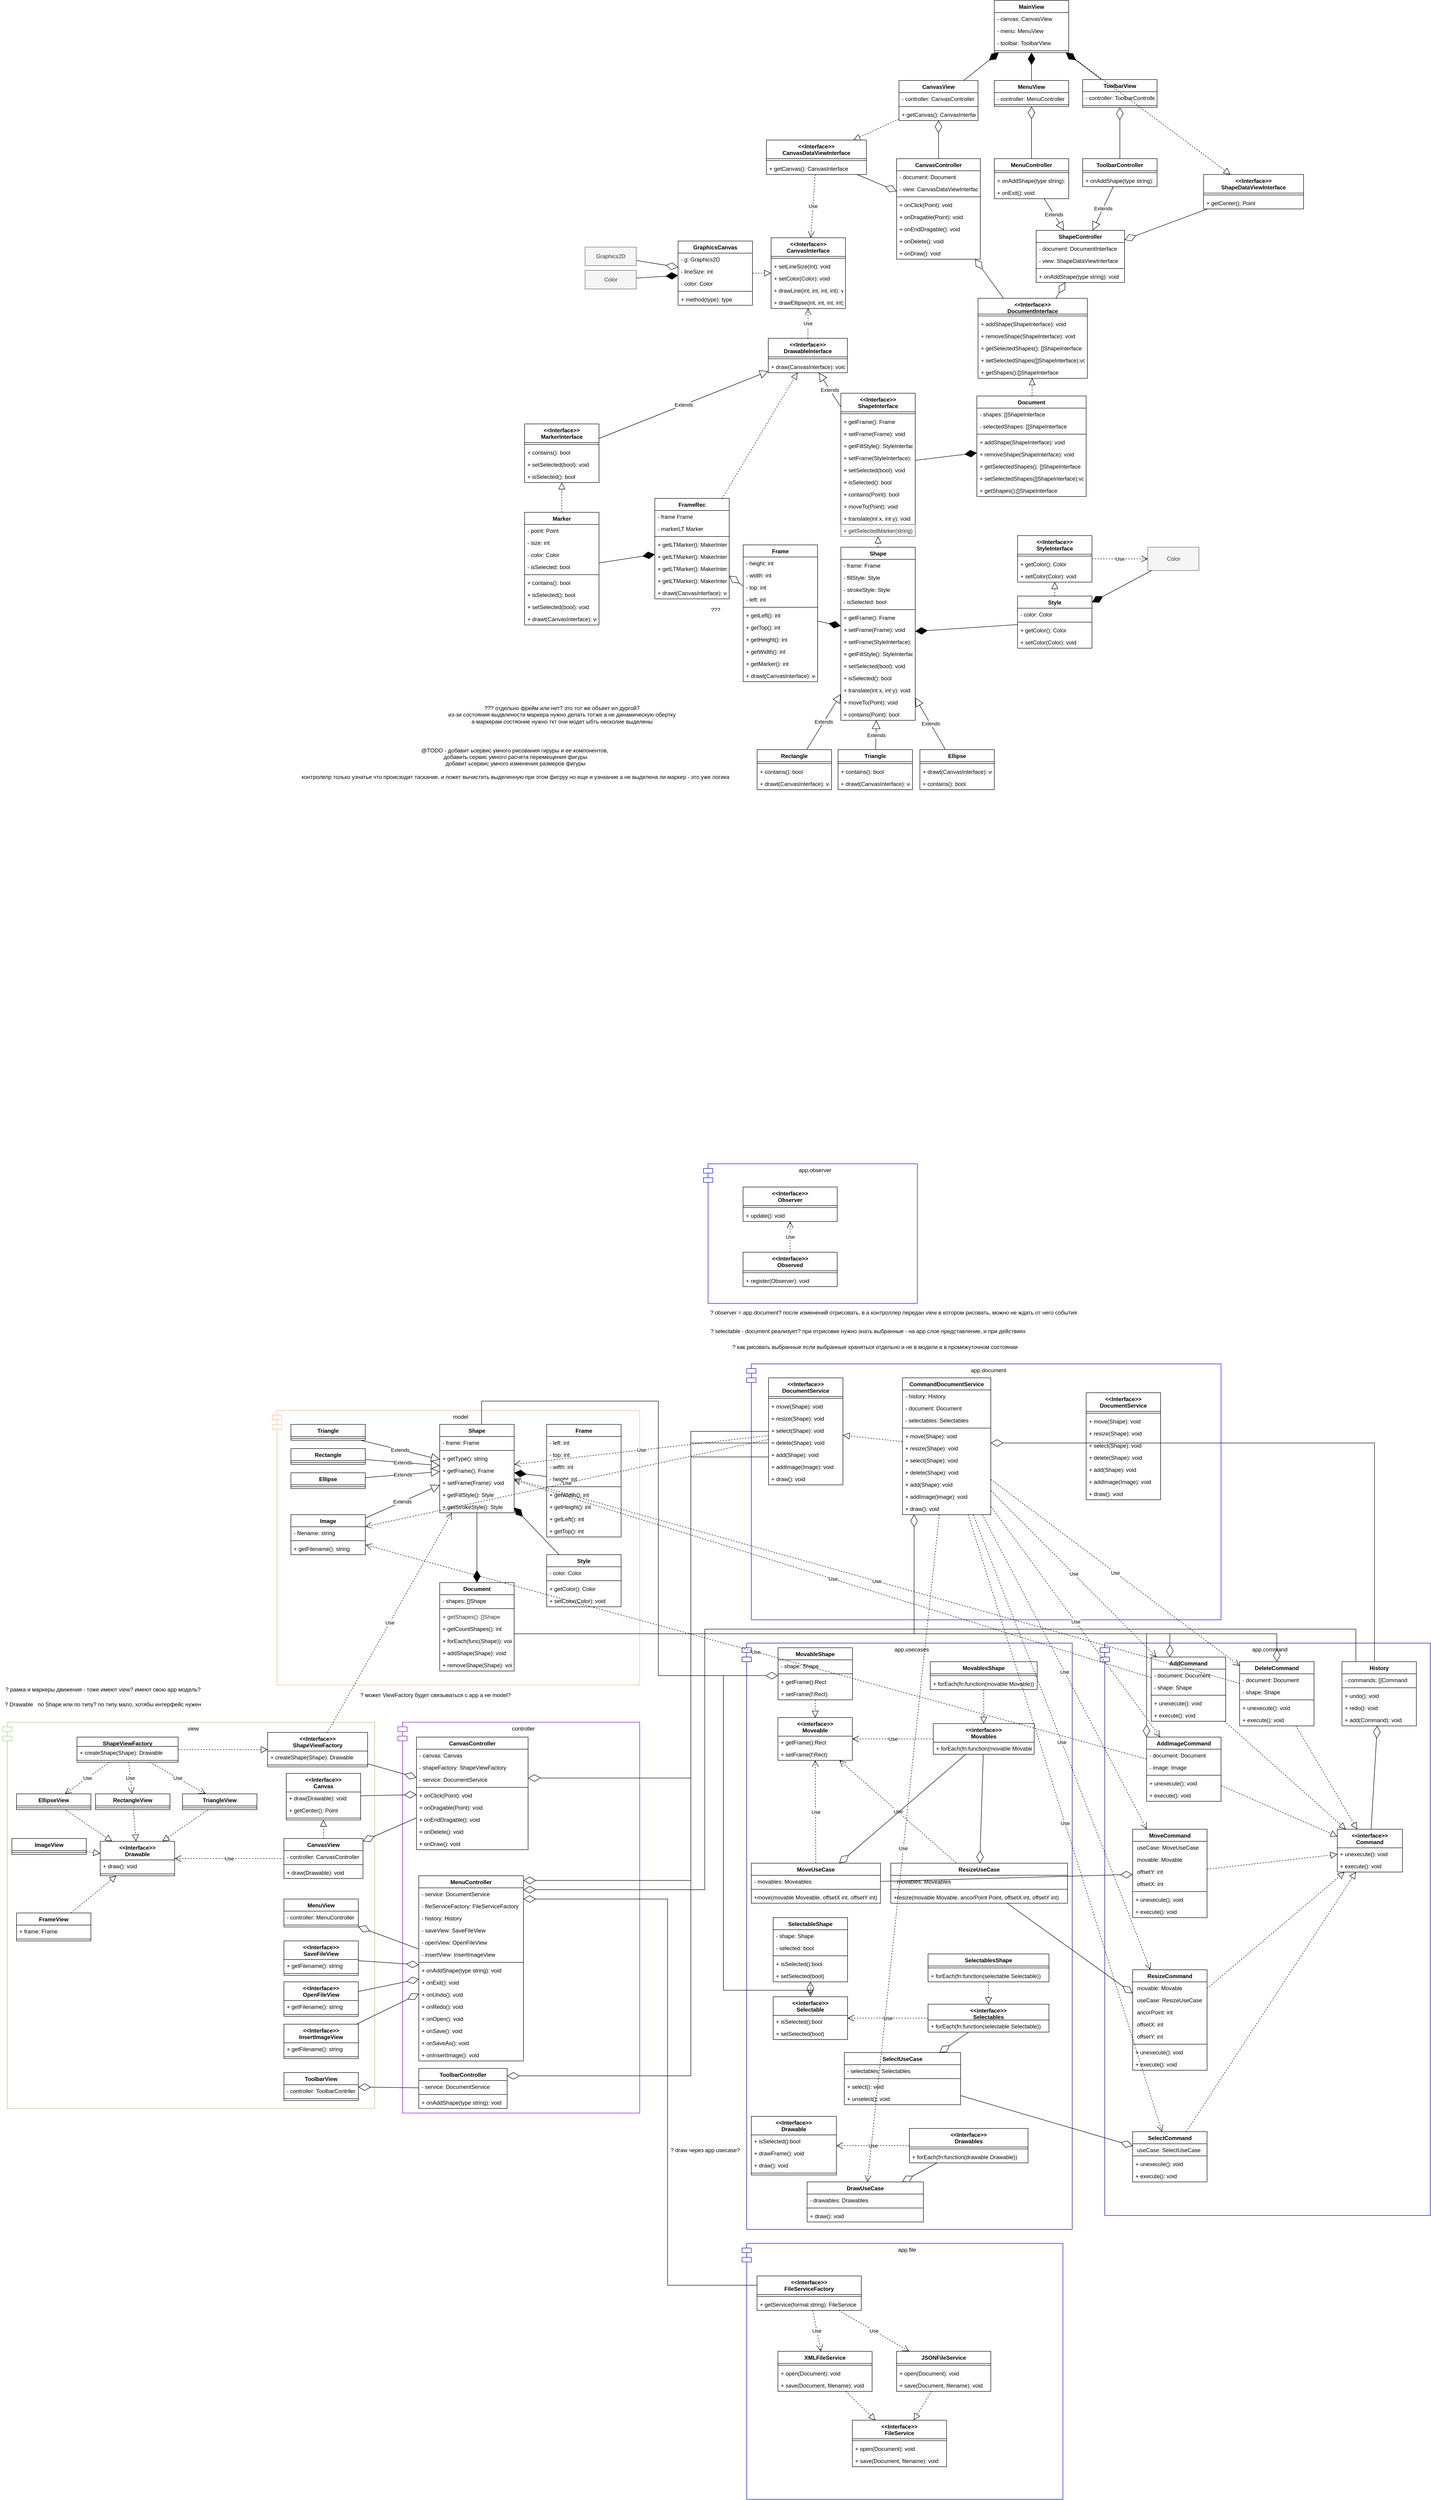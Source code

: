 <mxfile version="16.5.1" type="device"><diagram id="BYIeKWX1KMBI6DBBj1R7" name="Страница 1"><mxGraphModel dx="2654" dy="1819" grid="1" gridSize="10" guides="1" tooltips="1" connect="1" arrows="1" fold="1" page="1" pageScale="1" pageWidth="827" pageHeight="1169" math="0" shadow="0"><root><mxCell id="0"/><mxCell id="1" parent="0"/><mxCell id="i4PNGjeQCJ-F0XEyvWoy-311" value="app.file" style="shape=module;align=left;spacingLeft=20;align=center;verticalAlign=top;strokeColor=#0000FF;" vertex="1" parent="1"><mxGeometry x="27.5" y="4420" width="690" height="550" as="geometry"/></mxCell><mxCell id="i4PNGjeQCJ-F0XEyvWoy-249" value="app.document" style="shape=module;align=left;spacingLeft=20;align=center;verticalAlign=top;strokeColor=#0000FF;" vertex="1" parent="1"><mxGeometry x="37.5" y="2530" width="1020" height="550" as="geometry"/></mxCell><mxCell id="i4PNGjeQCJ-F0XEyvWoy-185" value="app.command" style="shape=module;align=left;spacingLeft=20;align=center;verticalAlign=top;strokeColor=#000099;" vertex="1" parent="1"><mxGeometry x="797.5" y="3130" width="710" height="1230" as="geometry"/></mxCell><mxCell id="U44aqk_pkvMeY9ZtUUhY-13" value="app.usecases" style="shape=module;align=left;spacingLeft=20;align=center;verticalAlign=top;strokeColor=#000099;" parent="1" vertex="1"><mxGeometry x="27.5" y="3130" width="710" height="1260" as="geometry"/></mxCell><mxCell id="i4PNGjeQCJ-F0XEyvWoy-2" value="controller" style="shape=module;align=left;spacingLeft=20;align=center;verticalAlign=top;strokeColor=#7F00FF;" vertex="1" parent="1"><mxGeometry x="-712.5" y="3300" width="520" height="840" as="geometry"/></mxCell><mxCell id="U44aqk_pkvMeY9ZtUUhY-40" value="model" style="shape=module;align=left;spacingLeft=20;align=center;verticalAlign=top;strokeColor=#FFB570;" parent="1" vertex="1"><mxGeometry x="-982.5" y="2630" width="790" height="590" as="geometry"/></mxCell><mxCell id="g3DWZMC5u4IZRWK5I6-2-1" value="Document" style="swimlane;fontStyle=1;align=center;verticalAlign=top;childLayout=stackLayout;horizontal=1;startSize=26;horizontalStack=0;resizeParent=1;resizeParentMax=0;resizeLast=0;collapsible=1;marginBottom=0;" parent="1" vertex="1"><mxGeometry x="532.5" y="450" width="235" height="216" as="geometry"/></mxCell><mxCell id="nQ_pa_jdkBgTtLmKSspf-4" value="- shapes: []ShapeInterface" style="text;strokeColor=none;fillColor=none;align=left;verticalAlign=top;spacingLeft=4;spacingRight=4;overflow=hidden;rotatable=0;points=[[0,0.5],[1,0.5]];portConstraint=eastwest;" parent="g3DWZMC5u4IZRWK5I6-2-1" vertex="1"><mxGeometry y="26" width="235" height="26" as="geometry"/></mxCell><mxCell id="g3DWZMC5u4IZRWK5I6-2-2" value="- selectedShapes: []ShapeInterface" style="text;strokeColor=none;fillColor=none;align=left;verticalAlign=top;spacingLeft=4;spacingRight=4;overflow=hidden;rotatable=0;points=[[0,0.5],[1,0.5]];portConstraint=eastwest;" parent="g3DWZMC5u4IZRWK5I6-2-1" vertex="1"><mxGeometry y="52" width="235" height="26" as="geometry"/></mxCell><mxCell id="g3DWZMC5u4IZRWK5I6-2-3" value="" style="line;strokeWidth=1;fillColor=none;align=left;verticalAlign=middle;spacingTop=-1;spacingLeft=3;spacingRight=3;rotatable=0;labelPosition=right;points=[];portConstraint=eastwest;" parent="g3DWZMC5u4IZRWK5I6-2-1" vertex="1"><mxGeometry y="78" width="235" height="8" as="geometry"/></mxCell><mxCell id="g3DWZMC5u4IZRWK5I6-2-176" value="+ addShape(ShapeInterface): void" style="text;strokeColor=none;fillColor=none;align=left;verticalAlign=top;spacingLeft=4;spacingRight=4;overflow=hidden;rotatable=0;points=[[0,0.5],[1,0.5]];portConstraint=eastwest;" parent="g3DWZMC5u4IZRWK5I6-2-1" vertex="1"><mxGeometry y="86" width="235" height="26" as="geometry"/></mxCell><mxCell id="g3DWZMC5u4IZRWK5I6-2-4" value="+ removeShape(ShapeInterface): void" style="text;strokeColor=none;fillColor=none;align=left;verticalAlign=top;spacingLeft=4;spacingRight=4;overflow=hidden;rotatable=0;points=[[0,0.5],[1,0.5]];portConstraint=eastwest;" parent="g3DWZMC5u4IZRWK5I6-2-1" vertex="1"><mxGeometry y="112" width="235" height="26" as="geometry"/></mxCell><mxCell id="g3DWZMC5u4IZRWK5I6-2-184" value="+ getSelectedShapes(): []ShapeInterface" style="text;strokeColor=none;fillColor=none;align=left;verticalAlign=top;spacingLeft=4;spacingRight=4;overflow=hidden;rotatable=0;points=[[0,0.5],[1,0.5]];portConstraint=eastwest;" parent="g3DWZMC5u4IZRWK5I6-2-1" vertex="1"><mxGeometry y="138" width="235" height="26" as="geometry"/></mxCell><mxCell id="g3DWZMC5u4IZRWK5I6-2-186" value="+ setSelectedShapes([]ShapeInterface):void&#10; " style="text;strokeColor=none;fillColor=none;align=left;verticalAlign=top;spacingLeft=4;spacingRight=4;overflow=hidden;rotatable=0;points=[[0,0.5],[1,0.5]];portConstraint=eastwest;" parent="g3DWZMC5u4IZRWK5I6-2-1" vertex="1"><mxGeometry y="164" width="235" height="26" as="geometry"/></mxCell><mxCell id="g3DWZMC5u4IZRWK5I6-2-185" value="+ getShapes():[]ShapeInterface&#10; " style="text;strokeColor=none;fillColor=none;align=left;verticalAlign=top;spacingLeft=4;spacingRight=4;overflow=hidden;rotatable=0;points=[[0,0.5],[1,0.5]];portConstraint=eastwest;" parent="g3DWZMC5u4IZRWK5I6-2-1" vertex="1"><mxGeometry y="190" width="235" height="26" as="geometry"/></mxCell><mxCell id="g3DWZMC5u4IZRWK5I6-2-5" value="Shape" style="swimlane;fontStyle=1;align=center;verticalAlign=top;childLayout=stackLayout;horizontal=1;startSize=26;horizontalStack=0;resizeParent=1;resizeParentMax=0;resizeLast=0;collapsible=1;marginBottom=0;" parent="1" vertex="1"><mxGeometry x="240" y="775" width="160" height="372" as="geometry"/></mxCell><mxCell id="g3DWZMC5u4IZRWK5I6-2-169" value="- frame: Frame" style="text;strokeColor=none;fillColor=none;align=left;verticalAlign=top;spacingLeft=4;spacingRight=4;overflow=hidden;rotatable=0;points=[[0,0.5],[1,0.5]];portConstraint=eastwest;" parent="g3DWZMC5u4IZRWK5I6-2-5" vertex="1"><mxGeometry y="26" width="160" height="26" as="geometry"/></mxCell><mxCell id="g3DWZMC5u4IZRWK5I6-2-170" value="- fillStyle: Style" style="text;strokeColor=none;fillColor=none;align=left;verticalAlign=top;spacingLeft=4;spacingRight=4;overflow=hidden;rotatable=0;points=[[0,0.5],[1,0.5]];portConstraint=eastwest;" parent="g3DWZMC5u4IZRWK5I6-2-5" vertex="1"><mxGeometry y="52" width="160" height="26" as="geometry"/></mxCell><mxCell id="g3DWZMC5u4IZRWK5I6-2-6" value="- strokeStyle: Style" style="text;strokeColor=none;fillColor=none;align=left;verticalAlign=top;spacingLeft=4;spacingRight=4;overflow=hidden;rotatable=0;points=[[0,0.5],[1,0.5]];portConstraint=eastwest;" parent="g3DWZMC5u4IZRWK5I6-2-5" vertex="1"><mxGeometry y="78" width="160" height="26" as="geometry"/></mxCell><mxCell id="g3DWZMC5u4IZRWK5I6-2-193" value="- isSelected: bool" style="text;strokeColor=none;fillColor=none;align=left;verticalAlign=top;spacingLeft=4;spacingRight=4;overflow=hidden;rotatable=0;points=[[0,0.5],[1,0.5]];portConstraint=eastwest;" parent="g3DWZMC5u4IZRWK5I6-2-5" vertex="1"><mxGeometry y="104" width="160" height="26" as="geometry"/></mxCell><mxCell id="g3DWZMC5u4IZRWK5I6-2-7" value="" style="line;strokeWidth=1;fillColor=none;align=left;verticalAlign=middle;spacingTop=-1;spacingLeft=3;spacingRight=3;rotatable=0;labelPosition=right;points=[];portConstraint=eastwest;" parent="g3DWZMC5u4IZRWK5I6-2-5" vertex="1"><mxGeometry y="130" width="160" height="8" as="geometry"/></mxCell><mxCell id="g3DWZMC5u4IZRWK5I6-2-172" value="+ getFrame(): Frame" style="text;strokeColor=none;fillColor=none;align=left;verticalAlign=top;spacingLeft=4;spacingRight=4;overflow=hidden;rotatable=0;points=[[0,0.5],[1,0.5]];portConstraint=eastwest;" parent="g3DWZMC5u4IZRWK5I6-2-5" vertex="1"><mxGeometry y="138" width="160" height="26" as="geometry"/></mxCell><mxCell id="g3DWZMC5u4IZRWK5I6-2-173" value="+ setFrame(Frame): void" style="text;strokeColor=none;fillColor=none;align=left;verticalAlign=top;spacingLeft=4;spacingRight=4;overflow=hidden;rotatable=0;points=[[0,0.5],[1,0.5]];portConstraint=eastwest;" parent="g3DWZMC5u4IZRWK5I6-2-5" vertex="1"><mxGeometry y="164" width="160" height="26" as="geometry"/></mxCell><mxCell id="g3DWZMC5u4IZRWK5I6-2-175" value="+ setFrame(StyleInterface): void" style="text;strokeColor=none;fillColor=none;align=left;verticalAlign=top;spacingLeft=4;spacingRight=4;overflow=hidden;rotatable=0;points=[[0,0.5],[1,0.5]];portConstraint=eastwest;" parent="g3DWZMC5u4IZRWK5I6-2-5" vertex="1"><mxGeometry y="190" width="160" height="26" as="geometry"/></mxCell><mxCell id="g3DWZMC5u4IZRWK5I6-2-194" value="+ getFillStyle(): StyleInterface" style="text;strokeColor=none;fillColor=none;align=left;verticalAlign=top;spacingLeft=4;spacingRight=4;overflow=hidden;rotatable=0;points=[[0,0.5],[1,0.5]];portConstraint=eastwest;" parent="g3DWZMC5u4IZRWK5I6-2-5" vertex="1"><mxGeometry y="216" width="160" height="26" as="geometry"/></mxCell><mxCell id="g3DWZMC5u4IZRWK5I6-2-195" value="+ setSelected(bool): void" style="text;strokeColor=none;fillColor=none;align=left;verticalAlign=top;spacingLeft=4;spacingRight=4;overflow=hidden;rotatable=0;points=[[0,0.5],[1,0.5]];portConstraint=eastwest;" parent="g3DWZMC5u4IZRWK5I6-2-5" vertex="1"><mxGeometry y="242" width="160" height="26" as="geometry"/></mxCell><mxCell id="g3DWZMC5u4IZRWK5I6-2-196" value="+ isSelected(): bool" style="text;strokeColor=none;fillColor=none;align=left;verticalAlign=top;spacingLeft=4;spacingRight=4;overflow=hidden;rotatable=0;points=[[0,0.5],[1,0.5]];portConstraint=eastwest;" parent="g3DWZMC5u4IZRWK5I6-2-5" vertex="1"><mxGeometry y="268" width="160" height="26" as="geometry"/></mxCell><mxCell id="nQ_pa_jdkBgTtLmKSspf-30" value="+ translate(int x, int y): void" style="text;strokeColor=none;fillColor=none;align=left;verticalAlign=top;spacingLeft=4;spacingRight=4;overflow=hidden;rotatable=0;points=[[0,0.5],[1,0.5]];portConstraint=eastwest;" parent="g3DWZMC5u4IZRWK5I6-2-5" vertex="1"><mxGeometry y="294" width="160" height="26" as="geometry"/></mxCell><mxCell id="nQ_pa_jdkBgTtLmKSspf-31" value="+ moveTo(Point): void" style="text;strokeColor=none;fillColor=none;align=left;verticalAlign=top;spacingLeft=4;spacingRight=4;overflow=hidden;rotatable=0;points=[[0,0.5],[1,0.5]];portConstraint=eastwest;" parent="g3DWZMC5u4IZRWK5I6-2-5" vertex="1"><mxGeometry y="320" width="160" height="26" as="geometry"/></mxCell><mxCell id="g3DWZMC5u4IZRWK5I6-2-200" value="+ contains(Point): bool" style="text;strokeColor=none;fillColor=none;align=left;verticalAlign=top;spacingLeft=4;spacingRight=4;overflow=hidden;rotatable=0;points=[[0,0.5],[1,0.5]];portConstraint=eastwest;" parent="g3DWZMC5u4IZRWK5I6-2-5" vertex="1"><mxGeometry y="346" width="160" height="26" as="geometry"/></mxCell><mxCell id="g3DWZMC5u4IZRWK5I6-2-9" value="Triangle" style="swimlane;fontStyle=1;align=center;verticalAlign=top;childLayout=stackLayout;horizontal=1;startSize=26;horizontalStack=0;resizeParent=1;resizeParentMax=0;resizeLast=0;collapsible=1;marginBottom=0;" parent="1" vertex="1"><mxGeometry x="234" y="1210" width="160" height="86" as="geometry"/></mxCell><mxCell id="g3DWZMC5u4IZRWK5I6-2-11" value="" style="line;strokeWidth=1;fillColor=none;align=left;verticalAlign=middle;spacingTop=-1;spacingLeft=3;spacingRight=3;rotatable=0;labelPosition=right;points=[];portConstraint=eastwest;" parent="g3DWZMC5u4IZRWK5I6-2-9" vertex="1"><mxGeometry y="26" width="160" height="8" as="geometry"/></mxCell><mxCell id="g3DWZMC5u4IZRWK5I6-2-202" value="+ contains(): bool" style="text;strokeColor=none;fillColor=none;align=left;verticalAlign=top;spacingLeft=4;spacingRight=4;overflow=hidden;rotatable=0;points=[[0,0.5],[1,0.5]];portConstraint=eastwest;" parent="g3DWZMC5u4IZRWK5I6-2-9" vertex="1"><mxGeometry y="34" width="160" height="26" as="geometry"/></mxCell><mxCell id="g3DWZMC5u4IZRWK5I6-2-204" value="+ drawt(CanvasInterface): void" style="text;strokeColor=none;fillColor=none;align=left;verticalAlign=top;spacingLeft=4;spacingRight=4;overflow=hidden;rotatable=0;points=[[0,0.5],[1,0.5]];portConstraint=eastwest;" parent="g3DWZMC5u4IZRWK5I6-2-9" vertex="1"><mxGeometry y="60" width="160" height="26" as="geometry"/></mxCell><mxCell id="g3DWZMC5u4IZRWK5I6-2-13" value="Rectangle" style="swimlane;fontStyle=1;align=center;verticalAlign=top;childLayout=stackLayout;horizontal=1;startSize=26;horizontalStack=0;resizeParent=1;resizeParentMax=0;resizeLast=0;collapsible=1;marginBottom=0;" parent="1" vertex="1"><mxGeometry x="60" y="1210" width="160" height="86" as="geometry"/></mxCell><mxCell id="g3DWZMC5u4IZRWK5I6-2-15" value="" style="line;strokeWidth=1;fillColor=none;align=left;verticalAlign=middle;spacingTop=-1;spacingLeft=3;spacingRight=3;rotatable=0;labelPosition=right;points=[];portConstraint=eastwest;" parent="g3DWZMC5u4IZRWK5I6-2-13" vertex="1"><mxGeometry y="26" width="160" height="8" as="geometry"/></mxCell><mxCell id="g3DWZMC5u4IZRWK5I6-2-201" value="+ contains(): bool" style="text;strokeColor=none;fillColor=none;align=left;verticalAlign=top;spacingLeft=4;spacingRight=4;overflow=hidden;rotatable=0;points=[[0,0.5],[1,0.5]];portConstraint=eastwest;" parent="g3DWZMC5u4IZRWK5I6-2-13" vertex="1"><mxGeometry y="34" width="160" height="26" as="geometry"/></mxCell><mxCell id="g3DWZMC5u4IZRWK5I6-2-16" value="+ drawt(CanvasInterface): void" style="text;strokeColor=none;fillColor=none;align=left;verticalAlign=top;spacingLeft=4;spacingRight=4;overflow=hidden;rotatable=0;points=[[0,0.5],[1,0.5]];portConstraint=eastwest;" parent="g3DWZMC5u4IZRWK5I6-2-13" vertex="1"><mxGeometry y="60" width="160" height="26" as="geometry"/></mxCell><mxCell id="g3DWZMC5u4IZRWK5I6-2-17" value="Ellipse" style="swimlane;fontStyle=1;align=center;verticalAlign=top;childLayout=stackLayout;horizontal=1;startSize=26;horizontalStack=0;resizeParent=1;resizeParentMax=0;resizeLast=0;collapsible=1;marginBottom=0;" parent="1" vertex="1"><mxGeometry x="410" y="1210" width="160" height="86" as="geometry"/></mxCell><mxCell id="g3DWZMC5u4IZRWK5I6-2-19" value="" style="line;strokeWidth=1;fillColor=none;align=left;verticalAlign=middle;spacingTop=-1;spacingLeft=3;spacingRight=3;rotatable=0;labelPosition=right;points=[];portConstraint=eastwest;" parent="g3DWZMC5u4IZRWK5I6-2-17" vertex="1"><mxGeometry y="26" width="160" height="8" as="geometry"/></mxCell><mxCell id="g3DWZMC5u4IZRWK5I6-2-205" value="+ drawt(CanvasInterface): void" style="text;strokeColor=none;fillColor=none;align=left;verticalAlign=top;spacingLeft=4;spacingRight=4;overflow=hidden;rotatable=0;points=[[0,0.5],[1,0.5]];portConstraint=eastwest;" parent="g3DWZMC5u4IZRWK5I6-2-17" vertex="1"><mxGeometry y="34" width="160" height="26" as="geometry"/></mxCell><mxCell id="g3DWZMC5u4IZRWK5I6-2-203" value="+ contains(): bool" style="text;strokeColor=none;fillColor=none;align=left;verticalAlign=top;spacingLeft=4;spacingRight=4;overflow=hidden;rotatable=0;points=[[0,0.5],[1,0.5]];portConstraint=eastwest;" parent="g3DWZMC5u4IZRWK5I6-2-17" vertex="1"><mxGeometry y="60" width="160" height="26" as="geometry"/></mxCell><mxCell id="g3DWZMC5u4IZRWK5I6-2-21" value="&lt;&lt;Interface&gt;&gt;&#10;ShapeInterface" style="swimlane;fontStyle=1;align=center;verticalAlign=top;childLayout=stackLayout;horizontal=1;startSize=40;horizontalStack=0;resizeParent=1;resizeParentMax=0;resizeLast=0;collapsible=1;marginBottom=0;" parent="1" vertex="1"><mxGeometry x="240" y="444" width="160" height="308" as="geometry"/></mxCell><mxCell id="g3DWZMC5u4IZRWK5I6-2-23" value="" style="line;strokeWidth=1;fillColor=none;align=left;verticalAlign=middle;spacingTop=-1;spacingLeft=3;spacingRight=3;rotatable=0;labelPosition=right;points=[];portConstraint=eastwest;" parent="g3DWZMC5u4IZRWK5I6-2-21" vertex="1"><mxGeometry y="40" width="160" height="8" as="geometry"/></mxCell><mxCell id="g3DWZMC5u4IZRWK5I6-2-167" value="+ getFrame(): Frame" style="text;strokeColor=none;fillColor=none;align=left;verticalAlign=top;spacingLeft=4;spacingRight=4;overflow=hidden;rotatable=0;points=[[0,0.5],[1,0.5]];portConstraint=eastwest;" parent="g3DWZMC5u4IZRWK5I6-2-21" vertex="1"><mxGeometry y="48" width="160" height="26" as="geometry"/></mxCell><mxCell id="g3DWZMC5u4IZRWK5I6-2-171" value="+ setFrame(Frame): void" style="text;strokeColor=none;fillColor=none;align=left;verticalAlign=top;spacingLeft=4;spacingRight=4;overflow=hidden;rotatable=0;points=[[0,0.5],[1,0.5]];portConstraint=eastwest;" parent="g3DWZMC5u4IZRWK5I6-2-21" vertex="1"><mxGeometry y="74" width="160" height="26" as="geometry"/></mxCell><mxCell id="g3DWZMC5u4IZRWK5I6-2-168" value="+ getFillStyle(): StyleInterface" style="text;strokeColor=none;fillColor=none;align=left;verticalAlign=top;spacingLeft=4;spacingRight=4;overflow=hidden;rotatable=0;points=[[0,0.5],[1,0.5]];portConstraint=eastwest;" parent="g3DWZMC5u4IZRWK5I6-2-21" vertex="1"><mxGeometry y="100" width="160" height="26" as="geometry"/></mxCell><mxCell id="g3DWZMC5u4IZRWK5I6-2-143" value="+ setFrame(StyleInterface): void" style="text;strokeColor=none;fillColor=none;align=left;verticalAlign=top;spacingLeft=4;spacingRight=4;overflow=hidden;rotatable=0;points=[[0,0.5],[1,0.5]];portConstraint=eastwest;" parent="g3DWZMC5u4IZRWK5I6-2-21" vertex="1"><mxGeometry y="126" width="160" height="26" as="geometry"/></mxCell><mxCell id="g3DWZMC5u4IZRWK5I6-2-197" value="+ setSelected(bool): void" style="text;strokeColor=none;fillColor=none;align=left;verticalAlign=top;spacingLeft=4;spacingRight=4;overflow=hidden;rotatable=0;points=[[0,0.5],[1,0.5]];portConstraint=eastwest;" parent="g3DWZMC5u4IZRWK5I6-2-21" vertex="1"><mxGeometry y="152" width="160" height="26" as="geometry"/></mxCell><mxCell id="g3DWZMC5u4IZRWK5I6-2-198" value="+ isSelected(): bool" style="text;strokeColor=none;fillColor=none;align=left;verticalAlign=top;spacingLeft=4;spacingRight=4;overflow=hidden;rotatable=0;points=[[0,0.5],[1,0.5]];portConstraint=eastwest;" parent="g3DWZMC5u4IZRWK5I6-2-21" vertex="1"><mxGeometry y="178" width="160" height="26" as="geometry"/></mxCell><mxCell id="nQ_pa_jdkBgTtLmKSspf-28" value="+ contains(Point): bool" style="text;strokeColor=none;fillColor=none;align=left;verticalAlign=top;spacingLeft=4;spacingRight=4;overflow=hidden;rotatable=0;points=[[0,0.5],[1,0.5]];portConstraint=eastwest;" parent="g3DWZMC5u4IZRWK5I6-2-21" vertex="1"><mxGeometry y="204" width="160" height="26" as="geometry"/></mxCell><mxCell id="nQ_pa_jdkBgTtLmKSspf-29" value="+ moveTo(Point): void" style="text;strokeColor=none;fillColor=none;align=left;verticalAlign=top;spacingLeft=4;spacingRight=4;overflow=hidden;rotatable=0;points=[[0,0.5],[1,0.5]];portConstraint=eastwest;" parent="g3DWZMC5u4IZRWK5I6-2-21" vertex="1"><mxGeometry y="230" width="160" height="26" as="geometry"/></mxCell><mxCell id="g3DWZMC5u4IZRWK5I6-2-199" value="+ translate(int x, int y): void" style="text;strokeColor=none;fillColor=none;align=left;verticalAlign=top;spacingLeft=4;spacingRight=4;overflow=hidden;rotatable=0;points=[[0,0.5],[1,0.5]];portConstraint=eastwest;" parent="g3DWZMC5u4IZRWK5I6-2-21" vertex="1"><mxGeometry y="256" width="160" height="26" as="geometry"/></mxCell><mxCell id="g3DWZMC5u4IZRWK5I6-2-206" value="+ getSelectedMarker(string): bool" style="text;strokeColor=#666666;fillColor=#f5f5f5;align=left;verticalAlign=top;spacingLeft=4;spacingRight=4;overflow=hidden;rotatable=0;points=[[0,0.5],[1,0.5]];portConstraint=eastwest;fontColor=#333333;" parent="g3DWZMC5u4IZRWK5I6-2-21" vertex="1"><mxGeometry y="282" width="160" height="26" as="geometry"/></mxCell><mxCell id="g3DWZMC5u4IZRWK5I6-2-25" value="Frame" style="swimlane;fontStyle=1;align=center;verticalAlign=top;childLayout=stackLayout;horizontal=1;startSize=26;horizontalStack=0;resizeParent=1;resizeParentMax=0;resizeLast=0;collapsible=1;marginBottom=0;" parent="1" vertex="1"><mxGeometry x="30" y="770" width="160" height="294" as="geometry"/></mxCell><mxCell id="g3DWZMC5u4IZRWK5I6-2-166" value="- height: int" style="text;strokeColor=none;fillColor=none;align=left;verticalAlign=top;spacingLeft=4;spacingRight=4;overflow=hidden;rotatable=0;points=[[0,0.5],[1,0.5]];portConstraint=eastwest;" parent="g3DWZMC5u4IZRWK5I6-2-25" vertex="1"><mxGeometry y="26" width="160" height="26" as="geometry"/></mxCell><mxCell id="g3DWZMC5u4IZRWK5I6-2-165" value="- width: int" style="text;strokeColor=none;fillColor=none;align=left;verticalAlign=top;spacingLeft=4;spacingRight=4;overflow=hidden;rotatable=0;points=[[0,0.5],[1,0.5]];portConstraint=eastwest;" parent="g3DWZMC5u4IZRWK5I6-2-25" vertex="1"><mxGeometry y="52" width="160" height="26" as="geometry"/></mxCell><mxCell id="g3DWZMC5u4IZRWK5I6-2-164" value="- top: int" style="text;strokeColor=none;fillColor=none;align=left;verticalAlign=top;spacingLeft=4;spacingRight=4;overflow=hidden;rotatable=0;points=[[0,0.5],[1,0.5]];portConstraint=eastwest;" parent="g3DWZMC5u4IZRWK5I6-2-25" vertex="1"><mxGeometry y="78" width="160" height="26" as="geometry"/></mxCell><mxCell id="g3DWZMC5u4IZRWK5I6-2-163" value="- left: int" style="text;strokeColor=none;fillColor=none;align=left;verticalAlign=top;spacingLeft=4;spacingRight=4;overflow=hidden;rotatable=0;points=[[0,0.5],[1,0.5]];portConstraint=eastwest;" parent="g3DWZMC5u4IZRWK5I6-2-25" vertex="1"><mxGeometry y="104" width="160" height="26" as="geometry"/></mxCell><mxCell id="g3DWZMC5u4IZRWK5I6-2-27" value="" style="line;strokeWidth=1;fillColor=none;align=left;verticalAlign=middle;spacingTop=-1;spacingLeft=3;spacingRight=3;rotatable=0;labelPosition=right;points=[];portConstraint=eastwest;" parent="g3DWZMC5u4IZRWK5I6-2-25" vertex="1"><mxGeometry y="130" width="160" height="8" as="geometry"/></mxCell><mxCell id="g3DWZMC5u4IZRWK5I6-2-159" value="+ getLeft(): int" style="text;strokeColor=none;fillColor=none;align=left;verticalAlign=top;spacingLeft=4;spacingRight=4;overflow=hidden;rotatable=0;points=[[0,0.5],[1,0.5]];portConstraint=eastwest;" parent="g3DWZMC5u4IZRWK5I6-2-25" vertex="1"><mxGeometry y="138" width="160" height="26" as="geometry"/></mxCell><mxCell id="g3DWZMC5u4IZRWK5I6-2-160" value="+ getTop(): int" style="text;strokeColor=none;fillColor=none;align=left;verticalAlign=top;spacingLeft=4;spacingRight=4;overflow=hidden;rotatable=0;points=[[0,0.5],[1,0.5]];portConstraint=eastwest;" parent="g3DWZMC5u4IZRWK5I6-2-25" vertex="1"><mxGeometry y="164" width="160" height="26" as="geometry"/></mxCell><mxCell id="g3DWZMC5u4IZRWK5I6-2-162" value="+ getHeight(): int" style="text;strokeColor=none;fillColor=none;align=left;verticalAlign=top;spacingLeft=4;spacingRight=4;overflow=hidden;rotatable=0;points=[[0,0.5],[1,0.5]];portConstraint=eastwest;" parent="g3DWZMC5u4IZRWK5I6-2-25" vertex="1"><mxGeometry y="190" width="160" height="26" as="geometry"/></mxCell><mxCell id="g3DWZMC5u4IZRWK5I6-2-161" value="+ getWidth(): int" style="text;strokeColor=none;fillColor=none;align=left;verticalAlign=top;spacingLeft=4;spacingRight=4;overflow=hidden;rotatable=0;points=[[0,0.5],[1,0.5]];portConstraint=eastwest;" parent="g3DWZMC5u4IZRWK5I6-2-25" vertex="1"><mxGeometry y="216" width="160" height="26" as="geometry"/></mxCell><mxCell id="g3DWZMC5u4IZRWK5I6-2-230" value="+ getMarker(): int" style="text;strokeColor=none;fillColor=none;align=left;verticalAlign=top;spacingLeft=4;spacingRight=4;overflow=hidden;rotatable=0;points=[[0,0.5],[1,0.5]];portConstraint=eastwest;" parent="g3DWZMC5u4IZRWK5I6-2-25" vertex="1"><mxGeometry y="242" width="160" height="26" as="geometry"/></mxCell><mxCell id="g3DWZMC5u4IZRWK5I6-2-232" value="+ drawt(CanvasInterface): void" style="text;strokeColor=none;fillColor=none;align=left;verticalAlign=top;spacingLeft=4;spacingRight=4;overflow=hidden;rotatable=0;points=[[0,0.5],[1,0.5]];portConstraint=eastwest;" parent="g3DWZMC5u4IZRWK5I6-2-25" vertex="1"><mxGeometry y="268" width="160" height="26" as="geometry"/></mxCell><mxCell id="g3DWZMC5u4IZRWK5I6-2-29" value="CanvasController" style="swimlane;fontStyle=1;align=center;verticalAlign=top;childLayout=stackLayout;horizontal=1;startSize=26;horizontalStack=0;resizeParent=1;resizeParentMax=0;resizeLast=0;collapsible=1;marginBottom=0;" parent="1" vertex="1"><mxGeometry x="360" y="-60" width="180" height="216" as="geometry"/></mxCell><mxCell id="g3DWZMC5u4IZRWK5I6-2-123" value="- document: Document" style="text;strokeColor=none;fillColor=none;align=left;verticalAlign=top;spacingLeft=4;spacingRight=4;overflow=hidden;rotatable=0;points=[[0,0.5],[1,0.5]];portConstraint=eastwest;" parent="g3DWZMC5u4IZRWK5I6-2-29" vertex="1"><mxGeometry y="26" width="180" height="26" as="geometry"/></mxCell><mxCell id="nQ_pa_jdkBgTtLmKSspf-25" value="- view: CanvasDataViewInterface" style="text;strokeColor=none;fillColor=none;align=left;verticalAlign=top;spacingLeft=4;spacingRight=4;overflow=hidden;rotatable=0;points=[[0,0.5],[1,0.5]];portConstraint=eastwest;" parent="g3DWZMC5u4IZRWK5I6-2-29" vertex="1"><mxGeometry y="52" width="180" height="26" as="geometry"/></mxCell><mxCell id="g3DWZMC5u4IZRWK5I6-2-31" value="" style="line;strokeWidth=1;fillColor=none;align=left;verticalAlign=middle;spacingTop=-1;spacingLeft=3;spacingRight=3;rotatable=0;labelPosition=right;points=[];portConstraint=eastwest;" parent="g3DWZMC5u4IZRWK5I6-2-29" vertex="1"><mxGeometry y="78" width="180" height="8" as="geometry"/></mxCell><mxCell id="g3DWZMC5u4IZRWK5I6-2-177" value="+ onClick(Point): void&#10; " style="text;strokeColor=none;fillColor=none;align=left;verticalAlign=top;spacingLeft=4;spacingRight=4;overflow=hidden;rotatable=0;points=[[0,0.5],[1,0.5]];portConstraint=eastwest;" parent="g3DWZMC5u4IZRWK5I6-2-29" vertex="1"><mxGeometry y="86" width="180" height="26" as="geometry"/></mxCell><mxCell id="g3DWZMC5u4IZRWK5I6-2-180" value="+ onDragable(Point): void&#10; " style="text;strokeColor=none;fillColor=none;align=left;verticalAlign=top;spacingLeft=4;spacingRight=4;overflow=hidden;rotatable=0;points=[[0,0.5],[1,0.5]];portConstraint=eastwest;" parent="g3DWZMC5u4IZRWK5I6-2-29" vertex="1"><mxGeometry y="112" width="180" height="26" as="geometry"/></mxCell><mxCell id="g3DWZMC5u4IZRWK5I6-2-178" value="+ onEndDragable(): void&#10; " style="text;strokeColor=none;fillColor=none;align=left;verticalAlign=top;spacingLeft=4;spacingRight=4;overflow=hidden;rotatable=0;points=[[0,0.5],[1,0.5]];portConstraint=eastwest;" parent="g3DWZMC5u4IZRWK5I6-2-29" vertex="1"><mxGeometry y="138" width="180" height="26" as="geometry"/></mxCell><mxCell id="g3DWZMC5u4IZRWK5I6-2-113" value="+ onDelete(): void&#10; " style="text;strokeColor=none;fillColor=none;align=left;verticalAlign=top;spacingLeft=4;spacingRight=4;overflow=hidden;rotatable=0;points=[[0,0.5],[1,0.5]];portConstraint=eastwest;" parent="g3DWZMC5u4IZRWK5I6-2-29" vertex="1"><mxGeometry y="164" width="180" height="26" as="geometry"/></mxCell><mxCell id="g3DWZMC5u4IZRWK5I6-2-179" value="+ onDraw(): void&#10; " style="text;strokeColor=none;fillColor=none;align=left;verticalAlign=top;spacingLeft=4;spacingRight=4;overflow=hidden;rotatable=0;points=[[0,0.5],[1,0.5]];portConstraint=eastwest;" parent="g3DWZMC5u4IZRWK5I6-2-29" vertex="1"><mxGeometry y="190" width="180" height="26" as="geometry"/></mxCell><mxCell id="g3DWZMC5u4IZRWK5I6-2-33" value="CanvasView" style="swimlane;fontStyle=1;align=center;verticalAlign=top;childLayout=stackLayout;horizontal=1;startSize=26;horizontalStack=0;resizeParent=1;resizeParentMax=0;resizeLast=0;collapsible=1;marginBottom=0;" parent="1" vertex="1"><mxGeometry x="365" y="-228" width="170" height="86" as="geometry"/></mxCell><mxCell id="g3DWZMC5u4IZRWK5I6-2-34" value="- controller: CanvasController" style="text;strokeColor=none;fillColor=none;align=left;verticalAlign=top;spacingLeft=4;spacingRight=4;overflow=hidden;rotatable=0;points=[[0,0.5],[1,0.5]];portConstraint=eastwest;" parent="g3DWZMC5u4IZRWK5I6-2-33" vertex="1"><mxGeometry y="26" width="170" height="26" as="geometry"/></mxCell><mxCell id="g3DWZMC5u4IZRWK5I6-2-35" value="" style="line;strokeWidth=1;fillColor=none;align=left;verticalAlign=middle;spacingTop=-1;spacingLeft=3;spacingRight=3;rotatable=0;labelPosition=right;points=[];portConstraint=eastwest;" parent="g3DWZMC5u4IZRWK5I6-2-33" vertex="1"><mxGeometry y="52" width="170" height="8" as="geometry"/></mxCell><mxCell id="nQ_pa_jdkBgTtLmKSspf-27" value="+ getCanvas(): CanvasInterface&#10; " style="text;strokeColor=none;fillColor=none;align=left;verticalAlign=top;spacingLeft=4;spacingRight=4;overflow=hidden;rotatable=0;points=[[0,0.5],[1,0.5]];portConstraint=eastwest;" parent="g3DWZMC5u4IZRWK5I6-2-33" vertex="1"><mxGeometry y="60" width="170" height="26" as="geometry"/></mxCell><mxCell id="g3DWZMC5u4IZRWK5I6-2-37" value="MainView" style="swimlane;fontStyle=1;align=center;verticalAlign=top;childLayout=stackLayout;horizontal=1;startSize=26;horizontalStack=0;resizeParent=1;resizeParentMax=0;resizeLast=0;collapsible=1;marginBottom=0;" parent="1" vertex="1"><mxGeometry x="570" y="-400" width="160" height="112" as="geometry"/></mxCell><mxCell id="g3DWZMC5u4IZRWK5I6-2-182" value="- canvas: CanvasView" style="text;strokeColor=none;fillColor=none;align=left;verticalAlign=top;spacingLeft=4;spacingRight=4;overflow=hidden;rotatable=0;points=[[0,0.5],[1,0.5]];portConstraint=eastwest;" parent="g3DWZMC5u4IZRWK5I6-2-37" vertex="1"><mxGeometry y="26" width="160" height="26" as="geometry"/></mxCell><mxCell id="g3DWZMC5u4IZRWK5I6-2-183" value="- menu: MenuView" style="text;strokeColor=none;fillColor=none;align=left;verticalAlign=top;spacingLeft=4;spacingRight=4;overflow=hidden;rotatable=0;points=[[0,0.5],[1,0.5]];portConstraint=eastwest;" parent="g3DWZMC5u4IZRWK5I6-2-37" vertex="1"><mxGeometry y="52" width="160" height="26" as="geometry"/></mxCell><mxCell id="g3DWZMC5u4IZRWK5I6-2-38" value="- toolbar: ToolbarView" style="text;strokeColor=none;fillColor=none;align=left;verticalAlign=top;spacingLeft=4;spacingRight=4;overflow=hidden;rotatable=0;points=[[0,0.5],[1,0.5]];portConstraint=eastwest;" parent="g3DWZMC5u4IZRWK5I6-2-37" vertex="1"><mxGeometry y="78" width="160" height="26" as="geometry"/></mxCell><mxCell id="g3DWZMC5u4IZRWK5I6-2-39" value="" style="line;strokeWidth=1;fillColor=none;align=left;verticalAlign=middle;spacingTop=-1;spacingLeft=3;spacingRight=3;rotatable=0;labelPosition=right;points=[];portConstraint=eastwest;" parent="g3DWZMC5u4IZRWK5I6-2-37" vertex="1"><mxGeometry y="104" width="160" height="8" as="geometry"/></mxCell><mxCell id="g3DWZMC5u4IZRWK5I6-2-41" value="MenuView" style="swimlane;fontStyle=1;align=center;verticalAlign=top;childLayout=stackLayout;horizontal=1;startSize=26;horizontalStack=0;resizeParent=1;resizeParentMax=0;resizeLast=0;collapsible=1;marginBottom=0;" parent="1" vertex="1"><mxGeometry x="570" y="-228" width="160" height="56" as="geometry"/></mxCell><mxCell id="g3DWZMC5u4IZRWK5I6-2-42" value="- controller: MenuController" style="text;strokeColor=none;fillColor=none;align=left;verticalAlign=top;spacingLeft=4;spacingRight=4;overflow=hidden;rotatable=0;points=[[0,0.5],[1,0.5]];portConstraint=eastwest;" parent="g3DWZMC5u4IZRWK5I6-2-41" vertex="1"><mxGeometry y="26" width="160" height="22" as="geometry"/></mxCell><mxCell id="g3DWZMC5u4IZRWK5I6-2-43" value="" style="line;strokeWidth=1;fillColor=none;align=left;verticalAlign=middle;spacingTop=-1;spacingLeft=3;spacingRight=3;rotatable=0;labelPosition=right;points=[];portConstraint=eastwest;" parent="g3DWZMC5u4IZRWK5I6-2-41" vertex="1"><mxGeometry y="48" width="160" height="8" as="geometry"/></mxCell><mxCell id="g3DWZMC5u4IZRWK5I6-2-45" value="ToolbarView" style="swimlane;fontStyle=1;align=center;verticalAlign=top;childLayout=stackLayout;horizontal=1;startSize=26;horizontalStack=0;resizeParent=1;resizeParentMax=0;resizeLast=0;collapsible=1;marginBottom=0;" parent="1" vertex="1"><mxGeometry x="760" y="-230" width="160" height="60" as="geometry"/></mxCell><mxCell id="g3DWZMC5u4IZRWK5I6-2-46" value="- controller: ToolbarController" style="text;strokeColor=none;fillColor=none;align=left;verticalAlign=top;spacingLeft=4;spacingRight=4;overflow=hidden;rotatable=0;points=[[0,0.5],[1,0.5]];portConstraint=eastwest;" parent="g3DWZMC5u4IZRWK5I6-2-45" vertex="1"><mxGeometry y="26" width="160" height="26" as="geometry"/></mxCell><mxCell id="g3DWZMC5u4IZRWK5I6-2-47" value="" style="line;strokeWidth=1;fillColor=none;align=left;verticalAlign=middle;spacingTop=-1;spacingLeft=3;spacingRight=3;rotatable=0;labelPosition=right;points=[];portConstraint=eastwest;" parent="g3DWZMC5u4IZRWK5I6-2-45" vertex="1"><mxGeometry y="52" width="160" height="8" as="geometry"/></mxCell><mxCell id="g3DWZMC5u4IZRWK5I6-2-49" value="Style" style="swimlane;fontStyle=1;align=center;verticalAlign=top;childLayout=stackLayout;horizontal=1;startSize=26;horizontalStack=0;resizeParent=1;resizeParentMax=0;resizeLast=0;collapsible=1;marginBottom=0;" parent="1" vertex="1"><mxGeometry x="620" y="880" width="160" height="112" as="geometry"/></mxCell><mxCell id="g3DWZMC5u4IZRWK5I6-2-50" value="- color: Color" style="text;strokeColor=none;fillColor=none;align=left;verticalAlign=top;spacingLeft=4;spacingRight=4;overflow=hidden;rotatable=0;points=[[0,0.5],[1,0.5]];portConstraint=eastwest;" parent="g3DWZMC5u4IZRWK5I6-2-49" vertex="1"><mxGeometry y="26" width="160" height="26" as="geometry"/></mxCell><mxCell id="g3DWZMC5u4IZRWK5I6-2-51" value="" style="line;strokeWidth=1;fillColor=none;align=left;verticalAlign=middle;spacingTop=-1;spacingLeft=3;spacingRight=3;rotatable=0;labelPosition=right;points=[];portConstraint=eastwest;" parent="g3DWZMC5u4IZRWK5I6-2-49" vertex="1"><mxGeometry y="52" width="160" height="8" as="geometry"/></mxCell><mxCell id="g3DWZMC5u4IZRWK5I6-2-153" value="+ getColor(): Color" style="text;strokeColor=none;fillColor=none;align=left;verticalAlign=top;spacingLeft=4;spacingRight=4;overflow=hidden;rotatable=0;points=[[0,0.5],[1,0.5]];portConstraint=eastwest;" parent="g3DWZMC5u4IZRWK5I6-2-49" vertex="1"><mxGeometry y="60" width="160" height="26" as="geometry"/></mxCell><mxCell id="g3DWZMC5u4IZRWK5I6-2-154" value="+ setColor(Color): void" style="text;strokeColor=none;fillColor=none;align=left;verticalAlign=top;spacingLeft=4;spacingRight=4;overflow=hidden;rotatable=0;points=[[0,0.5],[1,0.5]];portConstraint=eastwest;" parent="g3DWZMC5u4IZRWK5I6-2-49" vertex="1"><mxGeometry y="86" width="160" height="26" as="geometry"/></mxCell><mxCell id="g3DWZMC5u4IZRWK5I6-2-53" value="&lt;&lt;Interface&gt;&gt;&#10;StyleInterface" style="swimlane;fontStyle=1;align=center;verticalAlign=top;childLayout=stackLayout;horizontal=1;startSize=40;horizontalStack=0;resizeParent=1;resizeParentMax=0;resizeLast=0;collapsible=1;marginBottom=0;" parent="1" vertex="1"><mxGeometry x="620" y="750" width="160" height="100" as="geometry"/></mxCell><mxCell id="g3DWZMC5u4IZRWK5I6-2-55" value="" style="line;strokeWidth=1;fillColor=none;align=left;verticalAlign=middle;spacingTop=-1;spacingLeft=3;spacingRight=3;rotatable=0;labelPosition=right;points=[];portConstraint=eastwest;" parent="g3DWZMC5u4IZRWK5I6-2-53" vertex="1"><mxGeometry y="40" width="160" height="8" as="geometry"/></mxCell><mxCell id="g3DWZMC5u4IZRWK5I6-2-56" value="+ getColor(): Color" style="text;strokeColor=none;fillColor=none;align=left;verticalAlign=top;spacingLeft=4;spacingRight=4;overflow=hidden;rotatable=0;points=[[0,0.5],[1,0.5]];portConstraint=eastwest;" parent="g3DWZMC5u4IZRWK5I6-2-53" vertex="1"><mxGeometry y="48" width="160" height="26" as="geometry"/></mxCell><mxCell id="g3DWZMC5u4IZRWK5I6-2-145" value="+ setColor(Color): void" style="text;strokeColor=none;fillColor=none;align=left;verticalAlign=top;spacingLeft=4;spacingRight=4;overflow=hidden;rotatable=0;points=[[0,0.5],[1,0.5]];portConstraint=eastwest;" parent="g3DWZMC5u4IZRWK5I6-2-53" vertex="1"><mxGeometry y="74" width="160" height="26" as="geometry"/></mxCell><mxCell id="g3DWZMC5u4IZRWK5I6-2-57" value="" style="endArrow=diamondThin;endFill=1;endSize=24;html=1;rounded=0;" parent="1" source="g3DWZMC5u4IZRWK5I6-2-21" target="g3DWZMC5u4IZRWK5I6-2-1" edge="1"><mxGeometry width="160" relative="1" as="geometry"><mxPoint x="620" y="610" as="sourcePoint"/><mxPoint x="780" y="610" as="targetPoint"/></mxGeometry></mxCell><mxCell id="g3DWZMC5u4IZRWK5I6-2-58" value="" style="endArrow=block;dashed=1;endFill=0;endSize=12;html=1;rounded=0;" parent="1" source="g3DWZMC5u4IZRWK5I6-2-49" target="g3DWZMC5u4IZRWK5I6-2-53" edge="1"><mxGeometry width="160" relative="1" as="geometry"><mxPoint x="630" y="660" as="sourcePoint"/><mxPoint x="790" y="660" as="targetPoint"/></mxGeometry></mxCell><mxCell id="g3DWZMC5u4IZRWK5I6-2-60" value="" style="endArrow=block;dashed=1;endFill=0;endSize=12;html=1;rounded=0;" parent="1" source="g3DWZMC5u4IZRWK5I6-2-5" target="g3DWZMC5u4IZRWK5I6-2-21" edge="1"><mxGeometry width="160" relative="1" as="geometry"><mxPoint x="520" y="710" as="sourcePoint"/><mxPoint x="680" y="710" as="targetPoint"/></mxGeometry></mxCell><mxCell id="g3DWZMC5u4IZRWK5I6-2-62" value="Extends" style="endArrow=block;endSize=16;endFill=0;html=1;rounded=0;" parent="1" source="g3DWZMC5u4IZRWK5I6-2-17" target="g3DWZMC5u4IZRWK5I6-2-5" edge="1"><mxGeometry width="160" relative="1" as="geometry"><mxPoint x="530" y="1104" as="sourcePoint"/><mxPoint x="690" y="1104" as="targetPoint"/></mxGeometry></mxCell><mxCell id="g3DWZMC5u4IZRWK5I6-2-63" value="Extends" style="endArrow=block;endSize=16;endFill=0;html=1;rounded=0;" parent="1" source="g3DWZMC5u4IZRWK5I6-2-9" target="g3DWZMC5u4IZRWK5I6-2-5" edge="1"><mxGeometry width="160" relative="1" as="geometry"><mxPoint x="470.183" y="1064" as="sourcePoint"/><mxPoint x="379.817" y="986" as="targetPoint"/></mxGeometry></mxCell><mxCell id="g3DWZMC5u4IZRWK5I6-2-64" value="Extends" style="endArrow=block;endSize=16;endFill=0;html=1;rounded=0;" parent="1" source="g3DWZMC5u4IZRWK5I6-2-13" target="g3DWZMC5u4IZRWK5I6-2-5" edge="1"><mxGeometry width="160" relative="1" as="geometry"><mxPoint x="340.329" y="1064" as="sourcePoint"/><mxPoint x="333.671" y="986" as="targetPoint"/></mxGeometry></mxCell><mxCell id="g3DWZMC5u4IZRWK5I6-2-65" value="" style="endArrow=diamondThin;endFill=1;endSize=24;html=1;rounded=0;" parent="1" source="g3DWZMC5u4IZRWK5I6-2-25" target="g3DWZMC5u4IZRWK5I6-2-5" edge="1"><mxGeometry width="160" relative="1" as="geometry"><mxPoint x="450" y="1064" as="sourcePoint"/><mxPoint x="610" y="1064" as="targetPoint"/></mxGeometry></mxCell><mxCell id="g3DWZMC5u4IZRWK5I6-2-66" value="" style="endArrow=diamondThin;endFill=1;endSize=24;html=1;rounded=0;" parent="1" source="g3DWZMC5u4IZRWK5I6-2-49" target="g3DWZMC5u4IZRWK5I6-2-5" edge="1"><mxGeometry width="160" relative="1" as="geometry"><mxPoint x="540" y="1025.552" as="sourcePoint"/><mxPoint x="410" y="974.448" as="targetPoint"/></mxGeometry></mxCell><mxCell id="g3DWZMC5u4IZRWK5I6-2-67" value="&lt;&lt;Interface&gt;&gt;&#10;DrawableInterface" style="swimlane;fontStyle=1;align=center;verticalAlign=top;childLayout=stackLayout;horizontal=1;startSize=40;horizontalStack=0;resizeParent=1;resizeParentMax=0;resizeLast=0;collapsible=1;marginBottom=0;" parent="1" vertex="1"><mxGeometry x="84" y="326" width="170" height="74" as="geometry"/></mxCell><mxCell id="g3DWZMC5u4IZRWK5I6-2-69" value="" style="line;strokeWidth=1;fillColor=none;align=left;verticalAlign=middle;spacingTop=-1;spacingLeft=3;spacingRight=3;rotatable=0;labelPosition=right;points=[];portConstraint=eastwest;" parent="g3DWZMC5u4IZRWK5I6-2-67" vertex="1"><mxGeometry y="40" width="170" height="8" as="geometry"/></mxCell><mxCell id="g3DWZMC5u4IZRWK5I6-2-70" value="+ draw(CanvasInterface): void" style="text;strokeColor=none;fillColor=none;align=left;verticalAlign=top;spacingLeft=4;spacingRight=4;overflow=hidden;rotatable=0;points=[[0,0.5],[1,0.5]];portConstraint=eastwest;" parent="g3DWZMC5u4IZRWK5I6-2-67" vertex="1"><mxGeometry y="48" width="170" height="26" as="geometry"/></mxCell><mxCell id="g3DWZMC5u4IZRWK5I6-2-72" value="Extends" style="endArrow=block;endSize=16;endFill=0;html=1;rounded=0;" parent="1" source="g3DWZMC5u4IZRWK5I6-2-21" target="g3DWZMC5u4IZRWK5I6-2-67" edge="1"><mxGeometry width="160" relative="1" as="geometry"><mxPoint x="420" y="640" as="sourcePoint"/><mxPoint x="580" y="640" as="targetPoint"/></mxGeometry></mxCell><mxCell id="g3DWZMC5u4IZRWK5I6-2-73" value="GraphicsCanvas" style="swimlane;fontStyle=1;align=center;verticalAlign=top;childLayout=stackLayout;horizontal=1;startSize=26;horizontalStack=0;resizeParent=1;resizeParentMax=0;resizeLast=0;collapsible=1;marginBottom=0;" parent="1" vertex="1"><mxGeometry x="-110" y="117" width="160" height="138" as="geometry"/></mxCell><mxCell id="nQ_pa_jdkBgTtLmKSspf-15" value="- g: Graphics2D" style="text;strokeColor=none;fillColor=none;align=left;verticalAlign=top;spacingLeft=4;spacingRight=4;overflow=hidden;rotatable=0;points=[[0,0.5],[1,0.5]];portConstraint=eastwest;" parent="g3DWZMC5u4IZRWK5I6-2-73" vertex="1"><mxGeometry y="26" width="160" height="26" as="geometry"/></mxCell><mxCell id="nQ_pa_jdkBgTtLmKSspf-16" value="- lineSize: int" style="text;strokeColor=none;fillColor=none;align=left;verticalAlign=top;spacingLeft=4;spacingRight=4;overflow=hidden;rotatable=0;points=[[0,0.5],[1,0.5]];portConstraint=eastwest;" parent="g3DWZMC5u4IZRWK5I6-2-73" vertex="1"><mxGeometry y="52" width="160" height="26" as="geometry"/></mxCell><mxCell id="g3DWZMC5u4IZRWK5I6-2-74" value="- color: Color" style="text;strokeColor=none;fillColor=none;align=left;verticalAlign=top;spacingLeft=4;spacingRight=4;overflow=hidden;rotatable=0;points=[[0,0.5],[1,0.5]];portConstraint=eastwest;" parent="g3DWZMC5u4IZRWK5I6-2-73" vertex="1"><mxGeometry y="78" width="160" height="26" as="geometry"/></mxCell><mxCell id="g3DWZMC5u4IZRWK5I6-2-75" value="" style="line;strokeWidth=1;fillColor=none;align=left;verticalAlign=middle;spacingTop=-1;spacingLeft=3;spacingRight=3;rotatable=0;labelPosition=right;points=[];portConstraint=eastwest;" parent="g3DWZMC5u4IZRWK5I6-2-73" vertex="1"><mxGeometry y="104" width="160" height="8" as="geometry"/></mxCell><mxCell id="g3DWZMC5u4IZRWK5I6-2-76" value="+ method(type): type" style="text;strokeColor=none;fillColor=none;align=left;verticalAlign=top;spacingLeft=4;spacingRight=4;overflow=hidden;rotatable=0;points=[[0,0.5],[1,0.5]];portConstraint=eastwest;" parent="g3DWZMC5u4IZRWK5I6-2-73" vertex="1"><mxGeometry y="112" width="160" height="26" as="geometry"/></mxCell><mxCell id="g3DWZMC5u4IZRWK5I6-2-77" value="&lt;&lt;Interface&gt;&gt;&#10;CanvasInterface" style="swimlane;fontStyle=1;align=center;verticalAlign=top;childLayout=stackLayout;horizontal=1;startSize=40;horizontalStack=0;resizeParent=1;resizeParentMax=0;resizeLast=0;collapsible=1;marginBottom=0;" parent="1" vertex="1"><mxGeometry x="90" y="110" width="160" height="152" as="geometry"/></mxCell><mxCell id="g3DWZMC5u4IZRWK5I6-2-79" value="" style="line;strokeWidth=1;fillColor=none;align=left;verticalAlign=middle;spacingTop=-1;spacingLeft=3;spacingRight=3;rotatable=0;labelPosition=right;points=[];portConstraint=eastwest;" parent="g3DWZMC5u4IZRWK5I6-2-77" vertex="1"><mxGeometry y="40" width="160" height="8" as="geometry"/></mxCell><mxCell id="g3DWZMC5u4IZRWK5I6-2-80" value="+ setLineSize(int): void" style="text;strokeColor=none;fillColor=none;align=left;verticalAlign=top;spacingLeft=4;spacingRight=4;overflow=hidden;rotatable=0;points=[[0,0.5],[1,0.5]];portConstraint=eastwest;" parent="g3DWZMC5u4IZRWK5I6-2-77" vertex="1"><mxGeometry y="48" width="160" height="26" as="geometry"/></mxCell><mxCell id="g3DWZMC5u4IZRWK5I6-2-190" value="+ setColor(Color): void" style="text;strokeColor=none;fillColor=none;align=left;verticalAlign=top;spacingLeft=4;spacingRight=4;overflow=hidden;rotatable=0;points=[[0,0.5],[1,0.5]];portConstraint=eastwest;" parent="g3DWZMC5u4IZRWK5I6-2-77" vertex="1"><mxGeometry y="74" width="160" height="26" as="geometry"/></mxCell><mxCell id="g3DWZMC5u4IZRWK5I6-2-191" value="+ drawLine(int, int, int, int): void" style="text;strokeColor=none;fillColor=none;align=left;verticalAlign=top;spacingLeft=4;spacingRight=4;overflow=hidden;rotatable=0;points=[[0,0.5],[1,0.5]];portConstraint=eastwest;" parent="g3DWZMC5u4IZRWK5I6-2-77" vertex="1"><mxGeometry y="100" width="160" height="26" as="geometry"/></mxCell><mxCell id="g3DWZMC5u4IZRWK5I6-2-192" value="+ drawEllipse(int, int, int, int): void" style="text;strokeColor=none;fillColor=none;align=left;verticalAlign=top;spacingLeft=4;spacingRight=4;overflow=hidden;rotatable=0;points=[[0,0.5],[1,0.5]];portConstraint=eastwest;" parent="g3DWZMC5u4IZRWK5I6-2-77" vertex="1"><mxGeometry y="126" width="160" height="26" as="geometry"/></mxCell><mxCell id="g3DWZMC5u4IZRWK5I6-2-81" value="" style="endArrow=block;dashed=1;endFill=0;endSize=12;html=1;rounded=0;" parent="1" source="g3DWZMC5u4IZRWK5I6-2-73" target="g3DWZMC5u4IZRWK5I6-2-77" edge="1"><mxGeometry width="160" relative="1" as="geometry"><mxPoint x="130" y="50" as="sourcePoint"/><mxPoint x="290" y="50" as="targetPoint"/></mxGeometry></mxCell><mxCell id="g3DWZMC5u4IZRWK5I6-2-82" value="Use" style="endArrow=open;endSize=12;dashed=1;html=1;rounded=0;" parent="1" source="g3DWZMC5u4IZRWK5I6-2-67" target="g3DWZMC5u4IZRWK5I6-2-77" edge="1"><mxGeometry width="160" relative="1" as="geometry"><mxPoint x="110" y="220" as="sourcePoint"/><mxPoint x="270" y="220" as="targetPoint"/></mxGeometry></mxCell><mxCell id="g3DWZMC5u4IZRWK5I6-2-83" value="" style="endArrow=diamondThin;endFill=0;endSize=24;html=1;rounded=0;" parent="1" source="nQ_pa_jdkBgTtLmKSspf-5" target="g3DWZMC5u4IZRWK5I6-2-96" edge="1"><mxGeometry width="160" relative="1" as="geometry"><mxPoint x="60" y="300" as="sourcePoint"/><mxPoint x="220" y="300" as="targetPoint"/></mxGeometry></mxCell><mxCell id="g3DWZMC5u4IZRWK5I6-2-84" value="MenuController" style="swimlane;fontStyle=1;align=center;verticalAlign=top;childLayout=stackLayout;horizontal=1;startSize=26;horizontalStack=0;resizeParent=1;resizeParentMax=0;resizeLast=0;collapsible=1;marginBottom=0;" parent="1" vertex="1"><mxGeometry x="570" y="-60" width="160" height="86" as="geometry"/></mxCell><mxCell id="g3DWZMC5u4IZRWK5I6-2-86" value="" style="line;strokeWidth=1;fillColor=none;align=left;verticalAlign=middle;spacingTop=-1;spacingLeft=3;spacingRight=3;rotatable=0;labelPosition=right;points=[];portConstraint=eastwest;" parent="g3DWZMC5u4IZRWK5I6-2-84" vertex="1"><mxGeometry y="26" width="160" height="8" as="geometry"/></mxCell><mxCell id="g3DWZMC5u4IZRWK5I6-2-114" value="+ onAddShape(type string): void&#10; " style="text;strokeColor=none;fillColor=none;align=left;verticalAlign=top;spacingLeft=4;spacingRight=4;overflow=hidden;rotatable=0;points=[[0,0.5],[1,0.5]];portConstraint=eastwest;" parent="g3DWZMC5u4IZRWK5I6-2-84" vertex="1"><mxGeometry y="34" width="160" height="26" as="geometry"/></mxCell><mxCell id="g3DWZMC5u4IZRWK5I6-2-116" value="+ onExit(): void&#10; " style="text;strokeColor=none;fillColor=none;align=left;verticalAlign=top;spacingLeft=4;spacingRight=4;overflow=hidden;rotatable=0;points=[[0,0.5],[1,0.5]];portConstraint=eastwest;" parent="g3DWZMC5u4IZRWK5I6-2-84" vertex="1"><mxGeometry y="60" width="160" height="26" as="geometry"/></mxCell><mxCell id="g3DWZMC5u4IZRWK5I6-2-88" value="ToolbarController" style="swimlane;fontStyle=1;align=center;verticalAlign=top;childLayout=stackLayout;horizontal=1;startSize=26;horizontalStack=0;resizeParent=1;resizeParentMax=0;resizeLast=0;collapsible=1;marginBottom=0;" parent="1" vertex="1"><mxGeometry x="760" y="-60" width="160" height="60" as="geometry"/></mxCell><mxCell id="g3DWZMC5u4IZRWK5I6-2-90" value="" style="line;strokeWidth=1;fillColor=none;align=left;verticalAlign=middle;spacingTop=-1;spacingLeft=3;spacingRight=3;rotatable=0;labelPosition=right;points=[];portConstraint=eastwest;" parent="g3DWZMC5u4IZRWK5I6-2-88" vertex="1"><mxGeometry y="26" width="160" height="8" as="geometry"/></mxCell><mxCell id="g3DWZMC5u4IZRWK5I6-2-115" value="+ onAddShape(type string): void&#10; " style="text;strokeColor=none;fillColor=none;align=left;verticalAlign=top;spacingLeft=4;spacingRight=4;overflow=hidden;rotatable=0;points=[[0,0.5],[1,0.5]];portConstraint=eastwest;" parent="g3DWZMC5u4IZRWK5I6-2-88" vertex="1"><mxGeometry y="34" width="160" height="26" as="geometry"/></mxCell><mxCell id="g3DWZMC5u4IZRWK5I6-2-96" value="ShapeController" style="swimlane;fontStyle=1;align=center;verticalAlign=top;childLayout=stackLayout;horizontal=1;startSize=26;horizontalStack=0;resizeParent=1;resizeParentMax=0;resizeLast=0;collapsible=1;marginBottom=0;" parent="1" vertex="1"><mxGeometry x="660" y="94" width="190" height="112" as="geometry"/></mxCell><mxCell id="g3DWZMC5u4IZRWK5I6-2-97" value="- document: DocumentInterface" style="text;strokeColor=none;fillColor=none;align=left;verticalAlign=top;spacingLeft=4;spacingRight=4;overflow=hidden;rotatable=0;points=[[0,0.5],[1,0.5]];portConstraint=eastwest;" parent="g3DWZMC5u4IZRWK5I6-2-96" vertex="1"><mxGeometry y="26" width="190" height="26" as="geometry"/></mxCell><mxCell id="U44aqk_pkvMeY9ZtUUhY-8" value="- view: ShapeDataViewInterface" style="text;strokeColor=none;fillColor=none;align=left;verticalAlign=top;spacingLeft=4;spacingRight=4;overflow=hidden;rotatable=0;points=[[0,0.5],[1,0.5]];portConstraint=eastwest;" parent="g3DWZMC5u4IZRWK5I6-2-96" vertex="1"><mxGeometry y="52" width="190" height="26" as="geometry"/></mxCell><mxCell id="g3DWZMC5u4IZRWK5I6-2-98" value="" style="line;strokeWidth=1;fillColor=none;align=left;verticalAlign=middle;spacingTop=-1;spacingLeft=3;spacingRight=3;rotatable=0;labelPosition=right;points=[];portConstraint=eastwest;" parent="g3DWZMC5u4IZRWK5I6-2-96" vertex="1"><mxGeometry y="78" width="190" height="8" as="geometry"/></mxCell><mxCell id="g3DWZMC5u4IZRWK5I6-2-112" value="+ onAddShape(type string): void&#10; " style="text;strokeColor=none;fillColor=none;align=left;verticalAlign=top;spacingLeft=4;spacingRight=4;overflow=hidden;rotatable=0;points=[[0,0.5],[1,0.5]];portConstraint=eastwest;" parent="g3DWZMC5u4IZRWK5I6-2-96" vertex="1"><mxGeometry y="86" width="190" height="26" as="geometry"/></mxCell><mxCell id="g3DWZMC5u4IZRWK5I6-2-104" value="Extends" style="endArrow=block;endSize=16;endFill=0;html=1;rounded=0;" parent="1" source="g3DWZMC5u4IZRWK5I6-2-84" target="g3DWZMC5u4IZRWK5I6-2-96" edge="1"><mxGeometry width="160" relative="1" as="geometry"><mxPoint x="494.571" y="-50" as="sourcePoint"/><mxPoint x="525.429" y="-104" as="targetPoint"/></mxGeometry></mxCell><mxCell id="g3DWZMC5u4IZRWK5I6-2-105" value="Extends" style="endArrow=block;endSize=16;endFill=0;html=1;rounded=0;" parent="1" source="g3DWZMC5u4IZRWK5I6-2-88" target="g3DWZMC5u4IZRWK5I6-2-96" edge="1"><mxGeometry width="160" relative="1" as="geometry"><mxPoint x="626.214" y="-50" as="sourcePoint"/><mxPoint x="583.786" y="-104" as="targetPoint"/></mxGeometry></mxCell><mxCell id="g3DWZMC5u4IZRWK5I6-2-117" value="" style="endArrow=diamondThin;endFill=1;endSize=24;html=1;rounded=0;" parent="1" source="g3DWZMC5u4IZRWK5I6-2-33" target="g3DWZMC5u4IZRWK5I6-2-37" edge="1"><mxGeometry width="160" relative="1" as="geometry"><mxPoint x="450" y="-60" as="sourcePoint"/><mxPoint x="610" y="-60" as="targetPoint"/></mxGeometry></mxCell><mxCell id="g3DWZMC5u4IZRWK5I6-2-118" value="" style="endArrow=diamondThin;endFill=1;endSize=24;html=1;rounded=0;" parent="1" source="g3DWZMC5u4IZRWK5I6-2-41" target="g3DWZMC5u4IZRWK5I6-2-37" edge="1"><mxGeometry width="160" relative="1" as="geometry"><mxPoint x="539.462" y="-220" as="sourcePoint"/><mxPoint x="610.538" y="-264" as="targetPoint"/></mxGeometry></mxCell><mxCell id="g3DWZMC5u4IZRWK5I6-2-119" value="" style="endArrow=diamondThin;endFill=1;endSize=24;html=1;rounded=0;" parent="1" source="g3DWZMC5u4IZRWK5I6-2-45" target="g3DWZMC5u4IZRWK5I6-2-37" edge="1"><mxGeometry width="160" relative="1" as="geometry"><mxPoint x="673.203" y="-220" as="sourcePoint"/><mxPoint x="676.641" y="-264" as="targetPoint"/></mxGeometry></mxCell><mxCell id="g3DWZMC5u4IZRWK5I6-2-124" value="" style="endArrow=diamondThin;endFill=0;endSize=24;html=1;rounded=0;" parent="1" source="nQ_pa_jdkBgTtLmKSspf-5" target="g3DWZMC5u4IZRWK5I6-2-29" edge="1"><mxGeometry width="160" relative="1" as="geometry"><mxPoint x="521.062" y="330" as="sourcePoint"/><mxPoint x="608.938" y="256" as="targetPoint"/></mxGeometry></mxCell><mxCell id="g3DWZMC5u4IZRWK5I6-2-150" value="Color" style="html=1;fillColor=#f5f5f5;strokeColor=#666666;fontColor=#333333;" parent="1" vertex="1"><mxGeometry x="900" y="775" width="110" height="50" as="geometry"/></mxCell><mxCell id="g3DWZMC5u4IZRWK5I6-2-151" value="Use" style="endArrow=open;endSize=12;dashed=1;html=1;rounded=0;" parent="1" source="g3DWZMC5u4IZRWK5I6-2-53" target="g3DWZMC5u4IZRWK5I6-2-150" edge="1"><mxGeometry width="160" relative="1" as="geometry"><mxPoint x="440" y="920" as="sourcePoint"/><mxPoint x="600" y="920" as="targetPoint"/></mxGeometry></mxCell><mxCell id="g3DWZMC5u4IZRWK5I6-2-152" value="" style="endArrow=diamondThin;endFill=1;endSize=24;html=1;rounded=0;" parent="1" source="g3DWZMC5u4IZRWK5I6-2-150" target="g3DWZMC5u4IZRWK5I6-2-49" edge="1"><mxGeometry width="160" relative="1" as="geometry"><mxPoint x="440" y="920" as="sourcePoint"/><mxPoint x="600" y="920" as="targetPoint"/></mxGeometry></mxCell><mxCell id="g3DWZMC5u4IZRWK5I6-2-187" value="Graphics2D" style="html=1;fillColor=#f5f5f5;fontColor=#333333;strokeColor=#666666;" parent="1" vertex="1"><mxGeometry x="-310" y="130" width="110" height="40" as="geometry"/></mxCell><mxCell id="g3DWZMC5u4IZRWK5I6-2-189" value="" style="endArrow=diamondThin;endFill=0;endSize=24;html=1;rounded=0;" parent="1" source="g3DWZMC5u4IZRWK5I6-2-187" target="g3DWZMC5u4IZRWK5I6-2-73" edge="1"><mxGeometry width="160" relative="1" as="geometry"><mxPoint x="250" y="230" as="sourcePoint"/><mxPoint x="410" y="230" as="targetPoint"/></mxGeometry></mxCell><mxCell id="g3DWZMC5u4IZRWK5I6-2-207" value="Marker" style="swimlane;fontStyle=1;align=center;verticalAlign=top;childLayout=stackLayout;horizontal=1;startSize=26;horizontalStack=0;resizeParent=1;resizeParentMax=0;resizeLast=0;collapsible=1;marginBottom=0;" parent="1" vertex="1"><mxGeometry x="-440" y="700" width="160" height="242" as="geometry"/></mxCell><mxCell id="g3DWZMC5u4IZRWK5I6-2-211" value="- point: Point" style="text;strokeColor=none;fillColor=none;align=left;verticalAlign=top;spacingLeft=4;spacingRight=4;overflow=hidden;rotatable=0;points=[[0,0.5],[1,0.5]];portConstraint=eastwest;" parent="g3DWZMC5u4IZRWK5I6-2-207" vertex="1"><mxGeometry y="26" width="160" height="26" as="geometry"/></mxCell><mxCell id="g3DWZMC5u4IZRWK5I6-2-233" value="- size: int" style="text;strokeColor=none;fillColor=none;align=left;verticalAlign=top;spacingLeft=4;spacingRight=4;overflow=hidden;rotatable=0;points=[[0,0.5],[1,0.5]];portConstraint=eastwest;" parent="g3DWZMC5u4IZRWK5I6-2-207" vertex="1"><mxGeometry y="52" width="160" height="26" as="geometry"/></mxCell><mxCell id="g3DWZMC5u4IZRWK5I6-2-234" value="- color: Color" style="text;strokeColor=none;fillColor=none;align=left;verticalAlign=top;spacingLeft=4;spacingRight=4;overflow=hidden;rotatable=0;points=[[0,0.5],[1,0.5]];portConstraint=eastwest;" parent="g3DWZMC5u4IZRWK5I6-2-207" vertex="1"><mxGeometry y="78" width="160" height="26" as="geometry"/></mxCell><mxCell id="g3DWZMC5u4IZRWK5I6-2-213" value="- isSelected: bool" style="text;strokeColor=none;fillColor=none;align=left;verticalAlign=top;spacingLeft=4;spacingRight=4;overflow=hidden;rotatable=0;points=[[0,0.5],[1,0.5]];portConstraint=eastwest;" parent="g3DWZMC5u4IZRWK5I6-2-207" vertex="1"><mxGeometry y="104" width="160" height="26" as="geometry"/></mxCell><mxCell id="g3DWZMC5u4IZRWK5I6-2-208" value="" style="line;strokeWidth=1;fillColor=none;align=left;verticalAlign=middle;spacingTop=-1;spacingLeft=3;spacingRight=3;rotatable=0;labelPosition=right;points=[];portConstraint=eastwest;" parent="g3DWZMC5u4IZRWK5I6-2-207" vertex="1"><mxGeometry y="130" width="160" height="8" as="geometry"/></mxCell><mxCell id="g3DWZMC5u4IZRWK5I6-2-209" value="+ contains(): bool" style="text;strokeColor=none;fillColor=none;align=left;verticalAlign=top;spacingLeft=4;spacingRight=4;overflow=hidden;rotatable=0;points=[[0,0.5],[1,0.5]];portConstraint=eastwest;" parent="g3DWZMC5u4IZRWK5I6-2-207" vertex="1"><mxGeometry y="138" width="160" height="26" as="geometry"/></mxCell><mxCell id="g3DWZMC5u4IZRWK5I6-2-215" value="+ isSelected(): bool" style="text;strokeColor=none;fillColor=none;align=left;verticalAlign=top;spacingLeft=4;spacingRight=4;overflow=hidden;rotatable=0;points=[[0,0.5],[1,0.5]];portConstraint=eastwest;" parent="g3DWZMC5u4IZRWK5I6-2-207" vertex="1"><mxGeometry y="164" width="160" height="26" as="geometry"/></mxCell><mxCell id="g3DWZMC5u4IZRWK5I6-2-214" value="+ setSelected(bool): void" style="text;strokeColor=none;fillColor=none;align=left;verticalAlign=top;spacingLeft=4;spacingRight=4;overflow=hidden;rotatable=0;points=[[0,0.5],[1,0.5]];portConstraint=eastwest;" parent="g3DWZMC5u4IZRWK5I6-2-207" vertex="1"><mxGeometry y="190" width="160" height="26" as="geometry"/></mxCell><mxCell id="g3DWZMC5u4IZRWK5I6-2-210" value="+ drawt(CanvasInterface): void" style="text;strokeColor=none;fillColor=none;align=left;verticalAlign=top;spacingLeft=4;spacingRight=4;overflow=hidden;rotatable=0;points=[[0,0.5],[1,0.5]];portConstraint=eastwest;" parent="g3DWZMC5u4IZRWK5I6-2-207" vertex="1"><mxGeometry y="216" width="160" height="26" as="geometry"/></mxCell><mxCell id="g3DWZMC5u4IZRWK5I6-2-216" value="Extends" style="endArrow=block;endSize=16;endFill=0;html=1;rounded=0;" parent="1" source="g3DWZMC5u4IZRWK5I6-2-217" target="g3DWZMC5u4IZRWK5I6-2-67" edge="1"><mxGeometry width="160" relative="1" as="geometry"><mxPoint x="255.946" y="506" as="sourcePoint"/><mxPoint x="200.406" y="410" as="targetPoint"/></mxGeometry></mxCell><mxCell id="g3DWZMC5u4IZRWK5I6-2-217" value="&lt;&lt;Interface&gt;&gt;&#10;MarkerInterface" style="swimlane;fontStyle=1;align=center;verticalAlign=top;childLayout=stackLayout;horizontal=1;startSize=40;horizontalStack=0;resizeParent=1;resizeParentMax=0;resizeLast=0;collapsible=1;marginBottom=0;" parent="1" vertex="1"><mxGeometry x="-440" y="510" width="160" height="126" as="geometry"/></mxCell><mxCell id="g3DWZMC5u4IZRWK5I6-2-218" value="" style="line;strokeWidth=1;fillColor=none;align=left;verticalAlign=middle;spacingTop=-1;spacingLeft=3;spacingRight=3;rotatable=0;labelPosition=right;points=[];portConstraint=eastwest;" parent="g3DWZMC5u4IZRWK5I6-2-217" vertex="1"><mxGeometry y="40" width="160" height="8" as="geometry"/></mxCell><mxCell id="g3DWZMC5u4IZRWK5I6-2-225" value="+ contains(): bool" style="text;strokeColor=none;fillColor=none;align=left;verticalAlign=top;spacingLeft=4;spacingRight=4;overflow=hidden;rotatable=0;points=[[0,0.5],[1,0.5]];portConstraint=eastwest;" parent="g3DWZMC5u4IZRWK5I6-2-217" vertex="1"><mxGeometry y="48" width="160" height="26" as="geometry"/></mxCell><mxCell id="g3DWZMC5u4IZRWK5I6-2-227" value="+ setSelected(bool): void" style="text;strokeColor=none;fillColor=none;align=left;verticalAlign=top;spacingLeft=4;spacingRight=4;overflow=hidden;rotatable=0;points=[[0,0.5],[1,0.5]];portConstraint=eastwest;" parent="g3DWZMC5u4IZRWK5I6-2-217" vertex="1"><mxGeometry y="74" width="160" height="26" as="geometry"/></mxCell><mxCell id="g3DWZMC5u4IZRWK5I6-2-226" value="+ isSelected(): bool" style="text;strokeColor=none;fillColor=none;align=left;verticalAlign=top;spacingLeft=4;spacingRight=4;overflow=hidden;rotatable=0;points=[[0,0.5],[1,0.5]];portConstraint=eastwest;" parent="g3DWZMC5u4IZRWK5I6-2-217" vertex="1"><mxGeometry y="100" width="160" height="26" as="geometry"/></mxCell><mxCell id="g3DWZMC5u4IZRWK5I6-2-229" value="" style="endArrow=block;dashed=1;endFill=0;endSize=12;html=1;rounded=0;" parent="1" source="g3DWZMC5u4IZRWK5I6-2-207" target="g3DWZMC5u4IZRWK5I6-2-217" edge="1"><mxGeometry width="160" relative="1" as="geometry"><mxPoint x="325.031" y="780" as="sourcePoint"/><mxPoint x="325.975" y="750" as="targetPoint"/></mxGeometry></mxCell><mxCell id="g3DWZMC5u4IZRWK5I6-2-231" value="" style="endArrow=block;dashed=1;endFill=0;endSize=12;html=1;rounded=0;" parent="1" source="g3DWZMC5u4IZRWK5I6-2-250" target="g3DWZMC5u4IZRWK5I6-2-67" edge="1"><mxGeometry width="160" relative="1" as="geometry"><mxPoint x="325.031" y="780" as="sourcePoint"/><mxPoint x="66.39" y="700" as="targetPoint"/></mxGeometry></mxCell><mxCell id="g3DWZMC5u4IZRWK5I6-2-250" value="FrameRec" style="swimlane;fontStyle=1;align=center;verticalAlign=top;childLayout=stackLayout;horizontal=1;startSize=26;horizontalStack=0;resizeParent=1;resizeParentMax=0;resizeLast=0;collapsible=1;marginBottom=0;" parent="1" vertex="1"><mxGeometry x="-160" y="670" width="160" height="216" as="geometry"/></mxCell><mxCell id="g3DWZMC5u4IZRWK5I6-2-251" value="- frame Frame" style="text;strokeColor=none;fillColor=none;align=left;verticalAlign=top;spacingLeft=4;spacingRight=4;overflow=hidden;rotatable=0;points=[[0,0.5],[1,0.5]];portConstraint=eastwest;" parent="g3DWZMC5u4IZRWK5I6-2-250" vertex="1"><mxGeometry y="26" width="160" height="26" as="geometry"/></mxCell><mxCell id="g3DWZMC5u4IZRWK5I6-2-258" value="- markerLT Marker" style="text;strokeColor=none;fillColor=none;align=left;verticalAlign=top;spacingLeft=4;spacingRight=4;overflow=hidden;rotatable=0;points=[[0,0.5],[1,0.5]];portConstraint=eastwest;" parent="g3DWZMC5u4IZRWK5I6-2-250" vertex="1"><mxGeometry y="52" width="160" height="26" as="geometry"/></mxCell><mxCell id="g3DWZMC5u4IZRWK5I6-2-252" value="" style="line;strokeWidth=1;fillColor=none;align=left;verticalAlign=middle;spacingTop=-1;spacingLeft=3;spacingRight=3;rotatable=0;labelPosition=right;points=[];portConstraint=eastwest;" parent="g3DWZMC5u4IZRWK5I6-2-250" vertex="1"><mxGeometry y="78" width="160" height="8" as="geometry"/></mxCell><mxCell id="g3DWZMC5u4IZRWK5I6-2-254" value="+ getLTMarker(): MakerInterface" style="text;strokeColor=none;fillColor=none;align=left;verticalAlign=top;spacingLeft=4;spacingRight=4;overflow=hidden;rotatable=0;points=[[0,0.5],[1,0.5]];portConstraint=eastwest;" parent="g3DWZMC5u4IZRWK5I6-2-250" vertex="1"><mxGeometry y="86" width="160" height="26" as="geometry"/></mxCell><mxCell id="g3DWZMC5u4IZRWK5I6-2-253" value="+ getLTMarker(): MakerInterface" style="text;strokeColor=none;fillColor=none;align=left;verticalAlign=top;spacingLeft=4;spacingRight=4;overflow=hidden;rotatable=0;points=[[0,0.5],[1,0.5]];portConstraint=eastwest;" parent="g3DWZMC5u4IZRWK5I6-2-250" vertex="1"><mxGeometry y="112" width="160" height="26" as="geometry"/></mxCell><mxCell id="g3DWZMC5u4IZRWK5I6-2-256" value="+ getLTMarker(): MakerInterface" style="text;strokeColor=none;fillColor=none;align=left;verticalAlign=top;spacingLeft=4;spacingRight=4;overflow=hidden;rotatable=0;points=[[0,0.5],[1,0.5]];portConstraint=eastwest;" parent="g3DWZMC5u4IZRWK5I6-2-250" vertex="1"><mxGeometry y="138" width="160" height="26" as="geometry"/></mxCell><mxCell id="g3DWZMC5u4IZRWK5I6-2-255" value="+ getLTMarker(): MakerInterface" style="text;strokeColor=none;fillColor=none;align=left;verticalAlign=top;spacingLeft=4;spacingRight=4;overflow=hidden;rotatable=0;points=[[0,0.5],[1,0.5]];portConstraint=eastwest;" parent="g3DWZMC5u4IZRWK5I6-2-250" vertex="1"><mxGeometry y="164" width="160" height="26" as="geometry"/></mxCell><mxCell id="g3DWZMC5u4IZRWK5I6-2-257" value="+ drawt(CanvasInterface): void" style="text;strokeColor=none;fillColor=none;align=left;verticalAlign=top;spacingLeft=4;spacingRight=4;overflow=hidden;rotatable=0;points=[[0,0.5],[1,0.5]];portConstraint=eastwest;" parent="g3DWZMC5u4IZRWK5I6-2-250" vertex="1"><mxGeometry y="190" width="160" height="26" as="geometry"/></mxCell><mxCell id="g3DWZMC5u4IZRWK5I6-2-259" value="??? отдельно фрейм или нет? это тот же объект ил дургой7&lt;br&gt;из-зи состояния выдвлености маркера нужно делать тотже а не динамическую обертку&lt;br&gt;а маркерам состяоние нужно ткт они модет ыбть несколие выделены" style="text;html=1;align=center;verticalAlign=middle;resizable=0;points=[];autosize=1;strokeColor=none;fillColor=none;" parent="1" vertex="1"><mxGeometry x="-610" y="1110" width="500" height="50" as="geometry"/></mxCell><mxCell id="g3DWZMC5u4IZRWK5I6-2-260" value="@TODO - добавит ьсервис умного рисования гируры и ее компонентов,&amp;nbsp;&lt;br&gt;добавить сервис умного расчета перемещения фигуры&lt;br&gt;добавит ьсервис умного изменения размеров фигуры&lt;br&gt;&lt;br&gt;контролелр только узнатье что происзодит таскание, и пожет вычистить выделенную при этом фигруу но еще и узнаание а не выделена ли маркер - это уже логика" style="text;html=1;align=center;verticalAlign=middle;resizable=0;points=[];autosize=1;strokeColor=none;fillColor=none;" parent="1" vertex="1"><mxGeometry x="-930" y="1200" width="940" height="80" as="geometry"/></mxCell><mxCell id="nQ_pa_jdkBgTtLmKSspf-1" value="" style="endArrow=diamondThin;endFill=1;endSize=24;html=1;rounded=0;" parent="1" source="g3DWZMC5u4IZRWK5I6-2-207" target="g3DWZMC5u4IZRWK5I6-2-250" edge="1"><mxGeometry width="160" relative="1" as="geometry"><mxPoint x="-40" y="850" as="sourcePoint"/><mxPoint x="120" y="850" as="targetPoint"/></mxGeometry></mxCell><mxCell id="nQ_pa_jdkBgTtLmKSspf-2" value="" style="endArrow=diamondThin;endFill=0;endSize=24;html=1;rounded=0;" parent="1" source="g3DWZMC5u4IZRWK5I6-2-25" target="g3DWZMC5u4IZRWK5I6-2-250" edge="1"><mxGeometry width="160" relative="1" as="geometry"><mxPoint y="860" as="sourcePoint"/><mxPoint x="160" y="860" as="targetPoint"/></mxGeometry></mxCell><mxCell id="nQ_pa_jdkBgTtLmKSspf-3" value="???" style="text;html=1;align=center;verticalAlign=middle;resizable=0;points=[];autosize=1;strokeColor=none;fillColor=none;" parent="1" vertex="1"><mxGeometry x="-50" y="900" width="40" height="20" as="geometry"/></mxCell><mxCell id="nQ_pa_jdkBgTtLmKSspf-5" value="&lt;&lt;Interface&gt;&gt;&#10;DocumentInterface" style="swimlane;fontStyle=1;align=center;verticalAlign=top;childLayout=stackLayout;horizontal=1;startSize=34;horizontalStack=0;resizeParent=1;resizeParentMax=0;resizeLast=0;collapsible=1;marginBottom=0;" parent="1" vertex="1"><mxGeometry x="535" y="240" width="235" height="172" as="geometry"/></mxCell><mxCell id="nQ_pa_jdkBgTtLmKSspf-8" value="" style="line;strokeWidth=1;fillColor=none;align=left;verticalAlign=middle;spacingTop=-1;spacingLeft=3;spacingRight=3;rotatable=0;labelPosition=right;points=[];portConstraint=eastwest;" parent="nQ_pa_jdkBgTtLmKSspf-5" vertex="1"><mxGeometry y="34" width="235" height="8" as="geometry"/></mxCell><mxCell id="nQ_pa_jdkBgTtLmKSspf-9" value="+ addShape(ShapeInterface): void" style="text;strokeColor=none;fillColor=none;align=left;verticalAlign=top;spacingLeft=4;spacingRight=4;overflow=hidden;rotatable=0;points=[[0,0.5],[1,0.5]];portConstraint=eastwest;" parent="nQ_pa_jdkBgTtLmKSspf-5" vertex="1"><mxGeometry y="42" width="235" height="26" as="geometry"/></mxCell><mxCell id="nQ_pa_jdkBgTtLmKSspf-10" value="+ removeShape(ShapeInterface): void" style="text;strokeColor=none;fillColor=none;align=left;verticalAlign=top;spacingLeft=4;spacingRight=4;overflow=hidden;rotatable=0;points=[[0,0.5],[1,0.5]];portConstraint=eastwest;" parent="nQ_pa_jdkBgTtLmKSspf-5" vertex="1"><mxGeometry y="68" width="235" height="26" as="geometry"/></mxCell><mxCell id="nQ_pa_jdkBgTtLmKSspf-11" value="+ getSelectedShapes(): []ShapeInterface" style="text;strokeColor=none;fillColor=none;align=left;verticalAlign=top;spacingLeft=4;spacingRight=4;overflow=hidden;rotatable=0;points=[[0,0.5],[1,0.5]];portConstraint=eastwest;" parent="nQ_pa_jdkBgTtLmKSspf-5" vertex="1"><mxGeometry y="94" width="235" height="26" as="geometry"/></mxCell><mxCell id="nQ_pa_jdkBgTtLmKSspf-12" value="+ setSelectedShapes([]ShapeInterface):void&#10; " style="text;strokeColor=none;fillColor=none;align=left;verticalAlign=top;spacingLeft=4;spacingRight=4;overflow=hidden;rotatable=0;points=[[0,0.5],[1,0.5]];portConstraint=eastwest;" parent="nQ_pa_jdkBgTtLmKSspf-5" vertex="1"><mxGeometry y="120" width="235" height="26" as="geometry"/></mxCell><mxCell id="nQ_pa_jdkBgTtLmKSspf-13" value="+ getShapes():[]ShapeInterface&#10; " style="text;strokeColor=none;fillColor=none;align=left;verticalAlign=top;spacingLeft=4;spacingRight=4;overflow=hidden;rotatable=0;points=[[0,0.5],[1,0.5]];portConstraint=eastwest;" parent="nQ_pa_jdkBgTtLmKSspf-5" vertex="1"><mxGeometry y="146" width="235" height="26" as="geometry"/></mxCell><mxCell id="nQ_pa_jdkBgTtLmKSspf-14" value="" style="endArrow=block;dashed=1;endFill=0;endSize=12;html=1;rounded=0;" parent="1" source="g3DWZMC5u4IZRWK5I6-2-1" target="nQ_pa_jdkBgTtLmKSspf-5" edge="1"><mxGeometry width="160" relative="1" as="geometry"><mxPoint x="470" y="730" as="sourcePoint"/><mxPoint x="630" y="730" as="targetPoint"/></mxGeometry></mxCell><mxCell id="nQ_pa_jdkBgTtLmKSspf-17" value="Color" style="html=1;fillColor=#f5f5f5;fontColor=#333333;strokeColor=#666666;" parent="1" vertex="1"><mxGeometry x="-310" y="180" width="110" height="40" as="geometry"/></mxCell><mxCell id="nQ_pa_jdkBgTtLmKSspf-18" value="" style="endArrow=diamondThin;endFill=1;endSize=24;html=1;rounded=0;" parent="1" source="nQ_pa_jdkBgTtLmKSspf-17" target="g3DWZMC5u4IZRWK5I6-2-73" edge="1"><mxGeometry width="160" relative="1" as="geometry"><mxPoint x="200" y="400" as="sourcePoint"/><mxPoint x="360" y="400" as="targetPoint"/></mxGeometry></mxCell><mxCell id="nQ_pa_jdkBgTtLmKSspf-19" value="&lt;&lt;Interface&gt;&gt;&#10;CanvasDataViewInterface" style="swimlane;fontStyle=1;align=center;verticalAlign=top;childLayout=stackLayout;horizontal=1;startSize=40;horizontalStack=0;resizeParent=1;resizeParentMax=0;resizeLast=0;collapsible=1;marginBottom=0;" parent="1" vertex="1"><mxGeometry x="80" y="-100" width="215" height="74" as="geometry"/></mxCell><mxCell id="nQ_pa_jdkBgTtLmKSspf-21" value="" style="line;strokeWidth=1;fillColor=none;align=left;verticalAlign=middle;spacingTop=-1;spacingLeft=3;spacingRight=3;rotatable=0;labelPosition=right;points=[];portConstraint=eastwest;" parent="nQ_pa_jdkBgTtLmKSspf-19" vertex="1"><mxGeometry y="40" width="215" height="8" as="geometry"/></mxCell><mxCell id="nQ_pa_jdkBgTtLmKSspf-22" value="+ getCanvas(): CanvasInterface&#10; " style="text;strokeColor=none;fillColor=none;align=left;verticalAlign=top;spacingLeft=4;spacingRight=4;overflow=hidden;rotatable=0;points=[[0,0.5],[1,0.5]];portConstraint=eastwest;" parent="nQ_pa_jdkBgTtLmKSspf-19" vertex="1"><mxGeometry y="48" width="215" height="26" as="geometry"/></mxCell><mxCell id="nQ_pa_jdkBgTtLmKSspf-23" value="Use" style="endArrow=open;endSize=12;dashed=1;html=1;rounded=0;" parent="1" source="nQ_pa_jdkBgTtLmKSspf-19" target="g3DWZMC5u4IZRWK5I6-2-77" edge="1"><mxGeometry width="160" relative="1" as="geometry"><mxPoint x="340" y="100" as="sourcePoint"/><mxPoint x="500" y="100" as="targetPoint"/></mxGeometry></mxCell><mxCell id="nQ_pa_jdkBgTtLmKSspf-24" value="" style="endArrow=block;dashed=1;endFill=0;endSize=12;html=1;rounded=0;" parent="1" source="g3DWZMC5u4IZRWK5I6-2-33" target="nQ_pa_jdkBgTtLmKSspf-19" edge="1"><mxGeometry width="160" relative="1" as="geometry"><mxPoint x="60" y="196" as="sourcePoint"/><mxPoint x="100" y="196" as="targetPoint"/></mxGeometry></mxCell><mxCell id="nQ_pa_jdkBgTtLmKSspf-26" value="" style="endArrow=diamondThin;endFill=0;endSize=24;html=1;rounded=0;" parent="1" source="nQ_pa_jdkBgTtLmKSspf-19" target="g3DWZMC5u4IZRWK5I6-2-29" edge="1"><mxGeometry width="160" relative="1" as="geometry"><mxPoint x="350" y="-20" as="sourcePoint"/><mxPoint x="510" y="-20" as="targetPoint"/></mxGeometry></mxCell><mxCell id="U44aqk_pkvMeY9ZtUUhY-3" value="&lt;&lt;Interface&gt;&gt;&#10;ShapeDataViewInterface" style="swimlane;fontStyle=1;align=center;verticalAlign=top;childLayout=stackLayout;horizontal=1;startSize=40;horizontalStack=0;resizeParent=1;resizeParentMax=0;resizeLast=0;collapsible=1;marginBottom=0;" parent="1" vertex="1"><mxGeometry x="1020" y="-26" width="215" height="74" as="geometry"/></mxCell><mxCell id="U44aqk_pkvMeY9ZtUUhY-4" value="" style="line;strokeWidth=1;fillColor=none;align=left;verticalAlign=middle;spacingTop=-1;spacingLeft=3;spacingRight=3;rotatable=0;labelPosition=right;points=[];portConstraint=eastwest;" parent="U44aqk_pkvMeY9ZtUUhY-3" vertex="1"><mxGeometry y="40" width="215" height="8" as="geometry"/></mxCell><mxCell id="U44aqk_pkvMeY9ZtUUhY-6" value="+ getCenter(): Point&#10; " style="text;strokeColor=none;fillColor=none;align=left;verticalAlign=top;spacingLeft=4;spacingRight=4;overflow=hidden;rotatable=0;points=[[0,0.5],[1,0.5]];portConstraint=eastwest;" parent="U44aqk_pkvMeY9ZtUUhY-3" vertex="1"><mxGeometry y="48" width="215" height="26" as="geometry"/></mxCell><mxCell id="U44aqk_pkvMeY9ZtUUhY-7" value="" style="endArrow=diamondThin;endFill=0;endSize=24;html=1;rounded=0;" parent="1" source="U44aqk_pkvMeY9ZtUUhY-3" target="g3DWZMC5u4IZRWK5I6-2-96" edge="1"><mxGeometry width="160" relative="1" as="geometry"><mxPoint x="599.856" y="250" as="sourcePoint"/><mxPoint x="538.669" y="166.0" as="targetPoint"/></mxGeometry></mxCell><mxCell id="U44aqk_pkvMeY9ZtUUhY-9" value="" style="endArrow=block;dashed=1;endFill=0;endSize=12;html=1;rounded=0;" parent="1" source="g3DWZMC5u4IZRWK5I6-2-37" target="U44aqk_pkvMeY9ZtUUhY-3" edge="1"><mxGeometry width="160" relative="1" as="geometry"><mxPoint x="375" y="-135.495" as="sourcePoint"/><mxPoint x="277.111" y="-90" as="targetPoint"/></mxGeometry></mxCell><mxCell id="U44aqk_pkvMeY9ZtUUhY-10" value="" style="endArrow=diamondThin;endFill=0;endSize=24;html=1;rounded=0;" parent="1" source="g3DWZMC5u4IZRWK5I6-2-29" target="g3DWZMC5u4IZRWK5I6-2-33" edge="1"><mxGeometry width="160" relative="1" as="geometry"><mxPoint x="285" y="-16" as="sourcePoint"/><mxPoint x="370" y="19.943" as="targetPoint"/></mxGeometry></mxCell><mxCell id="U44aqk_pkvMeY9ZtUUhY-11" value="" style="endArrow=diamondThin;endFill=0;endSize=24;html=1;rounded=0;" parent="1" source="g3DWZMC5u4IZRWK5I6-2-84" target="g3DWZMC5u4IZRWK5I6-2-41" edge="1"><mxGeometry width="160" relative="1" as="geometry"><mxPoint x="460" y="-50" as="sourcePoint"/><mxPoint x="460" y="-132.0" as="targetPoint"/></mxGeometry></mxCell><mxCell id="U44aqk_pkvMeY9ZtUUhY-12" value="" style="endArrow=diamondThin;endFill=0;endSize=24;html=1;rounded=0;" parent="1" source="g3DWZMC5u4IZRWK5I6-2-88" target="g3DWZMC5u4IZRWK5I6-2-45" edge="1"><mxGeometry width="160" relative="1" as="geometry"><mxPoint x="660.0" y="-50" as="sourcePoint"/><mxPoint x="660.0" y="-162.0" as="targetPoint"/></mxGeometry></mxCell><mxCell id="U44aqk_pkvMeY9ZtUUhY-14" value="MoveUseCase" style="swimlane;fontStyle=1;align=center;verticalAlign=top;childLayout=stackLayout;horizontal=1;startSize=26;horizontalStack=0;resizeParent=1;resizeParentMax=0;resizeLast=0;collapsible=1;marginBottom=0;" parent="1" vertex="1"><mxGeometry x="47.5" y="3603" width="277.75" height="86" as="geometry"/></mxCell><mxCell id="U44aqk_pkvMeY9ZtUUhY-33" value="- movables: Moveables" style="text;strokeColor=none;fillColor=none;align=left;verticalAlign=top;spacingLeft=4;spacingRight=4;overflow=hidden;rotatable=0;points=[[0,0.5],[1,0.5]];portConstraint=eastwest;" parent="U44aqk_pkvMeY9ZtUUhY-14" vertex="1"><mxGeometry y="26" width="277.75" height="26" as="geometry"/></mxCell><mxCell id="U44aqk_pkvMeY9ZtUUhY-38" value="" style="line;strokeWidth=1;fillColor=none;align=left;verticalAlign=middle;spacingTop=-1;spacingLeft=3;spacingRight=3;rotatable=0;labelPosition=right;points=[];portConstraint=eastwest;" parent="U44aqk_pkvMeY9ZtUUhY-14" vertex="1"><mxGeometry y="52" width="277.75" height="8" as="geometry"/></mxCell><mxCell id="U44aqk_pkvMeY9ZtUUhY-15" value="+move(movable Moveable, offsetX int, offsetY int)" style="text;strokeColor=none;fillColor=none;align=left;verticalAlign=top;spacingLeft=4;spacingRight=4;overflow=hidden;rotatable=0;points=[[0,0.5],[1,0.5]];portConstraint=eastwest;" parent="U44aqk_pkvMeY9ZtUUhY-14" vertex="1"><mxGeometry y="60" width="277.75" height="26" as="geometry"/></mxCell><mxCell id="U44aqk_pkvMeY9ZtUUhY-18" value="&lt;&lt;interface&gt;&gt;&#10;Moveable" style="swimlane;fontStyle=1;align=center;verticalAlign=top;childLayout=stackLayout;horizontal=1;startSize=40;horizontalStack=0;resizeParent=1;resizeParentMax=0;resizeLast=0;collapsible=1;marginBottom=0;" parent="1" vertex="1"><mxGeometry x="104.75" y="3290" width="160" height="92" as="geometry"/></mxCell><mxCell id="U44aqk_pkvMeY9ZtUUhY-19" value="+ getFrame():Rect" style="text;strokeColor=none;fillColor=none;align=left;verticalAlign=top;spacingLeft=4;spacingRight=4;overflow=hidden;rotatable=0;points=[[0,0.5],[1,0.5]];portConstraint=eastwest;" parent="U44aqk_pkvMeY9ZtUUhY-18" vertex="1"><mxGeometry y="40" width="160" height="26" as="geometry"/></mxCell><mxCell id="U44aqk_pkvMeY9ZtUUhY-22" value="+ setFrame(f:Rect)" style="text;strokeColor=none;fillColor=none;align=left;verticalAlign=top;spacingLeft=4;spacingRight=4;overflow=hidden;rotatable=0;points=[[0,0.5],[1,0.5]];portConstraint=eastwest;" parent="U44aqk_pkvMeY9ZtUUhY-18" vertex="1"><mxGeometry y="66" width="160" height="26" as="geometry"/></mxCell><mxCell id="U44aqk_pkvMeY9ZtUUhY-23" value="ResizeUseCase" style="swimlane;fontStyle=1;align=center;verticalAlign=top;childLayout=stackLayout;horizontal=1;startSize=26;horizontalStack=0;resizeParent=1;resizeParentMax=0;resizeLast=0;collapsible=1;marginBottom=0;" parent="1" vertex="1"><mxGeometry x="347.5" y="3603" width="380" height="86" as="geometry"/></mxCell><mxCell id="U44aqk_pkvMeY9ZtUUhY-34" value="- movables: Moveables" style="text;strokeColor=none;fillColor=none;align=left;verticalAlign=top;spacingLeft=4;spacingRight=4;overflow=hidden;rotatable=0;points=[[0,0.5],[1,0.5]];portConstraint=eastwest;" parent="U44aqk_pkvMeY9ZtUUhY-23" vertex="1"><mxGeometry y="26" width="380" height="26" as="geometry"/></mxCell><mxCell id="U44aqk_pkvMeY9ZtUUhY-39" value="" style="line;strokeWidth=1;fillColor=none;align=left;verticalAlign=middle;spacingTop=-1;spacingLeft=3;spacingRight=3;rotatable=0;labelPosition=right;points=[];portConstraint=eastwest;" parent="U44aqk_pkvMeY9ZtUUhY-23" vertex="1"><mxGeometry y="52" width="380" height="8" as="geometry"/></mxCell><mxCell id="U44aqk_pkvMeY9ZtUUhY-24" value="+resize(movable Movable, ancorPoint Point, offsetX int, offsetY int)" style="text;strokeColor=none;fillColor=none;align=left;verticalAlign=top;spacingLeft=4;spacingRight=4;overflow=hidden;rotatable=0;points=[[0,0.5],[1,0.5]];portConstraint=eastwest;" parent="U44aqk_pkvMeY9ZtUUhY-23" vertex="1"><mxGeometry y="60" width="380" height="26" as="geometry"/></mxCell><mxCell id="U44aqk_pkvMeY9ZtUUhY-27" value="Use" style="endArrow=open;endSize=12;dashed=1;html=1;rounded=0;" parent="1" source="U44aqk_pkvMeY9ZtUUhY-14" target="U44aqk_pkvMeY9ZtUUhY-18" edge="1"><mxGeometry width="160" relative="1" as="geometry"><mxPoint x="175.75" y="3543" as="sourcePoint"/><mxPoint x="335.75" y="3543" as="targetPoint"/></mxGeometry></mxCell><mxCell id="U44aqk_pkvMeY9ZtUUhY-28" value="Use" style="endArrow=open;endSize=12;dashed=1;html=1;rounded=0;" parent="1" source="U44aqk_pkvMeY9ZtUUhY-23" target="U44aqk_pkvMeY9ZtUUhY-18" edge="1"><mxGeometry width="160" relative="1" as="geometry"><mxPoint x="175.75" y="3543" as="sourcePoint"/><mxPoint x="335.75" y="3543" as="targetPoint"/></mxGeometry></mxCell><mxCell id="U44aqk_pkvMeY9ZtUUhY-29" value="&lt;&lt;interface&gt;&gt;&#10;Movables" style="swimlane;fontStyle=1;align=center;verticalAlign=top;childLayout=stackLayout;horizontal=1;startSize=40;horizontalStack=0;resizeParent=1;resizeParentMax=0;resizeLast=0;collapsible=1;marginBottom=0;" parent="1" vertex="1"><mxGeometry x="438.75" y="3303" width="217" height="66" as="geometry"/></mxCell><mxCell id="U44aqk_pkvMeY9ZtUUhY-30" value="+ forEach(fn:function(movable Movable))" style="text;strokeColor=none;fillColor=none;align=left;verticalAlign=top;spacingLeft=4;spacingRight=4;overflow=hidden;rotatable=0;points=[[0,0.5],[1,0.5]];portConstraint=eastwest;" parent="U44aqk_pkvMeY9ZtUUhY-29" vertex="1"><mxGeometry y="40" width="217" height="26" as="geometry"/></mxCell><mxCell id="U44aqk_pkvMeY9ZtUUhY-35" value="" style="endArrow=diamondThin;endFill=0;endSize=24;html=1;rounded=0;" parent="1" source="U44aqk_pkvMeY9ZtUUhY-29" target="U44aqk_pkvMeY9ZtUUhY-14" edge="1"><mxGeometry width="160" relative="1" as="geometry"><mxPoint x="215.75" y="3543" as="sourcePoint"/><mxPoint x="375.75" y="3543" as="targetPoint"/></mxGeometry></mxCell><mxCell id="U44aqk_pkvMeY9ZtUUhY-36" value="" style="endArrow=diamondThin;endFill=0;endSize=24;html=1;rounded=0;" parent="1" source="U44aqk_pkvMeY9ZtUUhY-29" target="U44aqk_pkvMeY9ZtUUhY-23" edge="1"><mxGeometry width="160" relative="1" as="geometry"><mxPoint x="215.75" y="3543" as="sourcePoint"/><mxPoint x="375.75" y="3543" as="targetPoint"/></mxGeometry></mxCell><mxCell id="U44aqk_pkvMeY9ZtUUhY-37" value="Use" style="endArrow=open;endSize=12;dashed=1;html=1;rounded=0;" parent="1" source="U44aqk_pkvMeY9ZtUUhY-29" target="U44aqk_pkvMeY9ZtUUhY-18" edge="1"><mxGeometry width="160" relative="1" as="geometry"><mxPoint x="175.75" y="3543" as="sourcePoint"/><mxPoint x="335.75" y="3543" as="targetPoint"/></mxGeometry></mxCell><mxCell id="U44aqk_pkvMeY9ZtUUhY-44" value="Shape" style="swimlane;fontStyle=1;align=center;verticalAlign=top;childLayout=stackLayout;horizontal=1;startSize=26;horizontalStack=0;resizeParent=1;resizeParentMax=0;resizeLast=0;collapsible=1;marginBottom=0;" parent="1" vertex="1"><mxGeometry x="-622.5" y="2660" width="160" height="190" as="geometry"/></mxCell><mxCell id="U44aqk_pkvMeY9ZtUUhY-45" value="- frame: Frame" style="text;strokeColor=none;fillColor=none;align=left;verticalAlign=top;spacingLeft=4;spacingRight=4;overflow=hidden;rotatable=0;points=[[0,0.5],[1,0.5]];portConstraint=eastwest;" parent="U44aqk_pkvMeY9ZtUUhY-44" vertex="1"><mxGeometry y="26" width="160" height="26" as="geometry"/></mxCell><mxCell id="U44aqk_pkvMeY9ZtUUhY-46" value="" style="line;strokeWidth=1;fillColor=none;align=left;verticalAlign=middle;spacingTop=-1;spacingLeft=3;spacingRight=3;rotatable=0;labelPosition=right;points=[];portConstraint=eastwest;" parent="U44aqk_pkvMeY9ZtUUhY-44" vertex="1"><mxGeometry y="52" width="160" height="8" as="geometry"/></mxCell><mxCell id="U44aqk_pkvMeY9ZtUUhY-67" value="+ getType(): string" style="text;strokeColor=none;fillColor=none;align=left;verticalAlign=top;spacingLeft=4;spacingRight=4;overflow=hidden;rotatable=0;points=[[0,0.5],[1,0.5]];portConstraint=eastwest;" parent="U44aqk_pkvMeY9ZtUUhY-44" vertex="1"><mxGeometry y="60" width="160" height="26" as="geometry"/></mxCell><mxCell id="U44aqk_pkvMeY9ZtUUhY-47" value="+ getFrame(): Frame" style="text;strokeColor=none;fillColor=none;align=left;verticalAlign=top;spacingLeft=4;spacingRight=4;overflow=hidden;rotatable=0;points=[[0,0.5],[1,0.5]];portConstraint=eastwest;" parent="U44aqk_pkvMeY9ZtUUhY-44" vertex="1"><mxGeometry y="86" width="160" height="26" as="geometry"/></mxCell><mxCell id="U44aqk_pkvMeY9ZtUUhY-52" value="+ setFrame(Frame): void" style="text;strokeColor=none;fillColor=none;align=left;verticalAlign=top;spacingLeft=4;spacingRight=4;overflow=hidden;rotatable=0;points=[[0,0.5],[1,0.5]];portConstraint=eastwest;" parent="U44aqk_pkvMeY9ZtUUhY-44" vertex="1"><mxGeometry y="112" width="160" height="26" as="geometry"/></mxCell><mxCell id="U44aqk_pkvMeY9ZtUUhY-66" value="+ getFillStyle(): Style" style="text;strokeColor=none;fillColor=none;align=left;verticalAlign=top;spacingLeft=4;spacingRight=4;overflow=hidden;rotatable=0;points=[[0,0.5],[1,0.5]];portConstraint=eastwest;" parent="U44aqk_pkvMeY9ZtUUhY-44" vertex="1"><mxGeometry y="138" width="160" height="26" as="geometry"/></mxCell><mxCell id="i4PNGjeQCJ-F0XEyvWoy-7" value="+ getStrokeStyle(): Style" style="text;strokeColor=none;fillColor=none;align=left;verticalAlign=top;spacingLeft=4;spacingRight=4;overflow=hidden;rotatable=0;points=[[0,0.5],[1,0.5]];portConstraint=eastwest;" vertex="1" parent="U44aqk_pkvMeY9ZtUUhY-44"><mxGeometry y="164" width="160" height="26" as="geometry"/></mxCell><mxCell id="U44aqk_pkvMeY9ZtUUhY-48" value="Frame" style="swimlane;fontStyle=1;align=center;verticalAlign=top;childLayout=stackLayout;horizontal=1;startSize=26;horizontalStack=0;resizeParent=1;resizeParentMax=0;resizeLast=0;collapsible=1;marginBottom=0;" parent="1" vertex="1"><mxGeometry x="-392.5" y="2660" width="160" height="242" as="geometry"/></mxCell><mxCell id="U44aqk_pkvMeY9ZtUUhY-49" value="- left: int" style="text;strokeColor=none;fillColor=none;align=left;verticalAlign=top;spacingLeft=4;spacingRight=4;overflow=hidden;rotatable=0;points=[[0,0.5],[1,0.5]];portConstraint=eastwest;" parent="U44aqk_pkvMeY9ZtUUhY-48" vertex="1"><mxGeometry y="26" width="160" height="26" as="geometry"/></mxCell><mxCell id="U44aqk_pkvMeY9ZtUUhY-62" value="- top: int" style="text;strokeColor=none;fillColor=none;align=left;verticalAlign=top;spacingLeft=4;spacingRight=4;overflow=hidden;rotatable=0;points=[[0,0.5],[1,0.5]];portConstraint=eastwest;" parent="U44aqk_pkvMeY9ZtUUhY-48" vertex="1"><mxGeometry y="52" width="160" height="26" as="geometry"/></mxCell><mxCell id="U44aqk_pkvMeY9ZtUUhY-64" value="- wifth: int" style="text;strokeColor=none;fillColor=none;align=left;verticalAlign=top;spacingLeft=4;spacingRight=4;overflow=hidden;rotatable=0;points=[[0,0.5],[1,0.5]];portConstraint=eastwest;" parent="U44aqk_pkvMeY9ZtUUhY-48" vertex="1"><mxGeometry y="78" width="160" height="26" as="geometry"/></mxCell><mxCell id="U44aqk_pkvMeY9ZtUUhY-63" value="- height: int" style="text;strokeColor=none;fillColor=none;align=left;verticalAlign=top;spacingLeft=4;spacingRight=4;overflow=hidden;rotatable=0;points=[[0,0.5],[1,0.5]];portConstraint=eastwest;" parent="U44aqk_pkvMeY9ZtUUhY-48" vertex="1"><mxGeometry y="104" width="160" height="26" as="geometry"/></mxCell><mxCell id="U44aqk_pkvMeY9ZtUUhY-50" value="" style="line;strokeWidth=1;fillColor=none;align=left;verticalAlign=middle;spacingTop=-1;spacingLeft=3;spacingRight=3;rotatable=0;labelPosition=right;points=[];portConstraint=eastwest;" parent="U44aqk_pkvMeY9ZtUUhY-48" vertex="1"><mxGeometry y="130" width="160" height="8" as="geometry"/></mxCell><mxCell id="U44aqk_pkvMeY9ZtUUhY-51" value="+ getWidth(): int" style="text;strokeColor=none;fillColor=none;align=left;verticalAlign=top;spacingLeft=4;spacingRight=4;overflow=hidden;rotatable=0;points=[[0,0.5],[1,0.5]];portConstraint=eastwest;" parent="U44aqk_pkvMeY9ZtUUhY-48" vertex="1"><mxGeometry y="138" width="160" height="26" as="geometry"/></mxCell><mxCell id="U44aqk_pkvMeY9ZtUUhY-58" value="+ getHeight(): int" style="text;strokeColor=none;fillColor=none;align=left;verticalAlign=top;spacingLeft=4;spacingRight=4;overflow=hidden;rotatable=0;points=[[0,0.5],[1,0.5]];portConstraint=eastwest;" parent="U44aqk_pkvMeY9ZtUUhY-48" vertex="1"><mxGeometry y="164" width="160" height="26" as="geometry"/></mxCell><mxCell id="U44aqk_pkvMeY9ZtUUhY-60" value="+ getLeft(): int" style="text;strokeColor=none;fillColor=none;align=left;verticalAlign=top;spacingLeft=4;spacingRight=4;overflow=hidden;rotatable=0;points=[[0,0.5],[1,0.5]];portConstraint=eastwest;" parent="U44aqk_pkvMeY9ZtUUhY-48" vertex="1"><mxGeometry y="190" width="160" height="26" as="geometry"/></mxCell><mxCell id="U44aqk_pkvMeY9ZtUUhY-61" value="+ getTop(): int" style="text;strokeColor=none;fillColor=none;align=left;verticalAlign=top;spacingLeft=4;spacingRight=4;overflow=hidden;rotatable=0;points=[[0,0.5],[1,0.5]];portConstraint=eastwest;" parent="U44aqk_pkvMeY9ZtUUhY-48" vertex="1"><mxGeometry y="216" width="160" height="26" as="geometry"/></mxCell><mxCell id="U44aqk_pkvMeY9ZtUUhY-53" value="" style="endArrow=diamondThin;endFill=1;endSize=24;html=1;rounded=0;" parent="1" source="U44aqk_pkvMeY9ZtUUhY-48" target="U44aqk_pkvMeY9ZtUUhY-44" edge="1"><mxGeometry width="160" relative="1" as="geometry"><mxPoint x="-472.5" y="2950" as="sourcePoint"/><mxPoint x="-312.5" y="2950" as="targetPoint"/></mxGeometry></mxCell><mxCell id="U44aqk_pkvMeY9ZtUUhY-54" value="Document" style="swimlane;fontStyle=1;align=center;verticalAlign=top;childLayout=stackLayout;horizontal=1;startSize=26;horizontalStack=0;resizeParent=1;resizeParentMax=0;resizeLast=0;collapsible=1;marginBottom=0;" parent="1" vertex="1"><mxGeometry x="-622.5" y="3000" width="160" height="190" as="geometry"/></mxCell><mxCell id="U44aqk_pkvMeY9ZtUUhY-55" value="- shapes: []Shape" style="text;strokeColor=none;fillColor=none;align=left;verticalAlign=top;spacingLeft=4;spacingRight=4;overflow=hidden;rotatable=0;points=[[0,0.5],[1,0.5]];portConstraint=eastwest;" parent="U44aqk_pkvMeY9ZtUUhY-54" vertex="1"><mxGeometry y="26" width="160" height="26" as="geometry"/></mxCell><mxCell id="U44aqk_pkvMeY9ZtUUhY-56" value="" style="line;strokeWidth=1;fillColor=none;align=left;verticalAlign=middle;spacingTop=-1;spacingLeft=3;spacingRight=3;rotatable=0;labelPosition=right;points=[];portConstraint=eastwest;" parent="U44aqk_pkvMeY9ZtUUhY-54" vertex="1"><mxGeometry y="52" width="160" height="8" as="geometry"/></mxCell><mxCell id="U44aqk_pkvMeY9ZtUUhY-57" value="+ getShapes(): []Shape" style="text;strokeColor=none;fillColor=none;align=left;verticalAlign=top;spacingLeft=4;spacingRight=4;overflow=hidden;rotatable=0;points=[[0,0.5],[1,0.5]];portConstraint=eastwest;fontColor=#333333;" parent="U44aqk_pkvMeY9ZtUUhY-54" vertex="1"><mxGeometry y="60" width="160" height="26" as="geometry"/></mxCell><mxCell id="U44aqk_pkvMeY9ZtUUhY-85" value="+ getCountShapes(): int" style="text;strokeColor=none;fillColor=none;align=left;verticalAlign=top;spacingLeft=4;spacingRight=4;overflow=hidden;rotatable=0;points=[[0,0.5],[1,0.5]];portConstraint=eastwest;" parent="U44aqk_pkvMeY9ZtUUhY-54" vertex="1"><mxGeometry y="86" width="160" height="26" as="geometry"/></mxCell><mxCell id="U44aqk_pkvMeY9ZtUUhY-86" value="+ forEach(func(Shape)): void" style="text;strokeColor=none;fillColor=none;align=left;verticalAlign=top;spacingLeft=4;spacingRight=4;overflow=hidden;rotatable=0;points=[[0,0.5],[1,0.5]];portConstraint=eastwest;" parent="U44aqk_pkvMeY9ZtUUhY-54" vertex="1"><mxGeometry y="112" width="160" height="26" as="geometry"/></mxCell><mxCell id="i4PNGjeQCJ-F0XEyvWoy-56" value="+ addShape(Shape): void" style="text;strokeColor=none;fillColor=none;align=left;verticalAlign=top;spacingLeft=4;spacingRight=4;overflow=hidden;rotatable=0;points=[[0,0.5],[1,0.5]];portConstraint=eastwest;" vertex="1" parent="U44aqk_pkvMeY9ZtUUhY-54"><mxGeometry y="138" width="160" height="26" as="geometry"/></mxCell><mxCell id="i4PNGjeQCJ-F0XEyvWoy-57" value="+ removeShape(Shape): void" style="text;strokeColor=none;fillColor=none;align=left;verticalAlign=top;spacingLeft=4;spacingRight=4;overflow=hidden;rotatable=0;points=[[0,0.5],[1,0.5]];portConstraint=eastwest;" vertex="1" parent="U44aqk_pkvMeY9ZtUUhY-54"><mxGeometry y="164" width="160" height="26" as="geometry"/></mxCell><mxCell id="U44aqk_pkvMeY9ZtUUhY-59" value="" style="endArrow=diamondThin;endFill=1;endSize=24;html=1;rounded=0;" parent="1" source="U44aqk_pkvMeY9ZtUUhY-44" target="U44aqk_pkvMeY9ZtUUhY-54" edge="1"><mxGeometry width="160" relative="1" as="geometry"><mxPoint x="-822.5" y="2802" as="sourcePoint"/><mxPoint x="-822.5" y="2889" as="targetPoint"/></mxGeometry></mxCell><mxCell id="U44aqk_pkvMeY9ZtUUhY-65" value="view" style="shape=module;align=left;spacingLeft=20;align=center;verticalAlign=top;strokeColor=#97D077;" parent="1" vertex="1"><mxGeometry x="-1562.5" y="3300" width="800" height="830" as="geometry"/></mxCell><mxCell id="U44aqk_pkvMeY9ZtUUhY-68" value="Style" style="swimlane;fontStyle=1;align=center;verticalAlign=top;childLayout=stackLayout;horizontal=1;startSize=26;horizontalStack=0;resizeParent=1;resizeParentMax=0;resizeLast=0;collapsible=1;marginBottom=0;" parent="1" vertex="1"><mxGeometry x="-392.5" y="2940" width="160" height="112" as="geometry"/></mxCell><mxCell id="U44aqk_pkvMeY9ZtUUhY-69" value="- color: Color" style="text;strokeColor=none;fillColor=none;align=left;verticalAlign=top;spacingLeft=4;spacingRight=4;overflow=hidden;rotatable=0;points=[[0,0.5],[1,0.5]];portConstraint=eastwest;" parent="U44aqk_pkvMeY9ZtUUhY-68" vertex="1"><mxGeometry y="26" width="160" height="26" as="geometry"/></mxCell><mxCell id="U44aqk_pkvMeY9ZtUUhY-70" value="" style="line;strokeWidth=1;fillColor=none;align=left;verticalAlign=middle;spacingTop=-1;spacingLeft=3;spacingRight=3;rotatable=0;labelPosition=right;points=[];portConstraint=eastwest;" parent="U44aqk_pkvMeY9ZtUUhY-68" vertex="1"><mxGeometry y="52" width="160" height="8" as="geometry"/></mxCell><mxCell id="U44aqk_pkvMeY9ZtUUhY-72" value="+ getColor(): Color" style="text;strokeColor=none;fillColor=none;align=left;verticalAlign=top;spacingLeft=4;spacingRight=4;overflow=hidden;rotatable=0;points=[[0,0.5],[1,0.5]];portConstraint=eastwest;" parent="U44aqk_pkvMeY9ZtUUhY-68" vertex="1"><mxGeometry y="60" width="160" height="26" as="geometry"/></mxCell><mxCell id="U44aqk_pkvMeY9ZtUUhY-71" value="+ setColor(Color): void" style="text;strokeColor=none;fillColor=none;align=left;verticalAlign=top;spacingLeft=4;spacingRight=4;overflow=hidden;rotatable=0;points=[[0,0.5],[1,0.5]];portConstraint=eastwest;" parent="U44aqk_pkvMeY9ZtUUhY-68" vertex="1"><mxGeometry y="86" width="160" height="26" as="geometry"/></mxCell><mxCell id="U44aqk_pkvMeY9ZtUUhY-73" value="" style="endArrow=diamondThin;endFill=1;endSize=24;html=1;rounded=0;" parent="1" source="U44aqk_pkvMeY9ZtUUhY-68" target="U44aqk_pkvMeY9ZtUUhY-44" edge="1"><mxGeometry width="160" relative="1" as="geometry"><mxPoint x="-382.5" y="2777.435" as="sourcePoint"/><mxPoint x="-452.5" y="2765.565" as="targetPoint"/></mxGeometry></mxCell><mxCell id="U44aqk_pkvMeY9ZtUUhY-74" value="Triangle" style="swimlane;fontStyle=1;align=center;verticalAlign=top;childLayout=stackLayout;horizontal=1;startSize=26;horizontalStack=0;resizeParent=1;resizeParentMax=0;resizeLast=0;collapsible=1;marginBottom=0;" parent="1" vertex="1"><mxGeometry x="-942.5" y="2660" width="160" height="34" as="geometry"/></mxCell><mxCell id="U44aqk_pkvMeY9ZtUUhY-76" value="" style="line;strokeWidth=1;fillColor=none;align=left;verticalAlign=middle;spacingTop=-1;spacingLeft=3;spacingRight=3;rotatable=0;labelPosition=right;points=[];portConstraint=eastwest;" parent="U44aqk_pkvMeY9ZtUUhY-74" vertex="1"><mxGeometry y="26" width="160" height="8" as="geometry"/></mxCell><mxCell id="U44aqk_pkvMeY9ZtUUhY-78" value="Rectangle" style="swimlane;fontStyle=1;align=center;verticalAlign=top;childLayout=stackLayout;horizontal=1;startSize=26;horizontalStack=0;resizeParent=1;resizeParentMax=0;resizeLast=0;collapsible=1;marginBottom=0;" parent="1" vertex="1"><mxGeometry x="-942.5" y="2712" width="160" height="34" as="geometry"/></mxCell><mxCell id="U44aqk_pkvMeY9ZtUUhY-79" value="" style="line;strokeWidth=1;fillColor=none;align=left;verticalAlign=middle;spacingTop=-1;spacingLeft=3;spacingRight=3;rotatable=0;labelPosition=right;points=[];portConstraint=eastwest;" parent="U44aqk_pkvMeY9ZtUUhY-78" vertex="1"><mxGeometry y="26" width="160" height="8" as="geometry"/></mxCell><mxCell id="U44aqk_pkvMeY9ZtUUhY-80" value="Ellipse" style="swimlane;fontStyle=1;align=center;verticalAlign=top;childLayout=stackLayout;horizontal=1;startSize=26;horizontalStack=0;resizeParent=1;resizeParentMax=0;resizeLast=0;collapsible=1;marginBottom=0;" parent="1" vertex="1"><mxGeometry x="-942.5" y="2764" width="160" height="34" as="geometry"/></mxCell><mxCell id="U44aqk_pkvMeY9ZtUUhY-81" value="" style="line;strokeWidth=1;fillColor=none;align=left;verticalAlign=middle;spacingTop=-1;spacingLeft=3;spacingRight=3;rotatable=0;labelPosition=right;points=[];portConstraint=eastwest;" parent="U44aqk_pkvMeY9ZtUUhY-80" vertex="1"><mxGeometry y="26" width="160" height="8" as="geometry"/></mxCell><mxCell id="U44aqk_pkvMeY9ZtUUhY-82" value="Extends" style="endArrow=block;endSize=16;endFill=0;html=1;rounded=0;" parent="1" source="U44aqk_pkvMeY9ZtUUhY-74" target="U44aqk_pkvMeY9ZtUUhY-44" edge="1"><mxGeometry width="160" relative="1" as="geometry"><mxPoint x="-572.5" y="3020" as="sourcePoint"/><mxPoint x="-412.5" y="3020" as="targetPoint"/></mxGeometry></mxCell><mxCell id="U44aqk_pkvMeY9ZtUUhY-83" value="Extends" style="endArrow=block;endSize=16;endFill=0;html=1;rounded=0;" parent="1" source="U44aqk_pkvMeY9ZtUUhY-78" target="U44aqk_pkvMeY9ZtUUhY-44" edge="1"><mxGeometry width="160" relative="1" as="geometry"><mxPoint x="-812.726" y="2912" as="sourcePoint"/><mxPoint x="-612.5" y="2797.677" as="targetPoint"/></mxGeometry></mxCell><mxCell id="U44aqk_pkvMeY9ZtUUhY-84" value="Extends" style="endArrow=block;endSize=16;endFill=0;html=1;rounded=0;" parent="1" source="U44aqk_pkvMeY9ZtUUhY-80" target="U44aqk_pkvMeY9ZtUUhY-44" edge="1"><mxGeometry width="160" relative="1" as="geometry"><mxPoint x="-650.014" y="2912" as="sourcePoint"/><mxPoint x="-592.726" y="2834" as="targetPoint"/></mxGeometry></mxCell><mxCell id="U44aqk_pkvMeY9ZtUUhY-87" value="TriangleView" style="swimlane;fontStyle=1;align=center;verticalAlign=top;childLayout=stackLayout;horizontal=1;startSize=26;horizontalStack=0;resizeParent=1;resizeParentMax=0;resizeLast=0;collapsible=1;marginBottom=0;" parent="1" vertex="1"><mxGeometry x="-1175.5" y="3454" width="160" height="34" as="geometry"/></mxCell><mxCell id="U44aqk_pkvMeY9ZtUUhY-88" value="" style="line;strokeWidth=1;fillColor=none;align=left;verticalAlign=middle;spacingTop=-1;spacingLeft=3;spacingRight=3;rotatable=0;labelPosition=right;points=[];portConstraint=eastwest;" parent="U44aqk_pkvMeY9ZtUUhY-87" vertex="1"><mxGeometry y="26" width="160" height="8" as="geometry"/></mxCell><mxCell id="U44aqk_pkvMeY9ZtUUhY-89" value="EllipseView" style="swimlane;fontStyle=1;align=center;verticalAlign=top;childLayout=stackLayout;horizontal=1;startSize=26;horizontalStack=0;resizeParent=1;resizeParentMax=0;resizeLast=0;collapsible=1;marginBottom=0;" parent="1" vertex="1"><mxGeometry x="-1532.5" y="3454" width="160" height="34" as="geometry"/></mxCell><mxCell id="U44aqk_pkvMeY9ZtUUhY-90" value="" style="line;strokeWidth=1;fillColor=none;align=left;verticalAlign=middle;spacingTop=-1;spacingLeft=3;spacingRight=3;rotatable=0;labelPosition=right;points=[];portConstraint=eastwest;" parent="U44aqk_pkvMeY9ZtUUhY-89" vertex="1"><mxGeometry y="26" width="160" height="8" as="geometry"/></mxCell><mxCell id="U44aqk_pkvMeY9ZtUUhY-91" value="RectangleView" style="swimlane;fontStyle=1;align=center;verticalAlign=top;childLayout=stackLayout;horizontal=1;startSize=26;horizontalStack=0;resizeParent=1;resizeParentMax=0;resizeLast=0;collapsible=1;marginBottom=0;" parent="1" vertex="1"><mxGeometry x="-1362.5" y="3454" width="160" height="34" as="geometry"/></mxCell><mxCell id="U44aqk_pkvMeY9ZtUUhY-92" value="" style="line;strokeWidth=1;fillColor=none;align=left;verticalAlign=middle;spacingTop=-1;spacingLeft=3;spacingRight=3;rotatable=0;labelPosition=right;points=[];portConstraint=eastwest;" parent="U44aqk_pkvMeY9ZtUUhY-91" vertex="1"><mxGeometry y="26" width="160" height="8" as="geometry"/></mxCell><mxCell id="U44aqk_pkvMeY9ZtUUhY-93" value="CanvasView" style="swimlane;fontStyle=1;align=center;verticalAlign=top;childLayout=stackLayout;horizontal=1;startSize=26;horizontalStack=0;resizeParent=1;resizeParentMax=0;resizeLast=0;collapsible=1;marginBottom=0;" parent="1" vertex="1"><mxGeometry x="-957.5" y="3550" width="170" height="86" as="geometry"/></mxCell><mxCell id="i4PNGjeQCJ-F0XEyvWoy-80" value="- controller: CanvasController" style="text;strokeColor=none;fillColor=none;align=left;verticalAlign=top;spacingLeft=4;spacingRight=4;overflow=hidden;rotatable=0;points=[[0,0.5],[1,0.5]];portConstraint=eastwest;" vertex="1" parent="U44aqk_pkvMeY9ZtUUhY-93"><mxGeometry y="26" width="170" height="26" as="geometry"/></mxCell><mxCell id="U44aqk_pkvMeY9ZtUUhY-94" value="" style="line;strokeWidth=1;fillColor=none;align=left;verticalAlign=middle;spacingTop=-1;spacingLeft=3;spacingRight=3;rotatable=0;labelPosition=right;points=[];portConstraint=eastwest;" parent="U44aqk_pkvMeY9ZtUUhY-93" vertex="1"><mxGeometry y="52" width="170" height="8" as="geometry"/></mxCell><mxCell id="i4PNGjeQCJ-F0XEyvWoy-482" value="+ draw(Drawable): void" style="text;strokeColor=none;fillColor=none;align=left;verticalAlign=top;spacingLeft=4;spacingRight=4;overflow=hidden;rotatable=0;points=[[0,0.5],[1,0.5]];portConstraint=eastwest;" vertex="1" parent="U44aqk_pkvMeY9ZtUUhY-93"><mxGeometry y="60" width="170" height="26" as="geometry"/></mxCell><mxCell id="U44aqk_pkvMeY9ZtUUhY-95" value="&lt;&lt;Interface&gt;&gt;&#10;Drawable&#10;" style="swimlane;fontStyle=1;align=center;verticalAlign=top;childLayout=stackLayout;horizontal=1;startSize=40;horizontalStack=0;resizeParent=1;resizeParentMax=0;resizeLast=0;collapsible=1;marginBottom=0;" parent="1" vertex="1"><mxGeometry x="-1352.5" y="3556" width="160" height="74" as="geometry"/></mxCell><mxCell id="i4PNGjeQCJ-F0XEyvWoy-10" value="+ draw(): void" style="text;strokeColor=none;fillColor=none;align=left;verticalAlign=top;spacingLeft=4;spacingRight=4;overflow=hidden;rotatable=0;points=[[0,0.5],[1,0.5]];portConstraint=eastwest;" vertex="1" parent="U44aqk_pkvMeY9ZtUUhY-95"><mxGeometry y="40" width="160" height="26" as="geometry"/></mxCell><mxCell id="U44aqk_pkvMeY9ZtUUhY-96" value="" style="line;strokeWidth=1;fillColor=none;align=left;verticalAlign=middle;spacingTop=-1;spacingLeft=3;spacingRight=3;rotatable=0;labelPosition=right;points=[];portConstraint=eastwest;" parent="U44aqk_pkvMeY9ZtUUhY-95" vertex="1"><mxGeometry y="66" width="160" height="8" as="geometry"/></mxCell><mxCell id="U44aqk_pkvMeY9ZtUUhY-99" value="Use" style="endArrow=open;endSize=12;dashed=1;html=1;rounded=0;" parent="1" source="U44aqk_pkvMeY9ZtUUhY-93" target="U44aqk_pkvMeY9ZtUUhY-95" edge="1"><mxGeometry width="160" relative="1" as="geometry"><mxPoint x="-1072.5" y="3470" as="sourcePoint"/><mxPoint x="-912.5" y="3470" as="targetPoint"/></mxGeometry></mxCell><mxCell id="U44aqk_pkvMeY9ZtUUhY-100" value="" style="endArrow=block;dashed=1;endFill=0;endSize=12;html=1;rounded=0;" parent="1" source="U44aqk_pkvMeY9ZtUUhY-87" target="U44aqk_pkvMeY9ZtUUhY-95" edge="1"><mxGeometry width="160" relative="1" as="geometry"><mxPoint x="-1072.5" y="3470" as="sourcePoint"/><mxPoint x="-912.5" y="3470" as="targetPoint"/></mxGeometry></mxCell><mxCell id="U44aqk_pkvMeY9ZtUUhY-101" value="" style="endArrow=block;dashed=1;endFill=0;endSize=12;html=1;rounded=0;" parent="1" source="U44aqk_pkvMeY9ZtUUhY-91" target="U44aqk_pkvMeY9ZtUUhY-95" edge="1"><mxGeometry width="160" relative="1" as="geometry"><mxPoint x="-1072.5" y="3470" as="sourcePoint"/><mxPoint x="-912.5" y="3470" as="targetPoint"/></mxGeometry></mxCell><mxCell id="U44aqk_pkvMeY9ZtUUhY-102" value="" style="endArrow=block;dashed=1;endFill=0;endSize=12;html=1;rounded=0;" parent="1" source="U44aqk_pkvMeY9ZtUUhY-89" target="U44aqk_pkvMeY9ZtUUhY-95" edge="1"><mxGeometry width="160" relative="1" as="geometry"><mxPoint x="-1072.5" y="3470" as="sourcePoint"/><mxPoint x="-912.5" y="3470" as="targetPoint"/></mxGeometry></mxCell><mxCell id="i4PNGjeQCJ-F0XEyvWoy-3" value="ShapeViewFactory" style="swimlane;fontStyle=1;align=center;verticalAlign=top;childLayout=stackLayout;horizontal=1;startSize=20;horizontalStack=0;resizeParent=1;resizeParentMax=0;resizeLast=0;collapsible=1;marginBottom=0;" vertex="1" parent="1"><mxGeometry x="-1402.5" y="3332" width="217.5" height="54" as="geometry"/></mxCell><mxCell id="i4PNGjeQCJ-F0XEyvWoy-5" value="+ createShape(Shape): Drawable" style="text;strokeColor=none;fillColor=none;align=left;verticalAlign=top;spacingLeft=4;spacingRight=4;overflow=hidden;rotatable=0;points=[[0,0.5],[1,0.5]];portConstraint=eastwest;" vertex="1" parent="i4PNGjeQCJ-F0XEyvWoy-3"><mxGeometry y="20" width="217.5" height="26" as="geometry"/></mxCell><mxCell id="i4PNGjeQCJ-F0XEyvWoy-4" value="" style="line;strokeWidth=1;fillColor=none;align=left;verticalAlign=middle;spacingTop=-1;spacingLeft=3;spacingRight=3;rotatable=0;labelPosition=right;points=[];portConstraint=eastwest;" vertex="1" parent="i4PNGjeQCJ-F0XEyvWoy-3"><mxGeometry y="46" width="217.5" height="8" as="geometry"/></mxCell><mxCell id="i4PNGjeQCJ-F0XEyvWoy-11" value="SelectUseCase" style="swimlane;fontStyle=1;align=center;verticalAlign=top;childLayout=stackLayout;horizontal=1;startSize=26;horizontalStack=0;resizeParent=1;resizeParentMax=0;resizeLast=0;collapsible=1;marginBottom=0;" vertex="1" parent="1"><mxGeometry x="247.5" y="4010" width="250" height="112" as="geometry"/></mxCell><mxCell id="i4PNGjeQCJ-F0XEyvWoy-12" value="- selectables: Selectables" style="text;strokeColor=none;fillColor=none;align=left;verticalAlign=top;spacingLeft=4;spacingRight=4;overflow=hidden;rotatable=0;points=[[0,0.5],[1,0.5]];portConstraint=eastwest;" vertex="1" parent="i4PNGjeQCJ-F0XEyvWoy-11"><mxGeometry y="26" width="250" height="26" as="geometry"/></mxCell><mxCell id="i4PNGjeQCJ-F0XEyvWoy-13" value="" style="line;strokeWidth=1;fillColor=none;align=left;verticalAlign=middle;spacingTop=-1;spacingLeft=3;spacingRight=3;rotatable=0;labelPosition=right;points=[];portConstraint=eastwest;" vertex="1" parent="i4PNGjeQCJ-F0XEyvWoy-11"><mxGeometry y="52" width="250" height="8" as="geometry"/></mxCell><mxCell id="i4PNGjeQCJ-F0XEyvWoy-15" value="+ select(): void" style="text;strokeColor=none;fillColor=none;align=left;verticalAlign=top;spacingLeft=4;spacingRight=4;overflow=hidden;rotatable=0;points=[[0,0.5],[1,0.5]];portConstraint=eastwest;" vertex="1" parent="i4PNGjeQCJ-F0XEyvWoy-11"><mxGeometry y="60" width="250" height="26" as="geometry"/></mxCell><mxCell id="i4PNGjeQCJ-F0XEyvWoy-14" value="+ unselect(): void" style="text;strokeColor=none;fillColor=none;align=left;verticalAlign=top;spacingLeft=4;spacingRight=4;overflow=hidden;rotatable=0;points=[[0,0.5],[1,0.5]];portConstraint=eastwest;" vertex="1" parent="i4PNGjeQCJ-F0XEyvWoy-11"><mxGeometry y="86" width="250" height="26" as="geometry"/></mxCell><mxCell id="i4PNGjeQCJ-F0XEyvWoy-16" value="&lt;&lt;interface&gt;&gt;&#10;Selectable" style="swimlane;fontStyle=1;align=center;verticalAlign=top;childLayout=stackLayout;horizontal=1;startSize=40;horizontalStack=0;resizeParent=1;resizeParentMax=0;resizeLast=0;collapsible=1;marginBottom=0;" vertex="1" parent="1"><mxGeometry x="94.5" y="3890" width="160" height="92" as="geometry"/></mxCell><mxCell id="i4PNGjeQCJ-F0XEyvWoy-17" value="+ isSelected():bool" style="text;strokeColor=none;fillColor=none;align=left;verticalAlign=top;spacingLeft=4;spacingRight=4;overflow=hidden;rotatable=0;points=[[0,0.5],[1,0.5]];portConstraint=eastwest;" vertex="1" parent="i4PNGjeQCJ-F0XEyvWoy-16"><mxGeometry y="40" width="160" height="26" as="geometry"/></mxCell><mxCell id="i4PNGjeQCJ-F0XEyvWoy-18" value="+ setSelected(bool)" style="text;strokeColor=none;fillColor=none;align=left;verticalAlign=top;spacingLeft=4;spacingRight=4;overflow=hidden;rotatable=0;points=[[0,0.5],[1,0.5]];portConstraint=eastwest;" vertex="1" parent="i4PNGjeQCJ-F0XEyvWoy-16"><mxGeometry y="66" width="160" height="26" as="geometry"/></mxCell><mxCell id="i4PNGjeQCJ-F0XEyvWoy-20" value="&lt;&lt;interface&gt;&gt;&#10;Selectables" style="swimlane;fontStyle=1;align=center;verticalAlign=top;childLayout=stackLayout;horizontal=1;startSize=34;horizontalStack=0;resizeParent=1;resizeParentMax=0;resizeLast=0;collapsible=1;marginBottom=0;" vertex="1" parent="1"><mxGeometry x="427.5" y="3906" width="260" height="60" as="geometry"/></mxCell><mxCell id="i4PNGjeQCJ-F0XEyvWoy-23" value="+ forEach(fn:function(selectable Selectable))" style="text;strokeColor=none;fillColor=none;align=left;verticalAlign=top;spacingLeft=4;spacingRight=4;overflow=hidden;rotatable=0;points=[[0,0.5],[1,0.5]];portConstraint=eastwest;" vertex="1" parent="i4PNGjeQCJ-F0XEyvWoy-20"><mxGeometry y="34" width="260" height="26" as="geometry"/></mxCell><mxCell id="i4PNGjeQCJ-F0XEyvWoy-24" value="Use" style="endArrow=open;endSize=12;dashed=1;html=1;rounded=0;" edge="1" parent="1" source="i4PNGjeQCJ-F0XEyvWoy-20" target="i4PNGjeQCJ-F0XEyvWoy-16"><mxGeometry width="160" relative="1" as="geometry"><mxPoint x="420" y="3946" as="sourcePoint"/><mxPoint x="248.5" y="3946" as="targetPoint"/></mxGeometry></mxCell><mxCell id="i4PNGjeQCJ-F0XEyvWoy-25" value="" style="endArrow=diamondThin;endFill=0;endSize=24;html=1;rounded=0;" edge="1" parent="1" source="i4PNGjeQCJ-F0XEyvWoy-20" target="i4PNGjeQCJ-F0XEyvWoy-11"><mxGeometry width="160" relative="1" as="geometry"><mxPoint x="537.411" y="3414" as="sourcePoint"/><mxPoint x="263.782" y="3648" as="targetPoint"/></mxGeometry></mxCell><mxCell id="i4PNGjeQCJ-F0XEyvWoy-29" value="CanvasController" style="swimlane;fontStyle=1;align=center;verticalAlign=top;childLayout=stackLayout;horizontal=1;startSize=26;horizontalStack=0;resizeParent=1;resizeParentMax=0;resizeLast=0;collapsible=1;marginBottom=0;" vertex="1" parent="1"><mxGeometry x="-672.5" y="3332" width="240" height="242" as="geometry"><mxRectangle x="-700" y="2592" width="130" height="26" as="alternateBounds"/></mxGeometry></mxCell><mxCell id="i4PNGjeQCJ-F0XEyvWoy-31" value="- canvas: Canvas" style="text;strokeColor=none;fillColor=none;align=left;verticalAlign=top;spacingLeft=4;spacingRight=4;overflow=hidden;rotatable=0;points=[[0,0.5],[1,0.5]];portConstraint=eastwest;" vertex="1" parent="i4PNGjeQCJ-F0XEyvWoy-29"><mxGeometry y="26" width="240" height="26" as="geometry"/></mxCell><mxCell id="i4PNGjeQCJ-F0XEyvWoy-67" value="- shapeFactory: ShapeViewFactory" style="text;strokeColor=none;fillColor=none;align=left;verticalAlign=top;spacingLeft=4;spacingRight=4;overflow=hidden;rotatable=0;points=[[0,0.5],[1,0.5]];portConstraint=eastwest;" vertex="1" parent="i4PNGjeQCJ-F0XEyvWoy-29"><mxGeometry y="52" width="240" height="26" as="geometry"/></mxCell><mxCell id="i4PNGjeQCJ-F0XEyvWoy-218" value="- service: DocumentService" style="text;strokeColor=none;fillColor=none;align=left;verticalAlign=top;spacingLeft=4;spacingRight=4;overflow=hidden;rotatable=0;points=[[0,0.5],[1,0.5]];portConstraint=eastwest;" vertex="1" parent="i4PNGjeQCJ-F0XEyvWoy-29"><mxGeometry y="78" width="240" height="26" as="geometry"/></mxCell><mxCell id="i4PNGjeQCJ-F0XEyvWoy-32" value="" style="line;strokeWidth=1;fillColor=none;align=left;verticalAlign=middle;spacingTop=-1;spacingLeft=3;spacingRight=3;rotatable=0;labelPosition=right;points=[];portConstraint=eastwest;" vertex="1" parent="i4PNGjeQCJ-F0XEyvWoy-29"><mxGeometry y="104" width="240" height="8" as="geometry"/></mxCell><mxCell id="i4PNGjeQCJ-F0XEyvWoy-33" value="+ onClick(Point): void&#10; " style="text;strokeColor=none;fillColor=none;align=left;verticalAlign=top;spacingLeft=4;spacingRight=4;overflow=hidden;rotatable=0;points=[[0,0.5],[1,0.5]];portConstraint=eastwest;" vertex="1" parent="i4PNGjeQCJ-F0XEyvWoy-29"><mxGeometry y="112" width="240" height="26" as="geometry"/></mxCell><mxCell id="i4PNGjeQCJ-F0XEyvWoy-34" value="+ onDragable(Point): void&#10; " style="text;strokeColor=none;fillColor=none;align=left;verticalAlign=top;spacingLeft=4;spacingRight=4;overflow=hidden;rotatable=0;points=[[0,0.5],[1,0.5]];portConstraint=eastwest;" vertex="1" parent="i4PNGjeQCJ-F0XEyvWoy-29"><mxGeometry y="138" width="240" height="26" as="geometry"/></mxCell><mxCell id="i4PNGjeQCJ-F0XEyvWoy-35" value="+ onEndDragable(): void&#10; " style="text;strokeColor=none;fillColor=none;align=left;verticalAlign=top;spacingLeft=4;spacingRight=4;overflow=hidden;rotatable=0;points=[[0,0.5],[1,0.5]];portConstraint=eastwest;" vertex="1" parent="i4PNGjeQCJ-F0XEyvWoy-29"><mxGeometry y="164" width="240" height="26" as="geometry"/></mxCell><mxCell id="i4PNGjeQCJ-F0XEyvWoy-36" value="+ onDelete(): void&#10; " style="text;strokeColor=none;fillColor=none;align=left;verticalAlign=top;spacingLeft=4;spacingRight=4;overflow=hidden;rotatable=0;points=[[0,0.5],[1,0.5]];portConstraint=eastwest;" vertex="1" parent="i4PNGjeQCJ-F0XEyvWoy-29"><mxGeometry y="190" width="240" height="26" as="geometry"/></mxCell><mxCell id="i4PNGjeQCJ-F0XEyvWoy-37" value="+ onDraw(): void&#10; " style="text;strokeColor=none;fillColor=none;align=left;verticalAlign=top;spacingLeft=4;spacingRight=4;overflow=hidden;rotatable=0;points=[[0,0.5],[1,0.5]];portConstraint=eastwest;" vertex="1" parent="i4PNGjeQCJ-F0XEyvWoy-29"><mxGeometry y="216" width="240" height="26" as="geometry"/></mxCell><mxCell id="i4PNGjeQCJ-F0XEyvWoy-38" value="MenuController" style="swimlane;fontStyle=1;align=center;verticalAlign=top;childLayout=stackLayout;horizontal=1;startSize=26;horizontalStack=0;resizeParent=1;resizeParentMax=0;resizeLast=0;collapsible=1;marginBottom=0;" vertex="1" parent="1"><mxGeometry x="-667.5" y="3630" width="225" height="398" as="geometry"><mxRectangle x="-695" y="2890" width="120" height="26" as="alternateBounds"/></mxGeometry></mxCell><mxCell id="i4PNGjeQCJ-F0XEyvWoy-240" value="- service: DocumentService" style="text;strokeColor=none;fillColor=none;align=left;verticalAlign=top;spacingLeft=4;spacingRight=4;overflow=hidden;rotatable=0;points=[[0,0.5],[1,0.5]];portConstraint=eastwest;" vertex="1" parent="i4PNGjeQCJ-F0XEyvWoy-38"><mxGeometry y="26" width="225" height="26" as="geometry"/></mxCell><mxCell id="i4PNGjeQCJ-F0XEyvWoy-301" value="- fileServiceFactory: FileServiceFactory" style="text;strokeColor=none;fillColor=none;align=left;verticalAlign=top;spacingLeft=4;spacingRight=4;overflow=hidden;rotatable=0;points=[[0,0.5],[1,0.5]];portConstraint=eastwest;" vertex="1" parent="i4PNGjeQCJ-F0XEyvWoy-38"><mxGeometry y="52" width="225" height="26" as="geometry"/></mxCell><mxCell id="i4PNGjeQCJ-F0XEyvWoy-91" value="- history: History" style="text;strokeColor=none;fillColor=none;align=left;verticalAlign=top;spacingLeft=4;spacingRight=4;overflow=hidden;rotatable=0;points=[[0,0.5],[1,0.5]];portConstraint=eastwest;" vertex="1" parent="i4PNGjeQCJ-F0XEyvWoy-38"><mxGeometry y="78" width="225" height="26" as="geometry"/></mxCell><mxCell id="i4PNGjeQCJ-F0XEyvWoy-278" value="- saveView: SaveFileView" style="text;strokeColor=none;fillColor=none;align=left;verticalAlign=top;spacingLeft=4;spacingRight=4;overflow=hidden;rotatable=0;points=[[0,0.5],[1,0.5]];portConstraint=eastwest;" vertex="1" parent="i4PNGjeQCJ-F0XEyvWoy-38"><mxGeometry y="104" width="225" height="26" as="geometry"/></mxCell><mxCell id="i4PNGjeQCJ-F0XEyvWoy-325" value="- openView: OpenFileView" style="text;strokeColor=none;fillColor=none;align=left;verticalAlign=top;spacingLeft=4;spacingRight=4;overflow=hidden;rotatable=0;points=[[0,0.5],[1,0.5]];portConstraint=eastwest;" vertex="1" parent="i4PNGjeQCJ-F0XEyvWoy-38"><mxGeometry y="130" width="225" height="26" as="geometry"/></mxCell><mxCell id="i4PNGjeQCJ-F0XEyvWoy-290" value="- insertView: InsertImageView" style="text;strokeColor=none;fillColor=none;align=left;verticalAlign=top;spacingLeft=4;spacingRight=4;overflow=hidden;rotatable=0;points=[[0,0.5],[1,0.5]];portConstraint=eastwest;" vertex="1" parent="i4PNGjeQCJ-F0XEyvWoy-38"><mxGeometry y="156" width="225" height="26" as="geometry"/></mxCell><mxCell id="i4PNGjeQCJ-F0XEyvWoy-39" value="" style="line;strokeWidth=1;fillColor=none;align=left;verticalAlign=middle;spacingTop=-1;spacingLeft=3;spacingRight=3;rotatable=0;labelPosition=right;points=[];portConstraint=eastwest;" vertex="1" parent="i4PNGjeQCJ-F0XEyvWoy-38"><mxGeometry y="182" width="225" height="8" as="geometry"/></mxCell><mxCell id="i4PNGjeQCJ-F0XEyvWoy-40" value="+ onAddShape(type string): void&#10; " style="text;strokeColor=none;fillColor=none;align=left;verticalAlign=top;spacingLeft=4;spacingRight=4;overflow=hidden;rotatable=0;points=[[0,0.5],[1,0.5]];portConstraint=eastwest;" vertex="1" parent="i4PNGjeQCJ-F0XEyvWoy-38"><mxGeometry y="190" width="225" height="26" as="geometry"/></mxCell><mxCell id="i4PNGjeQCJ-F0XEyvWoy-41" value="+ onExit(): void&#10; " style="text;strokeColor=none;fillColor=none;align=left;verticalAlign=top;spacingLeft=4;spacingRight=4;overflow=hidden;rotatable=0;points=[[0,0.5],[1,0.5]];portConstraint=eastwest;" vertex="1" parent="i4PNGjeQCJ-F0XEyvWoy-38"><mxGeometry y="216" width="225" height="26" as="geometry"/></mxCell><mxCell id="i4PNGjeQCJ-F0XEyvWoy-238" value="+ onUndo(): void&#10; " style="text;strokeColor=none;fillColor=none;align=left;verticalAlign=top;spacingLeft=4;spacingRight=4;overflow=hidden;rotatable=0;points=[[0,0.5],[1,0.5]];portConstraint=eastwest;" vertex="1" parent="i4PNGjeQCJ-F0XEyvWoy-38"><mxGeometry y="242" width="225" height="26" as="geometry"/></mxCell><mxCell id="i4PNGjeQCJ-F0XEyvWoy-239" value="+ onRedo(): void&#10; " style="text;strokeColor=none;fillColor=none;align=left;verticalAlign=top;spacingLeft=4;spacingRight=4;overflow=hidden;rotatable=0;points=[[0,0.5],[1,0.5]];portConstraint=eastwest;" vertex="1" parent="i4PNGjeQCJ-F0XEyvWoy-38"><mxGeometry y="268" width="225" height="26" as="geometry"/></mxCell><mxCell id="i4PNGjeQCJ-F0XEyvWoy-272" value="+ onOpen(): void&#10; " style="text;strokeColor=none;fillColor=none;align=left;verticalAlign=top;spacingLeft=4;spacingRight=4;overflow=hidden;rotatable=0;points=[[0,0.5],[1,0.5]];portConstraint=eastwest;" vertex="1" parent="i4PNGjeQCJ-F0XEyvWoy-38"><mxGeometry y="294" width="225" height="26" as="geometry"/></mxCell><mxCell id="i4PNGjeQCJ-F0XEyvWoy-273" value="+ onSave(): void&#10; " style="text;strokeColor=none;fillColor=none;align=left;verticalAlign=top;spacingLeft=4;spacingRight=4;overflow=hidden;rotatable=0;points=[[0,0.5],[1,0.5]];portConstraint=eastwest;" vertex="1" parent="i4PNGjeQCJ-F0XEyvWoy-38"><mxGeometry y="320" width="225" height="26" as="geometry"/></mxCell><mxCell id="i4PNGjeQCJ-F0XEyvWoy-274" value="+ onSaveAs(): void&#10; " style="text;strokeColor=none;fillColor=none;align=left;verticalAlign=top;spacingLeft=4;spacingRight=4;overflow=hidden;rotatable=0;points=[[0,0.5],[1,0.5]];portConstraint=eastwest;" vertex="1" parent="i4PNGjeQCJ-F0XEyvWoy-38"><mxGeometry y="346" width="225" height="26" as="geometry"/></mxCell><mxCell id="i4PNGjeQCJ-F0XEyvWoy-320" value="+ onInsertImage(): void&#10; " style="text;strokeColor=none;fillColor=none;align=left;verticalAlign=top;spacingLeft=4;spacingRight=4;overflow=hidden;rotatable=0;points=[[0,0.5],[1,0.5]];portConstraint=eastwest;" vertex="1" parent="i4PNGjeQCJ-F0XEyvWoy-38"><mxGeometry y="372" width="225" height="26" as="geometry"/></mxCell><mxCell id="i4PNGjeQCJ-F0XEyvWoy-42" value="ToolbarController" style="swimlane;fontStyle=1;align=center;verticalAlign=top;childLayout=stackLayout;horizontal=1;startSize=26;horizontalStack=0;resizeParent=1;resizeParentMax=0;resizeLast=0;collapsible=1;marginBottom=0;" vertex="1" parent="1"><mxGeometry x="-667.5" y="4044" width="190" height="86" as="geometry"/></mxCell><mxCell id="i4PNGjeQCJ-F0XEyvWoy-382" value="- service: DocumentService" style="text;strokeColor=none;fillColor=none;align=left;verticalAlign=top;spacingLeft=4;spacingRight=4;overflow=hidden;rotatable=0;points=[[0,0.5],[1,0.5]];portConstraint=eastwest;" vertex="1" parent="i4PNGjeQCJ-F0XEyvWoy-42"><mxGeometry y="26" width="190" height="26" as="geometry"/></mxCell><mxCell id="i4PNGjeQCJ-F0XEyvWoy-43" value="" style="line;strokeWidth=1;fillColor=none;align=left;verticalAlign=middle;spacingTop=-1;spacingLeft=3;spacingRight=3;rotatable=0;labelPosition=right;points=[];portConstraint=eastwest;" vertex="1" parent="i4PNGjeQCJ-F0XEyvWoy-42"><mxGeometry y="52" width="190" height="8" as="geometry"/></mxCell><mxCell id="i4PNGjeQCJ-F0XEyvWoy-44" value="+ onAddShape(type string): void&#10; " style="text;strokeColor=none;fillColor=none;align=left;verticalAlign=top;spacingLeft=4;spacingRight=4;overflow=hidden;rotatable=0;points=[[0,0.5],[1,0.5]];portConstraint=eastwest;" vertex="1" parent="i4PNGjeQCJ-F0XEyvWoy-42"><mxGeometry y="60" width="190" height="26" as="geometry"/></mxCell><mxCell id="i4PNGjeQCJ-F0XEyvWoy-77" value="MenuView" style="swimlane;fontStyle=1;align=center;verticalAlign=top;childLayout=stackLayout;horizontal=1;startSize=26;horizontalStack=0;resizeParent=1;resizeParentMax=0;resizeLast=0;collapsible=1;marginBottom=0;" vertex="1" parent="1"><mxGeometry x="-957.5" y="3680" width="160" height="60" as="geometry"/></mxCell><mxCell id="i4PNGjeQCJ-F0XEyvWoy-84" value="- controller: MenuController" style="text;strokeColor=none;fillColor=none;align=left;verticalAlign=top;spacingLeft=4;spacingRight=4;overflow=hidden;rotatable=0;points=[[0,0.5],[1,0.5]];portConstraint=eastwest;" vertex="1" parent="i4PNGjeQCJ-F0XEyvWoy-77"><mxGeometry y="26" width="160" height="26" as="geometry"/></mxCell><mxCell id="i4PNGjeQCJ-F0XEyvWoy-78" value="" style="line;strokeWidth=1;fillColor=none;align=left;verticalAlign=middle;spacingTop=-1;spacingLeft=3;spacingRight=3;rotatable=0;labelPosition=right;points=[];portConstraint=eastwest;" vertex="1" parent="i4PNGjeQCJ-F0XEyvWoy-77"><mxGeometry y="52" width="160" height="8" as="geometry"/></mxCell><mxCell id="i4PNGjeQCJ-F0XEyvWoy-81" value="ToolbarView" style="swimlane;fontStyle=1;align=center;verticalAlign=top;childLayout=stackLayout;horizontal=1;startSize=26;horizontalStack=0;resizeParent=1;resizeParentMax=0;resizeLast=0;collapsible=1;marginBottom=0;" vertex="1" parent="1"><mxGeometry x="-957.5" y="4053" width="160" height="60" as="geometry"/></mxCell><mxCell id="i4PNGjeQCJ-F0XEyvWoy-85" value="- controller: ToolbarContrller" style="text;strokeColor=none;fillColor=none;align=left;verticalAlign=top;spacingLeft=4;spacingRight=4;overflow=hidden;rotatable=0;points=[[0,0.5],[1,0.5]];portConstraint=eastwest;" vertex="1" parent="i4PNGjeQCJ-F0XEyvWoy-81"><mxGeometry y="26" width="160" height="26" as="geometry"/></mxCell><mxCell id="i4PNGjeQCJ-F0XEyvWoy-82" value="" style="line;strokeWidth=1;fillColor=none;align=left;verticalAlign=middle;spacingTop=-1;spacingLeft=3;spacingRight=3;rotatable=0;labelPosition=right;points=[];portConstraint=eastwest;" vertex="1" parent="i4PNGjeQCJ-F0XEyvWoy-81"><mxGeometry y="52" width="160" height="8" as="geometry"/></mxCell><mxCell id="i4PNGjeQCJ-F0XEyvWoy-88" value="" style="endArrow=diamondThin;endFill=0;endSize=24;html=1;rounded=0;" edge="1" parent="1" source="i4PNGjeQCJ-F0XEyvWoy-95" target="i4PNGjeQCJ-F0XEyvWoy-29"><mxGeometry width="160" relative="1" as="geometry"><mxPoint x="-822.5" y="3450" as="sourcePoint"/><mxPoint x="-662.5" y="3450" as="targetPoint"/></mxGeometry></mxCell><mxCell id="i4PNGjeQCJ-F0XEyvWoy-89" value="" style="endArrow=diamondThin;endFill=0;endSize=24;html=1;rounded=0;" edge="1" parent="1" source="i4PNGjeQCJ-F0XEyvWoy-38" target="i4PNGjeQCJ-F0XEyvWoy-77"><mxGeometry width="160" relative="1" as="geometry"><mxPoint x="-732.5" y="3660" as="sourcePoint"/><mxPoint x="-662.5" y="3495" as="targetPoint"/></mxGeometry></mxCell><mxCell id="i4PNGjeQCJ-F0XEyvWoy-90" value="" style="endArrow=diamondThin;endFill=0;endSize=24;html=1;rounded=0;" edge="1" parent="1" source="i4PNGjeQCJ-F0XEyvWoy-42" target="i4PNGjeQCJ-F0XEyvWoy-81"><mxGeometry width="160" relative="1" as="geometry"><mxPoint x="-732.5" y="3980" as="sourcePoint"/><mxPoint x="-662.5" y="3702" as="targetPoint"/></mxGeometry></mxCell><mxCell id="i4PNGjeQCJ-F0XEyvWoy-94" value="" style="endArrow=diamondThin;endFill=0;endSize=24;html=1;rounded=0;" edge="1" parent="1" source="i4PNGjeQCJ-F0XEyvWoy-102" target="i4PNGjeQCJ-F0XEyvWoy-29"><mxGeometry width="160" relative="1" as="geometry"><mxPoint x="-742.5" y="3370" as="sourcePoint"/><mxPoint x="-742.5" y="3359" as="targetPoint"/></mxGeometry></mxCell><mxCell id="i4PNGjeQCJ-F0XEyvWoy-95" value="&lt;&lt;Interface&gt;&gt;&#10;Canvas" style="swimlane;fontStyle=1;align=center;verticalAlign=top;childLayout=stackLayout;horizontal=1;startSize=40;horizontalStack=0;resizeParent=1;resizeParentMax=0;resizeLast=0;collapsible=1;marginBottom=0;" vertex="1" parent="1"><mxGeometry x="-952.5" y="3410" width="160" height="100" as="geometry"/></mxCell><mxCell id="i4PNGjeQCJ-F0XEyvWoy-98" value="+ draw(Drawable): void" style="text;strokeColor=none;fillColor=none;align=left;verticalAlign=top;spacingLeft=4;spacingRight=4;overflow=hidden;rotatable=0;points=[[0,0.5],[1,0.5]];portConstraint=eastwest;" vertex="1" parent="i4PNGjeQCJ-F0XEyvWoy-95"><mxGeometry y="40" width="160" height="26" as="geometry"/></mxCell><mxCell id="i4PNGjeQCJ-F0XEyvWoy-394" value="+ getCenter(): Point" style="text;strokeColor=none;fillColor=none;align=left;verticalAlign=top;spacingLeft=4;spacingRight=4;overflow=hidden;rotatable=0;points=[[0,0.5],[1,0.5]];portConstraint=eastwest;" vertex="1" parent="i4PNGjeQCJ-F0XEyvWoy-95"><mxGeometry y="66" width="160" height="26" as="geometry"/></mxCell><mxCell id="i4PNGjeQCJ-F0XEyvWoy-97" value="" style="line;strokeWidth=1;fillColor=none;align=left;verticalAlign=middle;spacingTop=-1;spacingLeft=3;spacingRight=3;rotatable=0;labelPosition=right;points=[];portConstraint=eastwest;" vertex="1" parent="i4PNGjeQCJ-F0XEyvWoy-95"><mxGeometry y="92" width="160" height="8" as="geometry"/></mxCell><mxCell id="i4PNGjeQCJ-F0XEyvWoy-101" value="" style="endArrow=block;dashed=1;endFill=0;endSize=12;html=1;rounded=0;" edge="1" parent="1" source="U44aqk_pkvMeY9ZtUUhY-93" target="i4PNGjeQCJ-F0XEyvWoy-95"><mxGeometry width="160" relative="1" as="geometry"><mxPoint x="-952.5" y="3420" as="sourcePoint"/><mxPoint x="-792.5" y="3420" as="targetPoint"/></mxGeometry></mxCell><mxCell id="i4PNGjeQCJ-F0XEyvWoy-102" value="&lt;&lt;Interface&gt;&gt;&#10;ShapeViewFactory" style="swimlane;fontStyle=1;align=center;verticalAlign=top;childLayout=stackLayout;horizontal=1;startSize=40;horizontalStack=0;resizeParent=1;resizeParentMax=0;resizeLast=0;collapsible=1;marginBottom=0;" vertex="1" parent="1"><mxGeometry x="-992.5" y="3322" width="215" height="74" as="geometry"/></mxCell><mxCell id="i4PNGjeQCJ-F0XEyvWoy-105" value="+ createShape(Shape): Drawable" style="text;strokeColor=none;fillColor=none;align=left;verticalAlign=top;spacingLeft=4;spacingRight=4;overflow=hidden;rotatable=0;points=[[0,0.5],[1,0.5]];portConstraint=eastwest;" vertex="1" parent="i4PNGjeQCJ-F0XEyvWoy-102"><mxGeometry y="40" width="215" height="26" as="geometry"/></mxCell><mxCell id="i4PNGjeQCJ-F0XEyvWoy-104" value="" style="line;strokeWidth=1;fillColor=none;align=left;verticalAlign=middle;spacingTop=-1;spacingLeft=3;spacingRight=3;rotatable=0;labelPosition=right;points=[];portConstraint=eastwest;" vertex="1" parent="i4PNGjeQCJ-F0XEyvWoy-102"><mxGeometry y="66" width="215" height="8" as="geometry"/></mxCell><mxCell id="i4PNGjeQCJ-F0XEyvWoy-106" value="" style="endArrow=block;dashed=1;endFill=0;endSize=12;html=1;rounded=0;" edge="1" parent="1" source="i4PNGjeQCJ-F0XEyvWoy-3" target="i4PNGjeQCJ-F0XEyvWoy-102"><mxGeometry width="160" relative="1" as="geometry"><mxPoint x="-864.386" y="3560" as="sourcePoint"/><mxPoint x="-865.877" y="3526" as="targetPoint"/></mxGeometry></mxCell><mxCell id="i4PNGjeQCJ-F0XEyvWoy-107" value="Use" style="endArrow=open;endSize=12;dashed=1;html=1;rounded=0;" edge="1" parent="1" source="i4PNGjeQCJ-F0XEyvWoy-3" target="U44aqk_pkvMeY9ZtUUhY-91"><mxGeometry width="160" relative="1" as="geometry"><mxPoint x="-947.5" y="3601.3" as="sourcePoint"/><mxPoint x="-1082.5" y="3598.6" as="targetPoint"/></mxGeometry></mxCell><mxCell id="i4PNGjeQCJ-F0XEyvWoy-108" value="Use" style="endArrow=open;endSize=12;dashed=1;html=1;rounded=0;" edge="1" parent="1" source="i4PNGjeQCJ-F0XEyvWoy-3" target="U44aqk_pkvMeY9ZtUUhY-87"><mxGeometry width="160" relative="1" as="geometry"><mxPoint x="-1189.018" y="3396" as="sourcePoint"/><mxPoint x="-1255.804" y="3464" as="targetPoint"/></mxGeometry></mxCell><mxCell id="i4PNGjeQCJ-F0XEyvWoy-109" value="Use" style="endArrow=open;endSize=12;dashed=1;html=1;rounded=0;" edge="1" parent="1" source="i4PNGjeQCJ-F0XEyvWoy-3" target="U44aqk_pkvMeY9ZtUUhY-89"><mxGeometry width="160" relative="1" as="geometry"><mxPoint x="-1143.938" y="3396" as="sourcePoint"/><mxPoint x="-1097.188" y="3464" as="targetPoint"/></mxGeometry></mxCell><mxCell id="i4PNGjeQCJ-F0XEyvWoy-114" value="" style="endArrow=diamondThin;endFill=0;endSize=24;html=1;rounded=0;edgeStyle=orthogonalEdgeStyle;" edge="1" parent="1" source="i4PNGjeQCJ-F0XEyvWoy-261" target="i4PNGjeQCJ-F0XEyvWoy-38"><mxGeometry width="160" relative="1" as="geometry"><mxPoint x="-52.5" y="3440" as="sourcePoint"/><mxPoint x="-539.397" y="3374" as="targetPoint"/><Array as="points"><mxPoint x="-82.5" y="2730"/><mxPoint x="-82.5" y="3640"/></Array></mxGeometry></mxCell><mxCell id="i4PNGjeQCJ-F0XEyvWoy-115" value="" style="endArrow=diamondThin;endFill=0;endSize=24;html=1;rounded=0;edgeStyle=orthogonalEdgeStyle;" edge="1" parent="1" source="i4PNGjeQCJ-F0XEyvWoy-261" target="i4PNGjeQCJ-F0XEyvWoy-42"><mxGeometry width="160" relative="1" as="geometry"><mxPoint x="-540.287" y="3200" as="sourcePoint"/><mxPoint x="-577.91" y="3659" as="targetPoint"/><Array as="points"><mxPoint x="-82.5" y="2675"/><mxPoint x="-82.5" y="4060"/></Array></mxGeometry></mxCell><mxCell id="i4PNGjeQCJ-F0XEyvWoy-123" value="" style="endArrow=block;dashed=1;endFill=0;endSize=12;html=1;rounded=0;" edge="1" parent="1" source="i4PNGjeQCJ-F0XEyvWoy-125" target="U44aqk_pkvMeY9ZtUUhY-18"><mxGeometry width="160" relative="1" as="geometry"><mxPoint x="184.895" y="3268" as="sourcePoint"/><mxPoint x="57.5" y="3520" as="targetPoint"/></mxGeometry></mxCell><mxCell id="i4PNGjeQCJ-F0XEyvWoy-125" value="MovableShape" style="swimlane;fontStyle=1;align=center;verticalAlign=top;childLayout=stackLayout;horizontal=1;startSize=26;horizontalStack=0;resizeParent=1;resizeParentMax=0;resizeLast=0;collapsible=1;marginBottom=0;" vertex="1" parent="1"><mxGeometry x="105" y="3140" width="160" height="112" as="geometry"/></mxCell><mxCell id="i4PNGjeQCJ-F0XEyvWoy-126" value="- shape: Shape" style="text;strokeColor=none;fillColor=none;align=left;verticalAlign=top;spacingLeft=4;spacingRight=4;overflow=hidden;rotatable=0;points=[[0,0.5],[1,0.5]];portConstraint=eastwest;" vertex="1" parent="i4PNGjeQCJ-F0XEyvWoy-125"><mxGeometry y="26" width="160" height="26" as="geometry"/></mxCell><mxCell id="i4PNGjeQCJ-F0XEyvWoy-127" value="" style="line;strokeWidth=1;fillColor=none;align=left;verticalAlign=middle;spacingTop=-1;spacingLeft=3;spacingRight=3;rotatable=0;labelPosition=right;points=[];portConstraint=eastwest;" vertex="1" parent="i4PNGjeQCJ-F0XEyvWoy-125"><mxGeometry y="52" width="160" height="8" as="geometry"/></mxCell><mxCell id="i4PNGjeQCJ-F0XEyvWoy-130" value="+ getFrame():Rect" style="text;strokeColor=none;fillColor=none;align=left;verticalAlign=top;spacingLeft=4;spacingRight=4;overflow=hidden;rotatable=0;points=[[0,0.5],[1,0.5]];portConstraint=eastwest;" vertex="1" parent="i4PNGjeQCJ-F0XEyvWoy-125"><mxGeometry y="60" width="160" height="26" as="geometry"/></mxCell><mxCell id="i4PNGjeQCJ-F0XEyvWoy-131" value="+ setFrame(f:Rect)" style="text;strokeColor=none;fillColor=none;align=left;verticalAlign=top;spacingLeft=4;spacingRight=4;overflow=hidden;rotatable=0;points=[[0,0.5],[1,0.5]];portConstraint=eastwest;" vertex="1" parent="i4PNGjeQCJ-F0XEyvWoy-125"><mxGeometry y="86" width="160" height="26" as="geometry"/></mxCell><mxCell id="i4PNGjeQCJ-F0XEyvWoy-132" value="SelectableShape" style="swimlane;fontStyle=1;align=center;verticalAlign=top;childLayout=stackLayout;horizontal=1;startSize=26;horizontalStack=0;resizeParent=1;resizeParentMax=0;resizeLast=0;collapsible=1;marginBottom=0;" vertex="1" parent="1"><mxGeometry x="94.5" y="3720" width="160" height="138" as="geometry"/></mxCell><mxCell id="i4PNGjeQCJ-F0XEyvWoy-396" value="- shape: Shape" style="text;strokeColor=none;fillColor=none;align=left;verticalAlign=top;spacingLeft=4;spacingRight=4;overflow=hidden;rotatable=0;points=[[0,0.5],[1,0.5]];portConstraint=eastwest;" vertex="1" parent="i4PNGjeQCJ-F0XEyvWoy-132"><mxGeometry y="26" width="160" height="26" as="geometry"/></mxCell><mxCell id="i4PNGjeQCJ-F0XEyvWoy-133" value="- selected: bool" style="text;strokeColor=none;fillColor=none;align=left;verticalAlign=top;spacingLeft=4;spacingRight=4;overflow=hidden;rotatable=0;points=[[0,0.5],[1,0.5]];portConstraint=eastwest;" vertex="1" parent="i4PNGjeQCJ-F0XEyvWoy-132"><mxGeometry y="52" width="160" height="26" as="geometry"/></mxCell><mxCell id="i4PNGjeQCJ-F0XEyvWoy-134" value="" style="line;strokeWidth=1;fillColor=none;align=left;verticalAlign=middle;spacingTop=-1;spacingLeft=3;spacingRight=3;rotatable=0;labelPosition=right;points=[];portConstraint=eastwest;" vertex="1" parent="i4PNGjeQCJ-F0XEyvWoy-132"><mxGeometry y="78" width="160" height="8" as="geometry"/></mxCell><mxCell id="i4PNGjeQCJ-F0XEyvWoy-137" value="+ isSelected():bool" style="text;strokeColor=none;fillColor=none;align=left;verticalAlign=top;spacingLeft=4;spacingRight=4;overflow=hidden;rotatable=0;points=[[0,0.5],[1,0.5]];portConstraint=eastwest;" vertex="1" parent="i4PNGjeQCJ-F0XEyvWoy-132"><mxGeometry y="86" width="160" height="26" as="geometry"/></mxCell><mxCell id="i4PNGjeQCJ-F0XEyvWoy-138" value="+ setSelected(bool)" style="text;strokeColor=none;fillColor=none;align=left;verticalAlign=top;spacingLeft=4;spacingRight=4;overflow=hidden;rotatable=0;points=[[0,0.5],[1,0.5]];portConstraint=eastwest;" vertex="1" parent="i4PNGjeQCJ-F0XEyvWoy-132"><mxGeometry y="112" width="160" height="26" as="geometry"/></mxCell><mxCell id="i4PNGjeQCJ-F0XEyvWoy-139" value="" style="endArrow=block;dashed=1;endFill=0;endSize=12;html=1;rounded=0;" edge="1" parent="1" source="i4PNGjeQCJ-F0XEyvWoy-132" target="i4PNGjeQCJ-F0XEyvWoy-16"><mxGeometry width="160" relative="1" as="geometry"><mxPoint x="-22.5" y="3796" as="sourcePoint"/><mxPoint x="137.5" y="3796" as="targetPoint"/></mxGeometry></mxCell><mxCell id="i4PNGjeQCJ-F0XEyvWoy-140" value="" style="endArrow=diamondThin;endFill=0;endSize=24;html=1;rounded=0;edgeStyle=orthogonalEdgeStyle;" edge="1" parent="1" source="U44aqk_pkvMeY9ZtUUhY-44" target="i4PNGjeQCJ-F0XEyvWoy-125"><mxGeometry width="160" relative="1" as="geometry"><mxPoint x="-532.447" y="3200" as="sourcePoint"/><mxPoint x="-92.5" y="2730" as="targetPoint"/><Array as="points"><mxPoint x="-532.5" y="2610"/><mxPoint x="-152.5" y="2610"/><mxPoint x="-152.5" y="3200"/></Array></mxGeometry></mxCell><mxCell id="i4PNGjeQCJ-F0XEyvWoy-141" value="" style="endArrow=diamondThin;endFill=0;endSize=24;html=1;rounded=0;edgeStyle=orthogonalEdgeStyle;" edge="1" parent="1" source="U44aqk_pkvMeY9ZtUUhY-44" target="i4PNGjeQCJ-F0XEyvWoy-132"><mxGeometry width="160" relative="1" as="geometry"><mxPoint x="-532.447" y="2670" as="sourcePoint"/><mxPoint x="175.553" y="2640" as="targetPoint"/><Array as="points"><mxPoint x="-532.5" y="2610"/><mxPoint x="-152.5" y="2610"/><mxPoint x="-152.5" y="3200"/><mxPoint x="-12.5" y="3200"/><mxPoint x="-12.5" y="3876"/></Array></mxGeometry></mxCell><mxCell id="i4PNGjeQCJ-F0XEyvWoy-144" value="SelectablesShape" style="swimlane;fontStyle=1;align=center;verticalAlign=top;childLayout=stackLayout;horizontal=1;startSize=26;horizontalStack=0;resizeParent=1;resizeParentMax=0;resizeLast=0;collapsible=1;marginBottom=0;" vertex="1" parent="1"><mxGeometry x="427.5" y="3798" width="260" height="60" as="geometry"/></mxCell><mxCell id="i4PNGjeQCJ-F0XEyvWoy-146" value="" style="line;strokeWidth=1;fillColor=none;align=left;verticalAlign=middle;spacingTop=-1;spacingLeft=3;spacingRight=3;rotatable=0;labelPosition=right;points=[];portConstraint=eastwest;" vertex="1" parent="i4PNGjeQCJ-F0XEyvWoy-144"><mxGeometry y="26" width="260" height="8" as="geometry"/></mxCell><mxCell id="i4PNGjeQCJ-F0XEyvWoy-424" value="+ forEach(fn:function(selectable Selectable))" style="text;strokeColor=none;fillColor=none;align=left;verticalAlign=top;spacingLeft=4;spacingRight=4;overflow=hidden;rotatable=0;points=[[0,0.5],[1,0.5]];portConstraint=eastwest;" vertex="1" parent="i4PNGjeQCJ-F0XEyvWoy-144"><mxGeometry y="34" width="260" height="26" as="geometry"/></mxCell><mxCell id="i4PNGjeQCJ-F0XEyvWoy-150" value="" style="endArrow=block;dashed=1;endFill=0;endSize=12;html=1;rounded=0;" edge="1" parent="1" source="i4PNGjeQCJ-F0XEyvWoy-144" target="i4PNGjeQCJ-F0XEyvWoy-20"><mxGeometry width="160" relative="1" as="geometry"><mxPoint x="184.5" y="3868" as="sourcePoint"/><mxPoint x="184.5" y="3900" as="targetPoint"/></mxGeometry></mxCell><mxCell id="i4PNGjeQCJ-F0XEyvWoy-152" value="MovablesShape" style="swimlane;fontStyle=1;align=center;verticalAlign=top;childLayout=stackLayout;horizontal=1;startSize=26;horizontalStack=0;resizeParent=1;resizeParentMax=0;resizeLast=0;collapsible=1;marginBottom=0;" vertex="1" parent="1"><mxGeometry x="432.25" y="3170" width="230" height="60" as="geometry"/></mxCell><mxCell id="i4PNGjeQCJ-F0XEyvWoy-154" value="" style="line;strokeWidth=1;fillColor=none;align=left;verticalAlign=middle;spacingTop=-1;spacingLeft=3;spacingRight=3;rotatable=0;labelPosition=right;points=[];portConstraint=eastwest;" vertex="1" parent="i4PNGjeQCJ-F0XEyvWoy-152"><mxGeometry y="26" width="230" height="8" as="geometry"/></mxCell><mxCell id="i4PNGjeQCJ-F0XEyvWoy-425" value="+ forEach(fn:function(movable Movable))" style="text;strokeColor=none;fillColor=none;align=left;verticalAlign=top;spacingLeft=4;spacingRight=4;overflow=hidden;rotatable=0;points=[[0,0.5],[1,0.5]];portConstraint=eastwest;" vertex="1" parent="i4PNGjeQCJ-F0XEyvWoy-152"><mxGeometry y="34" width="230" height="26" as="geometry"/></mxCell><mxCell id="i4PNGjeQCJ-F0XEyvWoy-158" value="" style="endArrow=block;dashed=1;endFill=0;endSize=12;html=1;rounded=0;" edge="1" parent="1" source="i4PNGjeQCJ-F0XEyvWoy-152" target="U44aqk_pkvMeY9ZtUUhY-29"><mxGeometry width="160" relative="1" as="geometry"><mxPoint x="194.9" y="3262" as="sourcePoint"/><mxPoint x="194.832" y="3300" as="targetPoint"/></mxGeometry></mxCell><mxCell id="i4PNGjeQCJ-F0XEyvWoy-160" value="&lt;&lt;interface&gt;&gt;&#10;Command" style="swimlane;fontStyle=1;align=center;verticalAlign=top;childLayout=stackLayout;horizontal=1;startSize=40;horizontalStack=0;resizeParent=1;resizeParentMax=0;resizeLast=0;collapsible=1;marginBottom=0;" vertex="1" parent="1"><mxGeometry x="1307.5" y="3530" width="140" height="92" as="geometry"/></mxCell><mxCell id="i4PNGjeQCJ-F0XEyvWoy-205" value="+ unexecute(): void" style="text;strokeColor=none;fillColor=none;align=left;verticalAlign=top;spacingLeft=4;spacingRight=4;overflow=hidden;rotatable=0;points=[[0,0.5],[1,0.5]];portConstraint=eastwest;" vertex="1" parent="i4PNGjeQCJ-F0XEyvWoy-160"><mxGeometry y="40" width="140" height="26" as="geometry"/></mxCell><mxCell id="i4PNGjeQCJ-F0XEyvWoy-206" value="+ execute(): void" style="text;strokeColor=none;fillColor=none;align=left;verticalAlign=top;spacingLeft=4;spacingRight=4;overflow=hidden;rotatable=0;points=[[0,0.5],[1,0.5]];portConstraint=eastwest;" vertex="1" parent="i4PNGjeQCJ-F0XEyvWoy-160"><mxGeometry y="66" width="140" height="26" as="geometry"/></mxCell><mxCell id="i4PNGjeQCJ-F0XEyvWoy-164" value="MoveCommand" style="swimlane;fontStyle=1;align=center;verticalAlign=top;childLayout=stackLayout;horizontal=1;startSize=26;horizontalStack=0;resizeParent=1;resizeParentMax=0;resizeLast=0;collapsible=1;marginBottom=0;" vertex="1" parent="1"><mxGeometry x="867.5" y="3530" width="160" height="190" as="geometry"/></mxCell><mxCell id="i4PNGjeQCJ-F0XEyvWoy-227" value=" useCase: MoveUseCase" style="text;strokeColor=none;fillColor=none;align=left;verticalAlign=top;spacingLeft=4;spacingRight=4;overflow=hidden;rotatable=0;points=[[0,0.5],[1,0.5]];portConstraint=eastwest;" vertex="1" parent="i4PNGjeQCJ-F0XEyvWoy-164"><mxGeometry y="26" width="160" height="26" as="geometry"/></mxCell><mxCell id="i4PNGjeQCJ-F0XEyvWoy-234" value=" movable: Movable" style="text;strokeColor=none;fillColor=none;align=left;verticalAlign=top;spacingLeft=4;spacingRight=4;overflow=hidden;rotatable=0;points=[[0,0.5],[1,0.5]];portConstraint=eastwest;" vertex="1" parent="i4PNGjeQCJ-F0XEyvWoy-164"><mxGeometry y="52" width="160" height="26" as="geometry"/></mxCell><mxCell id="i4PNGjeQCJ-F0XEyvWoy-236" value=" offsetY: int" style="text;strokeColor=none;fillColor=none;align=left;verticalAlign=top;spacingLeft=4;spacingRight=4;overflow=hidden;rotatable=0;points=[[0,0.5],[1,0.5]];portConstraint=eastwest;" vertex="1" parent="i4PNGjeQCJ-F0XEyvWoy-164"><mxGeometry y="78" width="160" height="26" as="geometry"/></mxCell><mxCell id="i4PNGjeQCJ-F0XEyvWoy-235" value=" offsetX: int" style="text;strokeColor=none;fillColor=none;align=left;verticalAlign=top;spacingLeft=4;spacingRight=4;overflow=hidden;rotatable=0;points=[[0,0.5],[1,0.5]];portConstraint=eastwest;" vertex="1" parent="i4PNGjeQCJ-F0XEyvWoy-164"><mxGeometry y="104" width="160" height="26" as="geometry"/></mxCell><mxCell id="i4PNGjeQCJ-F0XEyvWoy-165" value="" style="line;strokeWidth=1;fillColor=none;align=left;verticalAlign=middle;spacingTop=-1;spacingLeft=3;spacingRight=3;rotatable=0;labelPosition=right;points=[];portConstraint=eastwest;" vertex="1" parent="i4PNGjeQCJ-F0XEyvWoy-164"><mxGeometry y="130" width="160" height="8" as="geometry"/></mxCell><mxCell id="i4PNGjeQCJ-F0XEyvWoy-197" value="+ unexecute(): void" style="text;strokeColor=none;fillColor=none;align=left;verticalAlign=top;spacingLeft=4;spacingRight=4;overflow=hidden;rotatable=0;points=[[0,0.5],[1,0.5]];portConstraint=eastwest;" vertex="1" parent="i4PNGjeQCJ-F0XEyvWoy-164"><mxGeometry y="138" width="160" height="26" as="geometry"/></mxCell><mxCell id="i4PNGjeQCJ-F0XEyvWoy-198" value="+ execute(): void" style="text;strokeColor=none;fillColor=none;align=left;verticalAlign=top;spacingLeft=4;spacingRight=4;overflow=hidden;rotatable=0;points=[[0,0.5],[1,0.5]];portConstraint=eastwest;" vertex="1" parent="i4PNGjeQCJ-F0XEyvWoy-164"><mxGeometry y="164" width="160" height="26" as="geometry"/></mxCell><mxCell id="i4PNGjeQCJ-F0XEyvWoy-169" value="ResizeCommand" style="swimlane;fontStyle=1;align=center;verticalAlign=top;childLayout=stackLayout;horizontal=1;startSize=26;horizontalStack=0;resizeParent=1;resizeParentMax=0;resizeLast=0;collapsible=1;marginBottom=0;" vertex="1" parent="1"><mxGeometry x="867.5" y="3832" width="160" height="216" as="geometry"/></mxCell><mxCell id="i4PNGjeQCJ-F0XEyvWoy-230" value=" movable: Movable" style="text;strokeColor=none;fillColor=none;align=left;verticalAlign=top;spacingLeft=4;spacingRight=4;overflow=hidden;rotatable=0;points=[[0,0.5],[1,0.5]];portConstraint=eastwest;" vertex="1" parent="i4PNGjeQCJ-F0XEyvWoy-169"><mxGeometry y="26" width="160" height="26" as="geometry"/></mxCell><mxCell id="i4PNGjeQCJ-F0XEyvWoy-228" value=" useCase: ResizeUseCase" style="text;strokeColor=none;fillColor=none;align=left;verticalAlign=top;spacingLeft=4;spacingRight=4;overflow=hidden;rotatable=0;points=[[0,0.5],[1,0.5]];portConstraint=eastwest;" vertex="1" parent="i4PNGjeQCJ-F0XEyvWoy-169"><mxGeometry y="52" width="160" height="26" as="geometry"/></mxCell><mxCell id="i4PNGjeQCJ-F0XEyvWoy-231" value=" ancorPoint: int" style="text;strokeColor=none;fillColor=none;align=left;verticalAlign=top;spacingLeft=4;spacingRight=4;overflow=hidden;rotatable=0;points=[[0,0.5],[1,0.5]];portConstraint=eastwest;" vertex="1" parent="i4PNGjeQCJ-F0XEyvWoy-169"><mxGeometry y="78" width="160" height="26" as="geometry"/></mxCell><mxCell id="i4PNGjeQCJ-F0XEyvWoy-233" value=" offsetX: int" style="text;strokeColor=none;fillColor=none;align=left;verticalAlign=top;spacingLeft=4;spacingRight=4;overflow=hidden;rotatable=0;points=[[0,0.5],[1,0.5]];portConstraint=eastwest;" vertex="1" parent="i4PNGjeQCJ-F0XEyvWoy-169"><mxGeometry y="104" width="160" height="26" as="geometry"/></mxCell><mxCell id="i4PNGjeQCJ-F0XEyvWoy-232" value=" offsetY: int" style="text;strokeColor=none;fillColor=none;align=left;verticalAlign=top;spacingLeft=4;spacingRight=4;overflow=hidden;rotatable=0;points=[[0,0.5],[1,0.5]];portConstraint=eastwest;" vertex="1" parent="i4PNGjeQCJ-F0XEyvWoy-169"><mxGeometry y="130" width="160" height="26" as="geometry"/></mxCell><mxCell id="i4PNGjeQCJ-F0XEyvWoy-170" value="" style="line;strokeWidth=1;fillColor=none;align=left;verticalAlign=middle;spacingTop=-1;spacingLeft=3;spacingRight=3;rotatable=0;labelPosition=right;points=[];portConstraint=eastwest;" vertex="1" parent="i4PNGjeQCJ-F0XEyvWoy-169"><mxGeometry y="156" width="160" height="8" as="geometry"/></mxCell><mxCell id="i4PNGjeQCJ-F0XEyvWoy-163" value="+ unexecute(): void" style="text;strokeColor=none;fillColor=none;align=left;verticalAlign=top;spacingLeft=4;spacingRight=4;overflow=hidden;rotatable=0;points=[[0,0.5],[1,0.5]];portConstraint=eastwest;" vertex="1" parent="i4PNGjeQCJ-F0XEyvWoy-169"><mxGeometry y="164" width="160" height="26" as="geometry"/></mxCell><mxCell id="i4PNGjeQCJ-F0XEyvWoy-161" value="+ execute(): void" style="text;strokeColor=none;fillColor=none;align=left;verticalAlign=top;spacingLeft=4;spacingRight=4;overflow=hidden;rotatable=0;points=[[0,0.5],[1,0.5]];portConstraint=eastwest;" vertex="1" parent="i4PNGjeQCJ-F0XEyvWoy-169"><mxGeometry y="190" width="160" height="26" as="geometry"/></mxCell><mxCell id="i4PNGjeQCJ-F0XEyvWoy-173" value="SelectCommand" style="swimlane;fontStyle=1;align=center;verticalAlign=top;childLayout=stackLayout;horizontal=1;startSize=26;horizontalStack=0;resizeParent=1;resizeParentMax=0;resizeLast=0;collapsible=1;marginBottom=0;" vertex="1" parent="1"><mxGeometry x="867.5" y="4180" width="160" height="108" as="geometry"/></mxCell><mxCell id="i4PNGjeQCJ-F0XEyvWoy-229" value=" useCase: SelectUseCase" style="text;strokeColor=none;fillColor=none;align=left;verticalAlign=top;spacingLeft=4;spacingRight=4;overflow=hidden;rotatable=0;points=[[0,0.5],[1,0.5]];portConstraint=eastwest;" vertex="1" parent="i4PNGjeQCJ-F0XEyvWoy-173"><mxGeometry y="26" width="160" height="22" as="geometry"/></mxCell><mxCell id="i4PNGjeQCJ-F0XEyvWoy-174" value="" style="line;strokeWidth=1;fillColor=none;align=left;verticalAlign=middle;spacingTop=-1;spacingLeft=3;spacingRight=3;rotatable=0;labelPosition=right;points=[];portConstraint=eastwest;" vertex="1" parent="i4PNGjeQCJ-F0XEyvWoy-173"><mxGeometry y="48" width="160" height="8" as="geometry"/></mxCell><mxCell id="i4PNGjeQCJ-F0XEyvWoy-199" value="+ unexecute(): void" style="text;strokeColor=none;fillColor=none;align=left;verticalAlign=top;spacingLeft=4;spacingRight=4;overflow=hidden;rotatable=0;points=[[0,0.5],[1,0.5]];portConstraint=eastwest;" vertex="1" parent="i4PNGjeQCJ-F0XEyvWoy-173"><mxGeometry y="56" width="160" height="26" as="geometry"/></mxCell><mxCell id="i4PNGjeQCJ-F0XEyvWoy-200" value="+ execute(): void" style="text;strokeColor=none;fillColor=none;align=left;verticalAlign=top;spacingLeft=4;spacingRight=4;overflow=hidden;rotatable=0;points=[[0,0.5],[1,0.5]];portConstraint=eastwest;" vertex="1" parent="i4PNGjeQCJ-F0XEyvWoy-173"><mxGeometry y="82" width="160" height="26" as="geometry"/></mxCell><mxCell id="i4PNGjeQCJ-F0XEyvWoy-177" value="DeleteCommand" style="swimlane;fontStyle=1;align=center;verticalAlign=top;childLayout=stackLayout;horizontal=1;startSize=26;horizontalStack=0;resizeParent=1;resizeParentMax=0;resizeLast=0;collapsible=1;marginBottom=0;" vertex="1" parent="1"><mxGeometry x="1097.5" y="3170" width="160" height="138" as="geometry"/></mxCell><mxCell id="i4PNGjeQCJ-F0XEyvWoy-224" value="- document: Document" style="text;strokeColor=none;fillColor=none;align=left;verticalAlign=top;spacingLeft=4;spacingRight=4;overflow=hidden;rotatable=0;points=[[0,0.5],[1,0.5]];portConstraint=eastwest;" vertex="1" parent="i4PNGjeQCJ-F0XEyvWoy-177"><mxGeometry y="26" width="160" height="26" as="geometry"/></mxCell><mxCell id="i4PNGjeQCJ-F0XEyvWoy-412" value="- shape: Shape" style="text;strokeColor=none;fillColor=none;align=left;verticalAlign=top;spacingLeft=4;spacingRight=4;overflow=hidden;rotatable=0;points=[[0,0.5],[1,0.5]];portConstraint=eastwest;" vertex="1" parent="i4PNGjeQCJ-F0XEyvWoy-177"><mxGeometry y="52" width="160" height="26" as="geometry"/></mxCell><mxCell id="i4PNGjeQCJ-F0XEyvWoy-178" value="" style="line;strokeWidth=1;fillColor=none;align=left;verticalAlign=middle;spacingTop=-1;spacingLeft=3;spacingRight=3;rotatable=0;labelPosition=right;points=[];portConstraint=eastwest;" vertex="1" parent="i4PNGjeQCJ-F0XEyvWoy-177"><mxGeometry y="78" width="160" height="8" as="geometry"/></mxCell><mxCell id="i4PNGjeQCJ-F0XEyvWoy-201" value="+ unexecute(): void" style="text;strokeColor=none;fillColor=none;align=left;verticalAlign=top;spacingLeft=4;spacingRight=4;overflow=hidden;rotatable=0;points=[[0,0.5],[1,0.5]];portConstraint=eastwest;" vertex="1" parent="i4PNGjeQCJ-F0XEyvWoy-177"><mxGeometry y="86" width="160" height="26" as="geometry"/></mxCell><mxCell id="i4PNGjeQCJ-F0XEyvWoy-202" value="+ execute(): void" style="text;strokeColor=none;fillColor=none;align=left;verticalAlign=top;spacingLeft=4;spacingRight=4;overflow=hidden;rotatable=0;points=[[0,0.5],[1,0.5]];portConstraint=eastwest;" vertex="1" parent="i4PNGjeQCJ-F0XEyvWoy-177"><mxGeometry y="112" width="160" height="26" as="geometry"/></mxCell><mxCell id="i4PNGjeQCJ-F0XEyvWoy-181" value="" style="endArrow=block;dashed=1;endFill=0;endSize=12;html=1;rounded=0;" edge="1" parent="1" source="i4PNGjeQCJ-F0XEyvWoy-164" target="i4PNGjeQCJ-F0XEyvWoy-160"><mxGeometry width="160" relative="1" as="geometry"><mxPoint x="558.029" y="3240" as="sourcePoint"/><mxPoint x="557.493" y="3313" as="targetPoint"/></mxGeometry></mxCell><mxCell id="i4PNGjeQCJ-F0XEyvWoy-182" value="" style="endArrow=block;dashed=1;endFill=0;endSize=12;html=1;rounded=0;" edge="1" parent="1" source="i4PNGjeQCJ-F0XEyvWoy-169" target="i4PNGjeQCJ-F0XEyvWoy-160"><mxGeometry width="160" relative="1" as="geometry"><mxPoint x="1042.5" y="3463.763" as="sourcePoint"/><mxPoint x="1187.5" y="3539.458" as="targetPoint"/></mxGeometry></mxCell><mxCell id="i4PNGjeQCJ-F0XEyvWoy-183" value="" style="endArrow=block;dashed=1;endFill=0;endSize=12;html=1;rounded=0;" edge="1" parent="1" source="i4PNGjeQCJ-F0XEyvWoy-173" target="i4PNGjeQCJ-F0XEyvWoy-160"><mxGeometry width="160" relative="1" as="geometry"><mxPoint x="1042.5" y="3559.237" as="sourcePoint"/><mxPoint x="1187.5" y="3570.542" as="targetPoint"/></mxGeometry></mxCell><mxCell id="i4PNGjeQCJ-F0XEyvWoy-184" value="" style="endArrow=block;dashed=1;endFill=0;endSize=12;html=1;rounded=0;" edge="1" parent="1" source="i4PNGjeQCJ-F0XEyvWoy-177" target="i4PNGjeQCJ-F0XEyvWoy-160"><mxGeometry width="160" relative="1" as="geometry"><mxPoint x="1042.5" y="3653.983" as="sourcePoint"/><mxPoint x="1187.5" y="3601.39" as="targetPoint"/></mxGeometry></mxCell><mxCell id="i4PNGjeQCJ-F0XEyvWoy-186" value="AddCommand" style="swimlane;fontStyle=1;align=center;verticalAlign=top;childLayout=stackLayout;horizontal=1;startSize=26;horizontalStack=0;resizeParent=1;resizeParentMax=0;resizeLast=0;collapsible=1;marginBottom=0;" vertex="1" parent="1"><mxGeometry x="907.5" y="3160" width="160" height="138" as="geometry"/></mxCell><mxCell id="i4PNGjeQCJ-F0XEyvWoy-225" value="- document: Document" style="text;strokeColor=none;fillColor=none;align=left;verticalAlign=top;spacingLeft=4;spacingRight=4;overflow=hidden;rotatable=0;points=[[0,0.5],[1,0.5]];portConstraint=eastwest;" vertex="1" parent="i4PNGjeQCJ-F0XEyvWoy-186"><mxGeometry y="26" width="160" height="26" as="geometry"/></mxCell><mxCell id="i4PNGjeQCJ-F0XEyvWoy-413" value="- shape: Shape" style="text;strokeColor=none;fillColor=none;align=left;verticalAlign=top;spacingLeft=4;spacingRight=4;overflow=hidden;rotatable=0;points=[[0,0.5],[1,0.5]];portConstraint=eastwest;" vertex="1" parent="i4PNGjeQCJ-F0XEyvWoy-186"><mxGeometry y="52" width="160" height="26" as="geometry"/></mxCell><mxCell id="i4PNGjeQCJ-F0XEyvWoy-187" value="" style="line;strokeWidth=1;fillColor=none;align=left;verticalAlign=middle;spacingTop=-1;spacingLeft=3;spacingRight=3;rotatable=0;labelPosition=right;points=[];portConstraint=eastwest;" vertex="1" parent="i4PNGjeQCJ-F0XEyvWoy-186"><mxGeometry y="78" width="160" height="8" as="geometry"/></mxCell><mxCell id="i4PNGjeQCJ-F0XEyvWoy-203" value="+ unexecute(): void" style="text;strokeColor=none;fillColor=none;align=left;verticalAlign=top;spacingLeft=4;spacingRight=4;overflow=hidden;rotatable=0;points=[[0,0.5],[1,0.5]];portConstraint=eastwest;" vertex="1" parent="i4PNGjeQCJ-F0XEyvWoy-186"><mxGeometry y="86" width="160" height="26" as="geometry"/></mxCell><mxCell id="i4PNGjeQCJ-F0XEyvWoy-204" value="+ execute(): void" style="text;strokeColor=none;fillColor=none;align=left;verticalAlign=top;spacingLeft=4;spacingRight=4;overflow=hidden;rotatable=0;points=[[0,0.5],[1,0.5]];portConstraint=eastwest;" vertex="1" parent="i4PNGjeQCJ-F0XEyvWoy-186"><mxGeometry y="112" width="160" height="26" as="geometry"/></mxCell><mxCell id="i4PNGjeQCJ-F0XEyvWoy-190" value="" style="endArrow=block;dashed=1;endFill=0;endSize=12;html=1;rounded=0;" edge="1" parent="1" source="i4PNGjeQCJ-F0XEyvWoy-186" target="i4PNGjeQCJ-F0XEyvWoy-160"><mxGeometry width="160" relative="1" as="geometry"><mxPoint x="1007.5" y="3870" as="sourcePoint"/><mxPoint x="1193.056" y="3622" as="targetPoint"/></mxGeometry></mxCell><mxCell id="i4PNGjeQCJ-F0XEyvWoy-191" value="History" style="swimlane;fontStyle=1;align=center;verticalAlign=top;childLayout=stackLayout;horizontal=1;startSize=26;horizontalStack=0;resizeParent=1;resizeParentMax=0;resizeLast=0;collapsible=1;marginBottom=0;" vertex="1" parent="1"><mxGeometry x="1317.5" y="3170" width="160" height="138" as="geometry"/></mxCell><mxCell id="i4PNGjeQCJ-F0XEyvWoy-195" value="- commands: []Command" style="text;strokeColor=none;fillColor=none;align=left;verticalAlign=top;spacingLeft=4;spacingRight=4;overflow=hidden;rotatable=0;points=[[0,0.5],[1,0.5]];portConstraint=eastwest;" vertex="1" parent="i4PNGjeQCJ-F0XEyvWoy-191"><mxGeometry y="26" width="160" height="26" as="geometry"/></mxCell><mxCell id="i4PNGjeQCJ-F0XEyvWoy-192" value="" style="line;strokeWidth=1;fillColor=none;align=left;verticalAlign=middle;spacingTop=-1;spacingLeft=3;spacingRight=3;rotatable=0;labelPosition=right;points=[];portConstraint=eastwest;" vertex="1" parent="i4PNGjeQCJ-F0XEyvWoy-191"><mxGeometry y="52" width="160" height="8" as="geometry"/></mxCell><mxCell id="i4PNGjeQCJ-F0XEyvWoy-193" value="+ undo(): void" style="text;strokeColor=none;fillColor=none;align=left;verticalAlign=top;spacingLeft=4;spacingRight=4;overflow=hidden;rotatable=0;points=[[0,0.5],[1,0.5]];portConstraint=eastwest;" vertex="1" parent="i4PNGjeQCJ-F0XEyvWoy-191"><mxGeometry y="60" width="160" height="26" as="geometry"/></mxCell><mxCell id="i4PNGjeQCJ-F0XEyvWoy-194" value="+ redo(): void" style="text;strokeColor=none;fillColor=none;align=left;verticalAlign=top;spacingLeft=4;spacingRight=4;overflow=hidden;rotatable=0;points=[[0,0.5],[1,0.5]];portConstraint=eastwest;" vertex="1" parent="i4PNGjeQCJ-F0XEyvWoy-191"><mxGeometry y="86" width="160" height="26" as="geometry"/></mxCell><mxCell id="i4PNGjeQCJ-F0XEyvWoy-237" value="+ add(Command): void" style="text;strokeColor=none;fillColor=none;align=left;verticalAlign=top;spacingLeft=4;spacingRight=4;overflow=hidden;rotatable=0;points=[[0,0.5],[1,0.5]];portConstraint=eastwest;" vertex="1" parent="i4PNGjeQCJ-F0XEyvWoy-191"><mxGeometry y="112" width="160" height="26" as="geometry"/></mxCell><mxCell id="i4PNGjeQCJ-F0XEyvWoy-196" value="" style="endArrow=diamondThin;endFill=0;endSize=24;html=1;rounded=0;" edge="1" parent="1" source="i4PNGjeQCJ-F0XEyvWoy-160" target="i4PNGjeQCJ-F0XEyvWoy-191"><mxGeometry width="160" relative="1" as="geometry"><mxPoint x="937.5" y="3780" as="sourcePoint"/><mxPoint x="1097.5" y="3780" as="targetPoint"/></mxGeometry></mxCell><mxCell id="i4PNGjeQCJ-F0XEyvWoy-207" value="CommandDocumentService" style="swimlane;fontStyle=1;align=center;verticalAlign=top;childLayout=stackLayout;horizontal=1;startSize=26;horizontalStack=0;resizeParent=1;resizeParentMax=0;resizeLast=0;collapsible=1;marginBottom=0;" vertex="1" parent="1"><mxGeometry x="372.5" y="2560" width="190" height="294" as="geometry"/></mxCell><mxCell id="i4PNGjeQCJ-F0XEyvWoy-214" value="- history: History" style="text;strokeColor=none;fillColor=none;align=left;verticalAlign=top;spacingLeft=4;spacingRight=4;overflow=hidden;rotatable=0;points=[[0,0.5],[1,0.5]];portConstraint=eastwest;" vertex="1" parent="i4PNGjeQCJ-F0XEyvWoy-207"><mxGeometry y="26" width="190" height="26" as="geometry"/></mxCell><mxCell id="i4PNGjeQCJ-F0XEyvWoy-346" value="- document: Document" style="text;strokeColor=none;fillColor=none;align=left;verticalAlign=top;spacingLeft=4;spacingRight=4;overflow=hidden;rotatable=0;points=[[0,0.5],[1,0.5]];portConstraint=eastwest;" vertex="1" parent="i4PNGjeQCJ-F0XEyvWoy-207"><mxGeometry y="52" width="190" height="26" as="geometry"/></mxCell><mxCell id="i4PNGjeQCJ-F0XEyvWoy-216" value="- selectables: Selectables" style="text;strokeColor=none;fillColor=none;align=left;verticalAlign=top;spacingLeft=4;spacingRight=4;overflow=hidden;rotatable=0;points=[[0,0.5],[1,0.5]];portConstraint=eastwest;" vertex="1" parent="i4PNGjeQCJ-F0XEyvWoy-207"><mxGeometry y="78" width="190" height="26" as="geometry"/></mxCell><mxCell id="i4PNGjeQCJ-F0XEyvWoy-208" value="" style="line;strokeWidth=1;fillColor=none;align=left;verticalAlign=middle;spacingTop=-1;spacingLeft=3;spacingRight=3;rotatable=0;labelPosition=right;points=[];portConstraint=eastwest;" vertex="1" parent="i4PNGjeQCJ-F0XEyvWoy-207"><mxGeometry y="104" width="190" height="8" as="geometry"/></mxCell><mxCell id="i4PNGjeQCJ-F0XEyvWoy-209" value="+ move(Shape): void" style="text;strokeColor=none;fillColor=none;align=left;verticalAlign=top;spacingLeft=4;spacingRight=4;overflow=hidden;rotatable=0;points=[[0,0.5],[1,0.5]];portConstraint=eastwest;" vertex="1" parent="i4PNGjeQCJ-F0XEyvWoy-207"><mxGeometry y="112" width="190" height="26" as="geometry"/></mxCell><mxCell id="i4PNGjeQCJ-F0XEyvWoy-210" value="+ resize(Shape): void" style="text;strokeColor=none;fillColor=none;align=left;verticalAlign=top;spacingLeft=4;spacingRight=4;overflow=hidden;rotatable=0;points=[[0,0.5],[1,0.5]];portConstraint=eastwest;" vertex="1" parent="i4PNGjeQCJ-F0XEyvWoy-207"><mxGeometry y="138" width="190" height="26" as="geometry"/></mxCell><mxCell id="i4PNGjeQCJ-F0XEyvWoy-211" value="+ select(Shape): void" style="text;strokeColor=none;fillColor=none;align=left;verticalAlign=top;spacingLeft=4;spacingRight=4;overflow=hidden;rotatable=0;points=[[0,0.5],[1,0.5]];portConstraint=eastwest;" vertex="1" parent="i4PNGjeQCJ-F0XEyvWoy-207"><mxGeometry y="164" width="190" height="26" as="geometry"/></mxCell><mxCell id="i4PNGjeQCJ-F0XEyvWoy-212" value="+ delete(Shape): void" style="text;strokeColor=none;fillColor=none;align=left;verticalAlign=top;spacingLeft=4;spacingRight=4;overflow=hidden;rotatable=0;points=[[0,0.5],[1,0.5]];portConstraint=eastwest;" vertex="1" parent="i4PNGjeQCJ-F0XEyvWoy-207"><mxGeometry y="190" width="190" height="26" as="geometry"/></mxCell><mxCell id="i4PNGjeQCJ-F0XEyvWoy-213" value="+ add(Shape): void" style="text;strokeColor=none;fillColor=none;align=left;verticalAlign=top;spacingLeft=4;spacingRight=4;overflow=hidden;rotatable=0;points=[[0,0.5],[1,0.5]];portConstraint=eastwest;" vertex="1" parent="i4PNGjeQCJ-F0XEyvWoy-207"><mxGeometry y="216" width="190" height="26" as="geometry"/></mxCell><mxCell id="i4PNGjeQCJ-F0XEyvWoy-331" value="+ addImage(Image): void" style="text;strokeColor=none;fillColor=none;align=left;verticalAlign=top;spacingLeft=4;spacingRight=4;overflow=hidden;rotatable=0;points=[[0,0.5],[1,0.5]];portConstraint=eastwest;" vertex="1" parent="i4PNGjeQCJ-F0XEyvWoy-207"><mxGeometry y="242" width="190" height="26" as="geometry"/></mxCell><mxCell id="i4PNGjeQCJ-F0XEyvWoy-445" value="+ draw(): void" style="text;strokeColor=none;fillColor=none;align=left;verticalAlign=top;spacingLeft=4;spacingRight=4;overflow=hidden;rotatable=0;points=[[0,0.5],[1,0.5]];portConstraint=eastwest;" vertex="1" parent="i4PNGjeQCJ-F0XEyvWoy-207"><mxGeometry y="268" width="190" height="26" as="geometry"/></mxCell><mxCell id="i4PNGjeQCJ-F0XEyvWoy-215" value="" style="endArrow=diamondThin;endFill=0;endSize=24;html=1;rounded=0;edgeStyle=orthogonalEdgeStyle;" edge="1" parent="1" source="i4PNGjeQCJ-F0XEyvWoy-191" target="i4PNGjeQCJ-F0XEyvWoy-207"><mxGeometry width="160" relative="1" as="geometry"><mxPoint x="1277.5" y="3652" as="sourcePoint"/><mxPoint x="1277.5" y="3964" as="targetPoint"/><Array as="points"><mxPoint x="1387.5" y="2700"/></Array></mxGeometry></mxCell><mxCell id="i4PNGjeQCJ-F0XEyvWoy-217" value="" style="endArrow=diamondThin;endFill=0;endSize=24;html=1;rounded=0;edgeStyle=orthogonalEdgeStyle;" edge="1" parent="1" source="i4PNGjeQCJ-F0XEyvWoy-261" target="i4PNGjeQCJ-F0XEyvWoy-29"><mxGeometry width="160" relative="1" as="geometry"><mxPoint x="77.5" y="3470" as="sourcePoint"/><mxPoint x="237.5" y="3470" as="targetPoint"/><Array as="points"><mxPoint x="-82.5" y="2700"/><mxPoint x="-82.5" y="3420"/></Array></mxGeometry></mxCell><mxCell id="i4PNGjeQCJ-F0XEyvWoy-219" value="Use" style="endArrow=open;endSize=12;dashed=1;html=1;rounded=0;" edge="1" parent="1" source="i4PNGjeQCJ-F0XEyvWoy-207" target="i4PNGjeQCJ-F0XEyvWoy-186"><mxGeometry width="160" relative="1" as="geometry"><mxPoint x="717.5" y="3910" as="sourcePoint"/><mxPoint x="877.5" y="3910" as="targetPoint"/></mxGeometry></mxCell><mxCell id="i4PNGjeQCJ-F0XEyvWoy-220" value="Use" style="endArrow=open;endSize=12;dashed=1;html=1;rounded=0;" edge="1" parent="1" source="i4PNGjeQCJ-F0XEyvWoy-207" target="i4PNGjeQCJ-F0XEyvWoy-177"><mxGeometry width="160" relative="1" as="geometry"><mxPoint x="953.986" y="4120" as="sourcePoint"/><mxPoint x="964.917" y="3938" as="targetPoint"/></mxGeometry></mxCell><mxCell id="i4PNGjeQCJ-F0XEyvWoy-221" value="Use" style="endArrow=open;endSize=12;dashed=1;html=1;rounded=0;" edge="1" parent="1" source="i4PNGjeQCJ-F0XEyvWoy-207" target="i4PNGjeQCJ-F0XEyvWoy-173"><mxGeometry width="160" relative="1" as="geometry"><mxPoint x="952.354" y="4120" as="sourcePoint"/><mxPoint x="965.567" y="3826" as="targetPoint"/></mxGeometry></mxCell><mxCell id="i4PNGjeQCJ-F0XEyvWoy-222" value="Use" style="endArrow=open;endSize=12;dashed=1;html=1;rounded=0;" edge="1" parent="1" source="i4PNGjeQCJ-F0XEyvWoy-207" target="i4PNGjeQCJ-F0XEyvWoy-169"><mxGeometry width="160" relative="1" as="geometry"><mxPoint x="951.35" y="4120" as="sourcePoint"/><mxPoint x="965.967" y="3710" as="targetPoint"/></mxGeometry></mxCell><mxCell id="i4PNGjeQCJ-F0XEyvWoy-223" value="Use" style="endArrow=open;endSize=12;dashed=1;html=1;rounded=0;" edge="1" parent="1" source="i4PNGjeQCJ-F0XEyvWoy-207" target="i4PNGjeQCJ-F0XEyvWoy-164"><mxGeometry width="160" relative="1" as="geometry"><mxPoint x="950.7" y="4120" as="sourcePoint"/><mxPoint x="966.226" y="3596" as="targetPoint"/></mxGeometry></mxCell><mxCell id="i4PNGjeQCJ-F0XEyvWoy-244" value="" style="endArrow=diamondThin;endFill=0;endSize=24;html=1;rounded=0;" edge="1" parent="1" source="i4PNGjeQCJ-F0XEyvWoy-11" target="i4PNGjeQCJ-F0XEyvWoy-173"><mxGeometry width="160" relative="1" as="geometry"><mxPoint x="727.5" y="4010" as="sourcePoint"/><mxPoint x="887.5" y="4010" as="targetPoint"/></mxGeometry></mxCell><mxCell id="i4PNGjeQCJ-F0XEyvWoy-245" value="" style="endArrow=diamondThin;endFill=0;endSize=24;html=1;rounded=0;" edge="1" parent="1" source="U44aqk_pkvMeY9ZtUUhY-23" target="i4PNGjeQCJ-F0XEyvWoy-169"><mxGeometry width="160" relative="1" as="geometry"><mxPoint x="486.514" y="4198" as="sourcePoint"/><mxPoint x="857.5" y="4003.864" as="targetPoint"/></mxGeometry></mxCell><mxCell id="i4PNGjeQCJ-F0XEyvWoy-246" value="" style="endArrow=diamondThin;endFill=0;endSize=24;html=1;rounded=0;" edge="1" parent="1" source="U44aqk_pkvMeY9ZtUUhY-14" target="i4PNGjeQCJ-F0XEyvWoy-164"><mxGeometry width="160" relative="1" as="geometry"><mxPoint x="715.25" y="3673.387" as="sourcePoint"/><mxPoint x="857.5" y="3689.14" as="targetPoint"/></mxGeometry></mxCell><mxCell id="i4PNGjeQCJ-F0XEyvWoy-250" value="" style="endArrow=diamondThin;endFill=0;endSize=24;html=1;rounded=0;edgeStyle=orthogonalEdgeStyle;" edge="1" parent="1" source="U44aqk_pkvMeY9ZtUUhY-54" target="i4PNGjeQCJ-F0XEyvWoy-207"><mxGeometry width="160" relative="1" as="geometry"><mxPoint x="-532.5" y="3200" as="sourcePoint"/><mxPoint x="-532.5" y="3342" as="targetPoint"/><Array as="points"><mxPoint x="397.5" y="3110"/></Array></mxGeometry></mxCell><mxCell id="i4PNGjeQCJ-F0XEyvWoy-261" value="&lt;&lt;Interface&gt;&gt;&#10;DocumentService" style="swimlane;fontStyle=1;align=center;verticalAlign=top;childLayout=stackLayout;horizontal=1;startSize=40;horizontalStack=0;resizeParent=1;resizeParentMax=0;resizeLast=0;collapsible=1;marginBottom=0;" vertex="1" parent="1"><mxGeometry x="84.5" y="2560" width="160" height="230" as="geometry"/></mxCell><mxCell id="i4PNGjeQCJ-F0XEyvWoy-264" value="" style="line;strokeWidth=1;fillColor=none;align=left;verticalAlign=middle;spacingTop=-1;spacingLeft=3;spacingRight=3;rotatable=0;labelPosition=right;points=[];portConstraint=eastwest;" vertex="1" parent="i4PNGjeQCJ-F0XEyvWoy-261"><mxGeometry y="40" width="160" height="8" as="geometry"/></mxCell><mxCell id="i4PNGjeQCJ-F0XEyvWoy-265" value="+ move(Shape): void" style="text;strokeColor=none;fillColor=none;align=left;verticalAlign=top;spacingLeft=4;spacingRight=4;overflow=hidden;rotatable=0;points=[[0,0.5],[1,0.5]];portConstraint=eastwest;" vertex="1" parent="i4PNGjeQCJ-F0XEyvWoy-261"><mxGeometry y="48" width="160" height="26" as="geometry"/></mxCell><mxCell id="i4PNGjeQCJ-F0XEyvWoy-266" value="+ resize(Shape): void" style="text;strokeColor=none;fillColor=none;align=left;verticalAlign=top;spacingLeft=4;spacingRight=4;overflow=hidden;rotatable=0;points=[[0,0.5],[1,0.5]];portConstraint=eastwest;" vertex="1" parent="i4PNGjeQCJ-F0XEyvWoy-261"><mxGeometry y="74" width="160" height="26" as="geometry"/></mxCell><mxCell id="i4PNGjeQCJ-F0XEyvWoy-267" value="+ select(Shape): void" style="text;strokeColor=none;fillColor=none;align=left;verticalAlign=top;spacingLeft=4;spacingRight=4;overflow=hidden;rotatable=0;points=[[0,0.5],[1,0.5]];portConstraint=eastwest;" vertex="1" parent="i4PNGjeQCJ-F0XEyvWoy-261"><mxGeometry y="100" width="160" height="26" as="geometry"/></mxCell><mxCell id="i4PNGjeQCJ-F0XEyvWoy-268" value="+ delete(Shape): void" style="text;strokeColor=none;fillColor=none;align=left;verticalAlign=top;spacingLeft=4;spacingRight=4;overflow=hidden;rotatable=0;points=[[0,0.5],[1,0.5]];portConstraint=eastwest;" vertex="1" parent="i4PNGjeQCJ-F0XEyvWoy-261"><mxGeometry y="126" width="160" height="26" as="geometry"/></mxCell><mxCell id="i4PNGjeQCJ-F0XEyvWoy-330" value="+ add(Shape): void" style="text;strokeColor=none;fillColor=none;align=left;verticalAlign=top;spacingLeft=4;spacingRight=4;overflow=hidden;rotatable=0;points=[[0,0.5],[1,0.5]];portConstraint=eastwest;" vertex="1" parent="i4PNGjeQCJ-F0XEyvWoy-261"><mxGeometry y="152" width="160" height="26" as="geometry"/></mxCell><mxCell id="i4PNGjeQCJ-F0XEyvWoy-269" value="+ addImage(Image): void" style="text;strokeColor=none;fillColor=none;align=left;verticalAlign=top;spacingLeft=4;spacingRight=4;overflow=hidden;rotatable=0;points=[[0,0.5],[1,0.5]];portConstraint=eastwest;" vertex="1" parent="i4PNGjeQCJ-F0XEyvWoy-261"><mxGeometry y="178" width="160" height="26" as="geometry"/></mxCell><mxCell id="i4PNGjeQCJ-F0XEyvWoy-349" value="+ draw(): void" style="text;strokeColor=none;fillColor=none;align=left;verticalAlign=top;spacingLeft=4;spacingRight=4;overflow=hidden;rotatable=0;points=[[0,0.5],[1,0.5]];portConstraint=eastwest;" vertex="1" parent="i4PNGjeQCJ-F0XEyvWoy-261"><mxGeometry y="204" width="160" height="26" as="geometry"/></mxCell><mxCell id="i4PNGjeQCJ-F0XEyvWoy-270" value="" style="endArrow=block;dashed=1;endFill=0;endSize=12;html=1;rounded=0;" edge="1" parent="1" source="i4PNGjeQCJ-F0XEyvWoy-207" target="i4PNGjeQCJ-F0XEyvWoy-261"><mxGeometry width="160" relative="1" as="geometry"><mxPoint x="307.5" y="2780" as="sourcePoint"/><mxPoint x="467.5" y="2780" as="targetPoint"/></mxGeometry></mxCell><mxCell id="i4PNGjeQCJ-F0XEyvWoy-271" value="" style="endArrow=diamondThin;endFill=0;endSize=24;html=1;rounded=0;edgeStyle=orthogonalEdgeStyle;" edge="1" parent="1" source="i4PNGjeQCJ-F0XEyvWoy-191" target="i4PNGjeQCJ-F0XEyvWoy-38"><mxGeometry width="160" relative="1" as="geometry"><mxPoint x="967.5" y="2990" as="sourcePoint"/><mxPoint x="-502.5" y="3640" as="targetPoint"/><Array as="points"><mxPoint x="1347.5" y="3100"/><mxPoint x="-52.5" y="3100"/><mxPoint x="-52.5" y="3660"/></Array></mxGeometry></mxCell><mxCell id="i4PNGjeQCJ-F0XEyvWoy-275" value="&lt;&lt;Interface&gt;&gt;&#10;SaveFileView" style="swimlane;fontStyle=1;align=center;verticalAlign=top;childLayout=stackLayout;horizontal=1;startSize=40;horizontalStack=0;resizeParent=1;resizeParentMax=0;resizeLast=0;collapsible=1;marginBottom=0;" vertex="1" parent="1"><mxGeometry x="-957.5" y="3770" width="160" height="74" as="geometry"/></mxCell><mxCell id="i4PNGjeQCJ-F0XEyvWoy-276" value="+ getFilename(): string" style="text;strokeColor=none;fillColor=none;align=left;verticalAlign=top;spacingLeft=4;spacingRight=4;overflow=hidden;rotatable=0;points=[[0,0.5],[1,0.5]];portConstraint=eastwest;" vertex="1" parent="i4PNGjeQCJ-F0XEyvWoy-275"><mxGeometry y="40" width="160" height="26" as="geometry"/></mxCell><mxCell id="i4PNGjeQCJ-F0XEyvWoy-277" value="" style="line;strokeWidth=1;fillColor=none;align=left;verticalAlign=middle;spacingTop=-1;spacingLeft=3;spacingRight=3;rotatable=0;labelPosition=right;points=[];portConstraint=eastwest;" vertex="1" parent="i4PNGjeQCJ-F0XEyvWoy-275"><mxGeometry y="66" width="160" height="8" as="geometry"/></mxCell><mxCell id="i4PNGjeQCJ-F0XEyvWoy-279" value="" style="endArrow=diamondThin;endFill=0;endSize=24;html=1;rounded=0;" edge="1" parent="1" source="i4PNGjeQCJ-F0XEyvWoy-275" target="i4PNGjeQCJ-F0XEyvWoy-38"><mxGeometry width="160" relative="1" as="geometry"><mxPoint x="-777.5" y="3730.127" as="sourcePoint"/><mxPoint x="-662.5" y="3751.873" as="targetPoint"/></mxGeometry></mxCell><mxCell id="i4PNGjeQCJ-F0XEyvWoy-284" value="&lt;&lt;Interface&gt;&gt;&#10;OpenFileView" style="swimlane;fontStyle=1;align=center;verticalAlign=top;childLayout=stackLayout;horizontal=1;startSize=40;horizontalStack=0;resizeParent=1;resizeParentMax=0;resizeLast=0;collapsible=1;marginBottom=0;" vertex="1" parent="1"><mxGeometry x="-957.5" y="3858" width="160" height="74" as="geometry"/></mxCell><mxCell id="i4PNGjeQCJ-F0XEyvWoy-286" value="+ getFilename(): string" style="text;strokeColor=none;fillColor=none;align=left;verticalAlign=top;spacingLeft=4;spacingRight=4;overflow=hidden;rotatable=0;points=[[0,0.5],[1,0.5]];portConstraint=eastwest;" vertex="1" parent="i4PNGjeQCJ-F0XEyvWoy-284"><mxGeometry y="40" width="160" height="26" as="geometry"/></mxCell><mxCell id="i4PNGjeQCJ-F0XEyvWoy-287" value="" style="line;strokeWidth=1;fillColor=none;align=left;verticalAlign=middle;spacingTop=-1;spacingLeft=3;spacingRight=3;rotatable=0;labelPosition=right;points=[];portConstraint=eastwest;" vertex="1" parent="i4PNGjeQCJ-F0XEyvWoy-284"><mxGeometry y="66" width="160" height="8" as="geometry"/></mxCell><mxCell id="i4PNGjeQCJ-F0XEyvWoy-288" value="" style="endArrow=diamondThin;endFill=0;endSize=24;html=1;rounded=0;" edge="1" parent="1" source="i4PNGjeQCJ-F0XEyvWoy-284" target="i4PNGjeQCJ-F0XEyvWoy-38"><mxGeometry width="160" relative="1" as="geometry"><mxPoint x="-787.5" y="3810.158" as="sourcePoint"/><mxPoint x="-662.5" y="3783.842" as="targetPoint"/></mxGeometry></mxCell><mxCell id="i4PNGjeQCJ-F0XEyvWoy-291" value="&lt;&lt;Interface&gt;&gt;&#10;FileService" style="swimlane;fontStyle=1;align=center;verticalAlign=top;childLayout=stackLayout;horizontal=1;startSize=40;horizontalStack=0;resizeParent=1;resizeParentMax=0;resizeLast=0;collapsible=1;marginBottom=0;" vertex="1" parent="1"><mxGeometry x="264.75" y="4800" width="202.5" height="100" as="geometry"/></mxCell><mxCell id="i4PNGjeQCJ-F0XEyvWoy-292" value="" style="line;strokeWidth=1;fillColor=none;align=left;verticalAlign=middle;spacingTop=-1;spacingLeft=3;spacingRight=3;rotatable=0;labelPosition=right;points=[];portConstraint=eastwest;" vertex="1" parent="i4PNGjeQCJ-F0XEyvWoy-291"><mxGeometry y="40" width="202.5" height="8" as="geometry"/></mxCell><mxCell id="i4PNGjeQCJ-F0XEyvWoy-297" value="+ open(Document): void" style="text;strokeColor=none;fillColor=none;align=left;verticalAlign=top;spacingLeft=4;spacingRight=4;overflow=hidden;rotatable=0;points=[[0,0.5],[1,0.5]];portConstraint=eastwest;" vertex="1" parent="i4PNGjeQCJ-F0XEyvWoy-291"><mxGeometry y="48" width="202.5" height="26" as="geometry"/></mxCell><mxCell id="i4PNGjeQCJ-F0XEyvWoy-298" value="+ save(Document, filename): void" style="text;strokeColor=none;fillColor=none;align=left;verticalAlign=top;spacingLeft=4;spacingRight=4;overflow=hidden;rotatable=0;points=[[0,0.5],[1,0.5]];portConstraint=eastwest;" vertex="1" parent="i4PNGjeQCJ-F0XEyvWoy-291"><mxGeometry y="74" width="202.5" height="26" as="geometry"/></mxCell><mxCell id="i4PNGjeQCJ-F0XEyvWoy-300" value="" style="endArrow=diamondThin;endFill=0;endSize=24;html=1;rounded=0;edgeStyle=orthogonalEdgeStyle;" edge="1" parent="1" source="i4PNGjeQCJ-F0XEyvWoy-302" target="i4PNGjeQCJ-F0XEyvWoy-38"><mxGeometry width="160" relative="1" as="geometry"><mxPoint x="1357.5" y="3194" as="sourcePoint"/><mxPoint x="-497.5" y="3680" as="targetPoint"/><Array as="points"><mxPoint x="-132.5" y="4510"/><mxPoint x="-132.5" y="3680"/></Array></mxGeometry></mxCell><mxCell id="i4PNGjeQCJ-F0XEyvWoy-302" value="&lt;&lt;Interface&gt;&gt;&#10;FileServiceFactory" style="swimlane;fontStyle=1;align=center;verticalAlign=top;childLayout=stackLayout;horizontal=1;startSize=40;horizontalStack=0;resizeParent=1;resizeParentMax=0;resizeLast=0;collapsible=1;marginBottom=0;" vertex="1" parent="1"><mxGeometry x="59.75" y="4490" width="224.25" height="74" as="geometry"/></mxCell><mxCell id="i4PNGjeQCJ-F0XEyvWoy-303" value="" style="line;strokeWidth=1;fillColor=none;align=left;verticalAlign=middle;spacingTop=-1;spacingLeft=3;spacingRight=3;rotatable=0;labelPosition=right;points=[];portConstraint=eastwest;" vertex="1" parent="i4PNGjeQCJ-F0XEyvWoy-302"><mxGeometry y="40" width="224.25" height="8" as="geometry"/></mxCell><mxCell id="i4PNGjeQCJ-F0XEyvWoy-304" value="+ getService(format string): FileService" style="text;strokeColor=none;fillColor=none;align=left;verticalAlign=top;spacingLeft=4;spacingRight=4;overflow=hidden;rotatable=0;points=[[0,0.5],[1,0.5]];portConstraint=eastwest;" vertex="1" parent="i4PNGjeQCJ-F0XEyvWoy-302"><mxGeometry y="48" width="224.25" height="26" as="geometry"/></mxCell><mxCell id="i4PNGjeQCJ-F0XEyvWoy-307" value="JSONFileService" style="swimlane;fontStyle=1;align=center;verticalAlign=top;childLayout=stackLayout;horizontal=1;startSize=26;horizontalStack=0;resizeParent=1;resizeParentMax=0;resizeLast=0;collapsible=1;marginBottom=0;" vertex="1" parent="1"><mxGeometry x="360" y="4652" width="202.5" height="86" as="geometry"/></mxCell><mxCell id="i4PNGjeQCJ-F0XEyvWoy-308" value="" style="line;strokeWidth=1;fillColor=none;align=left;verticalAlign=middle;spacingTop=-1;spacingLeft=3;spacingRight=3;rotatable=0;labelPosition=right;points=[];portConstraint=eastwest;" vertex="1" parent="i4PNGjeQCJ-F0XEyvWoy-307"><mxGeometry y="26" width="202.5" height="8" as="geometry"/></mxCell><mxCell id="i4PNGjeQCJ-F0XEyvWoy-309" value="+ open(Document): void" style="text;strokeColor=none;fillColor=none;align=left;verticalAlign=top;spacingLeft=4;spacingRight=4;overflow=hidden;rotatable=0;points=[[0,0.5],[1,0.5]];portConstraint=eastwest;" vertex="1" parent="i4PNGjeQCJ-F0XEyvWoy-307"><mxGeometry y="34" width="202.5" height="26" as="geometry"/></mxCell><mxCell id="i4PNGjeQCJ-F0XEyvWoy-310" value="+ save(Document, filename): void" style="text;strokeColor=none;fillColor=none;align=left;verticalAlign=top;spacingLeft=4;spacingRight=4;overflow=hidden;rotatable=0;points=[[0,0.5],[1,0.5]];portConstraint=eastwest;" vertex="1" parent="i4PNGjeQCJ-F0XEyvWoy-307"><mxGeometry y="60" width="202.5" height="26" as="geometry"/></mxCell><mxCell id="i4PNGjeQCJ-F0XEyvWoy-312" value="" style="endArrow=block;dashed=1;endFill=0;endSize=12;html=1;rounded=0;" edge="1" parent="1" source="i4PNGjeQCJ-F0XEyvWoy-307" target="i4PNGjeQCJ-F0XEyvWoy-291"><mxGeometry width="160" relative="1" as="geometry"><mxPoint x="217.5" y="4580" as="sourcePoint"/><mxPoint x="377.5" y="4580" as="targetPoint"/></mxGeometry></mxCell><mxCell id="i4PNGjeQCJ-F0XEyvWoy-313" value="XMLFileService" style="swimlane;fontStyle=1;align=center;verticalAlign=top;childLayout=stackLayout;horizontal=1;startSize=26;horizontalStack=0;resizeParent=1;resizeParentMax=0;resizeLast=0;collapsible=1;marginBottom=0;" vertex="1" parent="1"><mxGeometry x="104.75" y="4652" width="202.5" height="86" as="geometry"/></mxCell><mxCell id="i4PNGjeQCJ-F0XEyvWoy-314" value="" style="line;strokeWidth=1;fillColor=none;align=left;verticalAlign=middle;spacingTop=-1;spacingLeft=3;spacingRight=3;rotatable=0;labelPosition=right;points=[];portConstraint=eastwest;" vertex="1" parent="i4PNGjeQCJ-F0XEyvWoy-313"><mxGeometry y="26" width="202.5" height="8" as="geometry"/></mxCell><mxCell id="i4PNGjeQCJ-F0XEyvWoy-315" value="+ open(Document): void" style="text;strokeColor=none;fillColor=none;align=left;verticalAlign=top;spacingLeft=4;spacingRight=4;overflow=hidden;rotatable=0;points=[[0,0.5],[1,0.5]];portConstraint=eastwest;" vertex="1" parent="i4PNGjeQCJ-F0XEyvWoy-313"><mxGeometry y="34" width="202.5" height="26" as="geometry"/></mxCell><mxCell id="i4PNGjeQCJ-F0XEyvWoy-316" value="+ save(Document, filename): void" style="text;strokeColor=none;fillColor=none;align=left;verticalAlign=top;spacingLeft=4;spacingRight=4;overflow=hidden;rotatable=0;points=[[0,0.5],[1,0.5]];portConstraint=eastwest;" vertex="1" parent="i4PNGjeQCJ-F0XEyvWoy-313"><mxGeometry y="60" width="202.5" height="26" as="geometry"/></mxCell><mxCell id="i4PNGjeQCJ-F0XEyvWoy-317" value="" style="endArrow=block;dashed=1;endFill=0;endSize=12;html=1;rounded=0;" edge="1" parent="1" source="i4PNGjeQCJ-F0XEyvWoy-313" target="i4PNGjeQCJ-F0XEyvWoy-291"><mxGeometry width="160" relative="1" as="geometry"><mxPoint x="427.5" y="4539.975" as="sourcePoint"/><mxPoint x="295.75" y="4523.025" as="targetPoint"/></mxGeometry></mxCell><mxCell id="i4PNGjeQCJ-F0XEyvWoy-318" value="Use" style="endArrow=open;endSize=12;dashed=1;html=1;rounded=0;" edge="1" parent="1" source="i4PNGjeQCJ-F0XEyvWoy-302" target="i4PNGjeQCJ-F0XEyvWoy-313"><mxGeometry width="160" relative="1" as="geometry"><mxPoint x="127.5" y="4640" as="sourcePoint"/><mxPoint x="287.5" y="4640" as="targetPoint"/></mxGeometry></mxCell><mxCell id="i4PNGjeQCJ-F0XEyvWoy-319" value="Use" style="endArrow=open;endSize=12;dashed=1;html=1;rounded=0;" edge="1" parent="1" source="i4PNGjeQCJ-F0XEyvWoy-302" target="i4PNGjeQCJ-F0XEyvWoy-307"><mxGeometry width="160" relative="1" as="geometry"><mxPoint x="189.391" y="4574" as="sourcePoint"/><mxPoint x="207.266" y="4662" as="targetPoint"/></mxGeometry></mxCell><mxCell id="i4PNGjeQCJ-F0XEyvWoy-321" value="&lt;&lt;Interface&gt;&gt;&#10;InsertImageView" style="swimlane;fontStyle=1;align=center;verticalAlign=top;childLayout=stackLayout;horizontal=1;startSize=40;horizontalStack=0;resizeParent=1;resizeParentMax=0;resizeLast=0;collapsible=1;marginBottom=0;" vertex="1" parent="1"><mxGeometry x="-957.5" y="3949" width="160" height="74" as="geometry"/></mxCell><mxCell id="i4PNGjeQCJ-F0XEyvWoy-322" value="+ getFilename(): string" style="text;strokeColor=none;fillColor=none;align=left;verticalAlign=top;spacingLeft=4;spacingRight=4;overflow=hidden;rotatable=0;points=[[0,0.5],[1,0.5]];portConstraint=eastwest;" vertex="1" parent="i4PNGjeQCJ-F0XEyvWoy-321"><mxGeometry y="40" width="160" height="26" as="geometry"/></mxCell><mxCell id="i4PNGjeQCJ-F0XEyvWoy-323" value="" style="line;strokeWidth=1;fillColor=none;align=left;verticalAlign=middle;spacingTop=-1;spacingLeft=3;spacingRight=3;rotatable=0;labelPosition=right;points=[];portConstraint=eastwest;" vertex="1" parent="i4PNGjeQCJ-F0XEyvWoy-321"><mxGeometry y="66" width="160" height="8" as="geometry"/></mxCell><mxCell id="i4PNGjeQCJ-F0XEyvWoy-324" value="" style="endArrow=diamondThin;endFill=0;endSize=24;html=1;rounded=0;" edge="1" parent="1" source="i4PNGjeQCJ-F0XEyvWoy-321" target="i4PNGjeQCJ-F0XEyvWoy-38"><mxGeometry width="160" relative="1" as="geometry"><mxPoint x="-787.5" y="3891.419" as="sourcePoint"/><mxPoint x="-657.5" y="3856.349" as="targetPoint"/></mxGeometry></mxCell><mxCell id="i4PNGjeQCJ-F0XEyvWoy-326" value="Image" style="swimlane;fontStyle=1;align=center;verticalAlign=top;childLayout=stackLayout;horizontal=1;startSize=26;horizontalStack=0;resizeParent=1;resizeParentMax=0;resizeLast=0;collapsible=1;marginBottom=0;" vertex="1" parent="1"><mxGeometry x="-942.5" y="2854" width="160" height="86" as="geometry"/></mxCell><mxCell id="i4PNGjeQCJ-F0XEyvWoy-329" value="- filename: string" style="text;strokeColor=none;fillColor=none;align=left;verticalAlign=top;spacingLeft=4;spacingRight=4;overflow=hidden;rotatable=0;points=[[0,0.5],[1,0.5]];portConstraint=eastwest;" vertex="1" parent="i4PNGjeQCJ-F0XEyvWoy-326"><mxGeometry y="26" width="160" height="26" as="geometry"/></mxCell><mxCell id="i4PNGjeQCJ-F0XEyvWoy-327" value="" style="line;strokeWidth=1;fillColor=none;align=left;verticalAlign=middle;spacingTop=-1;spacingLeft=3;spacingRight=3;rotatable=0;labelPosition=right;points=[];portConstraint=eastwest;" vertex="1" parent="i4PNGjeQCJ-F0XEyvWoy-326"><mxGeometry y="52" width="160" height="8" as="geometry"/></mxCell><mxCell id="i4PNGjeQCJ-F0XEyvWoy-415" value="+ getFilename(): string" style="text;strokeColor=none;fillColor=none;align=left;verticalAlign=top;spacingLeft=4;spacingRight=4;overflow=hidden;rotatable=0;points=[[0,0.5],[1,0.5]];portConstraint=eastwest;" vertex="1" parent="i4PNGjeQCJ-F0XEyvWoy-326"><mxGeometry y="60" width="160" height="26" as="geometry"/></mxCell><mxCell id="i4PNGjeQCJ-F0XEyvWoy-328" value="Extends" style="endArrow=block;endSize=16;endFill=0;html=1;rounded=0;" edge="1" parent="1" source="i4PNGjeQCJ-F0XEyvWoy-326" target="U44aqk_pkvMeY9ZtUUhY-44"><mxGeometry width="160" relative="1" as="geometry"><mxPoint x="-762.5" y="2784.29" as="sourcePoint"/><mxPoint x="-612.5" y="2771.71" as="targetPoint"/></mxGeometry></mxCell><mxCell id="i4PNGjeQCJ-F0XEyvWoy-332" value="AddImageCommand" style="swimlane;fontStyle=1;align=center;verticalAlign=top;childLayout=stackLayout;horizontal=1;startSize=26;horizontalStack=0;resizeParent=1;resizeParentMax=0;resizeLast=0;collapsible=1;marginBottom=0;" vertex="1" parent="1"><mxGeometry x="897.5" y="3332" width="160" height="138" as="geometry"/></mxCell><mxCell id="i4PNGjeQCJ-F0XEyvWoy-333" value="- document: Document" style="text;strokeColor=none;fillColor=none;align=left;verticalAlign=top;spacingLeft=4;spacingRight=4;overflow=hidden;rotatable=0;points=[[0,0.5],[1,0.5]];portConstraint=eastwest;" vertex="1" parent="i4PNGjeQCJ-F0XEyvWoy-332"><mxGeometry y="26" width="160" height="26" as="geometry"/></mxCell><mxCell id="i4PNGjeQCJ-F0XEyvWoy-414" value="- image: Image" style="text;strokeColor=none;fillColor=none;align=left;verticalAlign=top;spacingLeft=4;spacingRight=4;overflow=hidden;rotatable=0;points=[[0,0.5],[1,0.5]];portConstraint=eastwest;" vertex="1" parent="i4PNGjeQCJ-F0XEyvWoy-332"><mxGeometry y="52" width="160" height="26" as="geometry"/></mxCell><mxCell id="i4PNGjeQCJ-F0XEyvWoy-334" value="" style="line;strokeWidth=1;fillColor=none;align=left;verticalAlign=middle;spacingTop=-1;spacingLeft=3;spacingRight=3;rotatable=0;labelPosition=right;points=[];portConstraint=eastwest;" vertex="1" parent="i4PNGjeQCJ-F0XEyvWoy-332"><mxGeometry y="78" width="160" height="8" as="geometry"/></mxCell><mxCell id="i4PNGjeQCJ-F0XEyvWoy-335" value="+ unexecute(): void" style="text;strokeColor=none;fillColor=none;align=left;verticalAlign=top;spacingLeft=4;spacingRight=4;overflow=hidden;rotatable=0;points=[[0,0.5],[1,0.5]];portConstraint=eastwest;" vertex="1" parent="i4PNGjeQCJ-F0XEyvWoy-332"><mxGeometry y="86" width="160" height="26" as="geometry"/></mxCell><mxCell id="i4PNGjeQCJ-F0XEyvWoy-336" value="+ execute(): void" style="text;strokeColor=none;fillColor=none;align=left;verticalAlign=top;spacingLeft=4;spacingRight=4;overflow=hidden;rotatable=0;points=[[0,0.5],[1,0.5]];portConstraint=eastwest;" vertex="1" parent="i4PNGjeQCJ-F0XEyvWoy-332"><mxGeometry y="112" width="160" height="26" as="geometry"/></mxCell><mxCell id="i4PNGjeQCJ-F0XEyvWoy-337" value="Use" style="endArrow=open;endSize=12;dashed=1;html=1;rounded=0;" edge="1" parent="1" source="i4PNGjeQCJ-F0XEyvWoy-207" target="i4PNGjeQCJ-F0XEyvWoy-332"><mxGeometry width="160" relative="1" as="geometry"><mxPoint x="572.5" y="2788.74" as="sourcePoint"/><mxPoint x="943.07" y="3170" as="targetPoint"/></mxGeometry></mxCell><mxCell id="i4PNGjeQCJ-F0XEyvWoy-338" value="" style="endArrow=block;dashed=1;endFill=0;endSize=12;html=1;rounded=0;" edge="1" parent="1" source="i4PNGjeQCJ-F0XEyvWoy-332" target="i4PNGjeQCJ-F0XEyvWoy-160"><mxGeometry width="160" relative="1" as="geometry"><mxPoint x="1037.5" y="3625.884" as="sourcePoint"/><mxPoint x="1317.5" y="3593.977" as="targetPoint"/></mxGeometry></mxCell><mxCell id="i4PNGjeQCJ-F0XEyvWoy-339" value="ImageView" style="swimlane;fontStyle=1;align=center;verticalAlign=top;childLayout=stackLayout;horizontal=1;startSize=26;horizontalStack=0;resizeParent=1;resizeParentMax=0;resizeLast=0;collapsible=1;marginBottom=0;" vertex="1" parent="1"><mxGeometry x="-1542.5" y="3550" width="160" height="34" as="geometry"/></mxCell><mxCell id="i4PNGjeQCJ-F0XEyvWoy-340" value="" style="line;strokeWidth=1;fillColor=none;align=left;verticalAlign=middle;spacingTop=-1;spacingLeft=3;spacingRight=3;rotatable=0;labelPosition=right;points=[];portConstraint=eastwest;" vertex="1" parent="i4PNGjeQCJ-F0XEyvWoy-339"><mxGeometry y="26" width="160" height="8" as="geometry"/></mxCell><mxCell id="i4PNGjeQCJ-F0XEyvWoy-341" value="" style="endArrow=block;dashed=1;endFill=0;endSize=12;html=1;rounded=0;" edge="1" parent="1" source="i4PNGjeQCJ-F0XEyvWoy-339" target="U44aqk_pkvMeY9ZtUUhY-95"><mxGeometry width="160" relative="1" as="geometry"><mxPoint x="-1417.418" y="3498" as="sourcePoint"/><mxPoint x="-1317.09" y="3566" as="targetPoint"/></mxGeometry></mxCell><mxCell id="i4PNGjeQCJ-F0XEyvWoy-342" value="" style="endArrow=diamondThin;endFill=0;endSize=24;html=1;rounded=0;" edge="1" parent="1" source="i4PNGjeQCJ-F0XEyvWoy-29" target="U44aqk_pkvMeY9ZtUUhY-93"><mxGeometry width="160" relative="1" as="geometry"><mxPoint x="-742.5" y="3550" as="sourcePoint"/><mxPoint x="-662.5" y="3480.875" as="targetPoint"/></mxGeometry></mxCell><mxCell id="i4PNGjeQCJ-F0XEyvWoy-343" value="" style="endArrow=diamondThin;endFill=0;endSize=24;html=1;rounded=0;edgeStyle=orthogonalEdgeStyle;entryX=0.25;entryY=0;entryDx=0;entryDy=0;" edge="1" parent="1" source="U44aqk_pkvMeY9ZtUUhY-54" target="i4PNGjeQCJ-F0XEyvWoy-186"><mxGeometry width="160" relative="1" as="geometry"><mxPoint x="-452.5" y="3099.947" as="sourcePoint"/><mxPoint x="407.553" y="2812" as="targetPoint"/><Array as="points"><mxPoint x="947.5" y="3110"/></Array></mxGeometry></mxCell><mxCell id="i4PNGjeQCJ-F0XEyvWoy-344" value="" style="endArrow=diamondThin;endFill=0;endSize=24;html=1;rounded=0;edgeStyle=orthogonalEdgeStyle;" edge="1" parent="1" source="U44aqk_pkvMeY9ZtUUhY-54" target="i4PNGjeQCJ-F0XEyvWoy-177"><mxGeometry width="160" relative="1" as="geometry"><mxPoint x="-452.5" y="3119.947" as="sourcePoint"/><mxPoint x="957.5" y="3170" as="targetPoint"/><Array as="points"><mxPoint x="1177.5" y="3110"/></Array></mxGeometry></mxCell><mxCell id="i4PNGjeQCJ-F0XEyvWoy-345" value="" style="endArrow=diamondThin;endFill=0;endSize=24;html=1;rounded=0;edgeStyle=orthogonalEdgeStyle;" edge="1" parent="1" source="U44aqk_pkvMeY9ZtUUhY-54" target="i4PNGjeQCJ-F0XEyvWoy-332"><mxGeometry width="160" relative="1" as="geometry"><mxPoint x="-452.5" y="3129.947" as="sourcePoint"/><mxPoint x="1187.553" y="3180" as="targetPoint"/><Array as="points"><mxPoint x="897.5" y="3110"/></Array></mxGeometry></mxCell><mxCell id="i4PNGjeQCJ-F0XEyvWoy-357" value="? selectable - document реализует? при отрисовке нужно знать выбранные - на app слое представление, и при действиях" style="text;html=1;align=center;verticalAlign=middle;resizable=0;points=[];autosize=1;strokeColor=none;fillColor=none;" vertex="1" parent="1"><mxGeometry x="-47.5" y="2450" width="690" height="20" as="geometry"/></mxCell><mxCell id="i4PNGjeQCJ-F0XEyvWoy-363" value="? как рисовать выбранные если выбранные храняться отдельно и не в модели а в промежуточном состоянии" style="text;html=1;align=center;verticalAlign=middle;resizable=0;points=[];autosize=1;strokeColor=none;fillColor=none;" vertex="1" parent="1"><mxGeometry x="-2.5" y="2484" width="630" height="20" as="geometry"/></mxCell><mxCell id="i4PNGjeQCJ-F0XEyvWoy-381" value="Use" style="endArrow=open;endSize=12;dashed=1;html=1;rounded=0;" edge="1" parent="1" source="i4PNGjeQCJ-F0XEyvWoy-102" target="U44aqk_pkvMeY9ZtUUhY-44"><mxGeometry width="160" relative="1" as="geometry"><mxPoint x="-872.5" y="3180" as="sourcePoint"/><mxPoint x="-712.5" y="3180" as="targetPoint"/></mxGeometry></mxCell><mxCell id="i4PNGjeQCJ-F0XEyvWoy-383" value="? Drawable&amp;nbsp; &amp;nbsp;по Shape или по типу? по типу мало, хотябы интерфейс нужен" style="text;html=1;align=center;verticalAlign=middle;resizable=0;points=[];autosize=1;strokeColor=none;fillColor=default;" vertex="1" parent="1"><mxGeometry x="-1567.5" y="3252" width="440" height="20" as="geometry"/></mxCell><mxCell id="i4PNGjeQCJ-F0XEyvWoy-397" value="FrameView" style="swimlane;fontStyle=1;align=center;verticalAlign=top;childLayout=stackLayout;horizontal=1;startSize=26;horizontalStack=0;resizeParent=1;resizeParentMax=0;resizeLast=0;collapsible=1;marginBottom=0;" vertex="1" parent="1"><mxGeometry x="-1532.5" y="3710" width="160" height="60" as="geometry"/></mxCell><mxCell id="i4PNGjeQCJ-F0XEyvWoy-399" value="+ frame: Frame" style="text;strokeColor=none;fillColor=none;align=left;verticalAlign=top;spacingLeft=4;spacingRight=4;overflow=hidden;rotatable=0;points=[[0,0.5],[1,0.5]];portConstraint=eastwest;" vertex="1" parent="i4PNGjeQCJ-F0XEyvWoy-397"><mxGeometry y="26" width="160" height="26" as="geometry"/></mxCell><mxCell id="i4PNGjeQCJ-F0XEyvWoy-398" value="" style="line;strokeWidth=1;fillColor=none;align=left;verticalAlign=middle;spacingTop=-1;spacingLeft=3;spacingRight=3;rotatable=0;labelPosition=right;points=[];portConstraint=eastwest;" vertex="1" parent="i4PNGjeQCJ-F0XEyvWoy-397"><mxGeometry y="52" width="160" height="8" as="geometry"/></mxCell><mxCell id="i4PNGjeQCJ-F0XEyvWoy-400" value="? рамка и маркеры движения - тоже имеют view? имеют свою app модель?" style="text;html=1;align=center;verticalAlign=middle;resizable=0;points=[];autosize=1;strokeColor=none;fillColor=none;" vertex="1" parent="1"><mxGeometry x="-1567.5" y="3220" width="440" height="20" as="geometry"/></mxCell><mxCell id="i4PNGjeQCJ-F0XEyvWoy-401" value="" style="endArrow=block;dashed=1;endFill=0;endSize=12;html=1;rounded=0;" edge="1" parent="1" source="i4PNGjeQCJ-F0XEyvWoy-397" target="U44aqk_pkvMeY9ZtUUhY-95"><mxGeometry width="160" relative="1" as="geometry"><mxPoint x="-1372.5" y="3587.947" as="sourcePoint"/><mxPoint x="-1342.5" y="3592.053" as="targetPoint"/></mxGeometry></mxCell><mxCell id="i4PNGjeQCJ-F0XEyvWoy-416" value="Use" style="endArrow=open;endSize=12;dashed=1;html=1;rounded=0;" edge="1" parent="1" source="i4PNGjeQCJ-F0XEyvWoy-261" target="U44aqk_pkvMeY9ZtUUhY-44"><mxGeometry width="160" relative="1" as="geometry"><mxPoint x="-182.5" y="2970" as="sourcePoint"/><mxPoint x="-22.5" y="2970" as="targetPoint"/></mxGeometry></mxCell><mxCell id="i4PNGjeQCJ-F0XEyvWoy-417" value="Use" style="endArrow=open;endSize=12;dashed=1;html=1;rounded=0;" edge="1" parent="1" source="i4PNGjeQCJ-F0XEyvWoy-261" target="i4PNGjeQCJ-F0XEyvWoy-326"><mxGeometry width="160" relative="1" as="geometry"><mxPoint x="94.5" y="2694.052" as="sourcePoint"/><mxPoint x="-452.5" y="2755.948" as="targetPoint"/></mxGeometry></mxCell><mxCell id="i4PNGjeQCJ-F0XEyvWoy-418" value="Use" style="endArrow=open;endSize=12;dashed=1;html=1;rounded=0;" edge="1" parent="1" source="i4PNGjeQCJ-F0XEyvWoy-332" target="i4PNGjeQCJ-F0XEyvWoy-326"><mxGeometry width="160" relative="1" as="geometry"><mxPoint x="94.5" y="2702.293" as="sourcePoint"/><mxPoint x="-772.5" y="2889.707" as="targetPoint"/></mxGeometry></mxCell><mxCell id="i4PNGjeQCJ-F0XEyvWoy-419" value="Use" style="endArrow=open;endSize=12;dashed=1;html=1;rounded=0;" edge="1" parent="1" source="i4PNGjeQCJ-F0XEyvWoy-186" target="U44aqk_pkvMeY9ZtUUhY-44"><mxGeometry width="160" relative="1" as="geometry"><mxPoint x="94.5" y="2702.293" as="sourcePoint"/><mxPoint x="-772.5" y="2889.707" as="targetPoint"/></mxGeometry></mxCell><mxCell id="i4PNGjeQCJ-F0XEyvWoy-420" value="Use" style="endArrow=open;endSize=12;dashed=1;html=1;rounded=0;" edge="1" parent="1" source="i4PNGjeQCJ-F0XEyvWoy-177" target="U44aqk_pkvMeY9ZtUUhY-44"><mxGeometry width="160" relative="1" as="geometry"><mxPoint x="917.5" y="3214.216" as="sourcePoint"/><mxPoint x="-452.5" y="2789.784" as="targetPoint"/></mxGeometry></mxCell><mxCell id="i4PNGjeQCJ-F0XEyvWoy-421" value="&lt;&lt;Interface&gt;&gt;&#10;Drawables" style="swimlane;fontStyle=1;align=center;verticalAlign=top;childLayout=stackLayout;horizontal=1;startSize=40;horizontalStack=0;resizeParent=1;resizeParentMax=0;resizeLast=0;collapsible=1;marginBottom=0;" vertex="1" parent="1"><mxGeometry x="387.5" y="4173" width="255" height="74" as="geometry"/></mxCell><mxCell id="i4PNGjeQCJ-F0XEyvWoy-422" value="" style="line;strokeWidth=1;fillColor=none;align=left;verticalAlign=middle;spacingTop=-1;spacingLeft=3;spacingRight=3;rotatable=0;labelPosition=right;points=[];portConstraint=eastwest;" vertex="1" parent="i4PNGjeQCJ-F0XEyvWoy-421"><mxGeometry y="40" width="255" height="8" as="geometry"/></mxCell><mxCell id="i4PNGjeQCJ-F0XEyvWoy-423" value="+ forEach(fn:function(drawable Drawable))" style="text;strokeColor=none;fillColor=none;align=left;verticalAlign=top;spacingLeft=4;spacingRight=4;overflow=hidden;rotatable=0;points=[[0,0.5],[1,0.5]];portConstraint=eastwest;" vertex="1" parent="i4PNGjeQCJ-F0XEyvWoy-421"><mxGeometry y="48" width="255" height="26" as="geometry"/></mxCell><mxCell id="i4PNGjeQCJ-F0XEyvWoy-429" value="&lt;&lt;Interface&gt;&gt;&#10;Drawable" style="swimlane;fontStyle=1;align=center;verticalAlign=top;childLayout=stackLayout;horizontal=1;startSize=40;horizontalStack=0;resizeParent=1;resizeParentMax=0;resizeLast=0;collapsible=1;marginBottom=0;" vertex="1" parent="1"><mxGeometry x="47.5" y="4147" width="183" height="126" as="geometry"/></mxCell><mxCell id="i4PNGjeQCJ-F0XEyvWoy-437" value="+ isSelected():bool" style="text;strokeColor=none;fillColor=none;align=left;verticalAlign=top;spacingLeft=4;spacingRight=4;overflow=hidden;rotatable=0;points=[[0,0.5],[1,0.5]];portConstraint=eastwest;" vertex="1" parent="i4PNGjeQCJ-F0XEyvWoy-429"><mxGeometry y="40" width="183" height="26" as="geometry"/></mxCell><mxCell id="i4PNGjeQCJ-F0XEyvWoy-438" value="+ drawFrame(): void" style="text;strokeColor=none;fillColor=none;align=left;verticalAlign=top;spacingLeft=4;spacingRight=4;overflow=hidden;rotatable=0;points=[[0,0.5],[1,0.5]];portConstraint=eastwest;" vertex="1" parent="i4PNGjeQCJ-F0XEyvWoy-429"><mxGeometry y="66" width="183" height="26" as="geometry"/></mxCell><mxCell id="i4PNGjeQCJ-F0XEyvWoy-443" value="+ draw(): void" style="text;strokeColor=none;fillColor=none;align=left;verticalAlign=top;spacingLeft=4;spacingRight=4;overflow=hidden;rotatable=0;points=[[0,0.5],[1,0.5]];portConstraint=eastwest;" vertex="1" parent="i4PNGjeQCJ-F0XEyvWoy-429"><mxGeometry y="92" width="183" height="26" as="geometry"/></mxCell><mxCell id="i4PNGjeQCJ-F0XEyvWoy-430" value="" style="line;strokeWidth=1;fillColor=none;align=left;verticalAlign=middle;spacingTop=-1;spacingLeft=3;spacingRight=3;rotatable=0;labelPosition=right;points=[];portConstraint=eastwest;" vertex="1" parent="i4PNGjeQCJ-F0XEyvWoy-429"><mxGeometry y="118" width="183" height="8" as="geometry"/></mxCell><mxCell id="i4PNGjeQCJ-F0XEyvWoy-432" value="DrawUseCase" style="swimlane;fontStyle=1;align=center;verticalAlign=top;childLayout=stackLayout;horizontal=1;startSize=26;horizontalStack=0;resizeParent=1;resizeParentMax=0;resizeLast=0;collapsible=1;marginBottom=0;" vertex="1" parent="1"><mxGeometry x="167.5" y="4288" width="250" height="86" as="geometry"/></mxCell><mxCell id="i4PNGjeQCJ-F0XEyvWoy-433" value="- drawables: Drawables" style="text;strokeColor=none;fillColor=none;align=left;verticalAlign=top;spacingLeft=4;spacingRight=4;overflow=hidden;rotatable=0;points=[[0,0.5],[1,0.5]];portConstraint=eastwest;" vertex="1" parent="i4PNGjeQCJ-F0XEyvWoy-432"><mxGeometry y="26" width="250" height="26" as="geometry"/></mxCell><mxCell id="i4PNGjeQCJ-F0XEyvWoy-434" value="" style="line;strokeWidth=1;fillColor=none;align=left;verticalAlign=middle;spacingTop=-1;spacingLeft=3;spacingRight=3;rotatable=0;labelPosition=right;points=[];portConstraint=eastwest;" vertex="1" parent="i4PNGjeQCJ-F0XEyvWoy-432"><mxGeometry y="52" width="250" height="8" as="geometry"/></mxCell><mxCell id="i4PNGjeQCJ-F0XEyvWoy-436" value="+ draw(): void" style="text;strokeColor=none;fillColor=none;align=left;verticalAlign=top;spacingLeft=4;spacingRight=4;overflow=hidden;rotatable=0;points=[[0,0.5],[1,0.5]];portConstraint=eastwest;" vertex="1" parent="i4PNGjeQCJ-F0XEyvWoy-432"><mxGeometry y="60" width="250" height="26" as="geometry"/></mxCell><mxCell id="i4PNGjeQCJ-F0XEyvWoy-439" value="" style="endArrow=diamondThin;endFill=0;endSize=24;html=1;rounded=0;" edge="1" parent="1" source="i4PNGjeQCJ-F0XEyvWoy-421" target="i4PNGjeQCJ-F0XEyvWoy-432"><mxGeometry width="160" relative="1" as="geometry"><mxPoint x="532.594" y="3976" as="sourcePoint"/><mxPoint x="447.657" y="4049" as="targetPoint"/></mxGeometry></mxCell><mxCell id="i4PNGjeQCJ-F0XEyvWoy-442" value="Use" style="endArrow=open;endSize=12;dashed=1;html=1;rounded=0;" edge="1" parent="1" source="i4PNGjeQCJ-F0XEyvWoy-421" target="i4PNGjeQCJ-F0XEyvWoy-429"><mxGeometry width="160" relative="1" as="geometry"><mxPoint x="437.5" y="3946" as="sourcePoint"/><mxPoint x="264.5" y="3946" as="targetPoint"/></mxGeometry></mxCell><mxCell id="i4PNGjeQCJ-F0XEyvWoy-444" value="? draw через app usecase?" style="text;html=1;align=center;verticalAlign=middle;resizable=0;points=[];autosize=1;strokeColor=none;fillColor=none;" vertex="1" parent="1"><mxGeometry x="-132.5" y="4210" width="160" height="20" as="geometry"/></mxCell><mxCell id="i4PNGjeQCJ-F0XEyvWoy-446" value="Use" style="endArrow=open;endSize=12;dashed=1;html=1;rounded=0;" edge="1" parent="1" source="i4PNGjeQCJ-F0XEyvWoy-207" target="i4PNGjeQCJ-F0XEyvWoy-432"><mxGeometry width="160" relative="1" as="geometry"><mxPoint x="572.5" y="2788.183" as="sourcePoint"/><mxPoint x="-12.5" y="4070" as="targetPoint"/></mxGeometry></mxCell><mxCell id="i4PNGjeQCJ-F0XEyvWoy-447" value="&lt;&lt;Interface&gt;&gt;&#10;DocumentService" style="swimlane;fontStyle=1;align=center;verticalAlign=top;childLayout=stackLayout;horizontal=1;startSize=40;horizontalStack=0;resizeParent=1;resizeParentMax=0;resizeLast=0;collapsible=1;marginBottom=0;" vertex="1" parent="1"><mxGeometry x="767.5" y="2592" width="160" height="230" as="geometry"/></mxCell><mxCell id="i4PNGjeQCJ-F0XEyvWoy-448" value="" style="line;strokeWidth=1;fillColor=none;align=left;verticalAlign=middle;spacingTop=-1;spacingLeft=3;spacingRight=3;rotatable=0;labelPosition=right;points=[];portConstraint=eastwest;" vertex="1" parent="i4PNGjeQCJ-F0XEyvWoy-447"><mxGeometry y="40" width="160" height="8" as="geometry"/></mxCell><mxCell id="i4PNGjeQCJ-F0XEyvWoy-449" value="+ move(Shape): void" style="text;strokeColor=none;fillColor=none;align=left;verticalAlign=top;spacingLeft=4;spacingRight=4;overflow=hidden;rotatable=0;points=[[0,0.5],[1,0.5]];portConstraint=eastwest;" vertex="1" parent="i4PNGjeQCJ-F0XEyvWoy-447"><mxGeometry y="48" width="160" height="26" as="geometry"/></mxCell><mxCell id="i4PNGjeQCJ-F0XEyvWoy-450" value="+ resize(Shape): void" style="text;strokeColor=none;fillColor=none;align=left;verticalAlign=top;spacingLeft=4;spacingRight=4;overflow=hidden;rotatable=0;points=[[0,0.5],[1,0.5]];portConstraint=eastwest;" vertex="1" parent="i4PNGjeQCJ-F0XEyvWoy-447"><mxGeometry y="74" width="160" height="26" as="geometry"/></mxCell><mxCell id="i4PNGjeQCJ-F0XEyvWoy-451" value="+ select(Shape): void" style="text;strokeColor=none;fillColor=none;align=left;verticalAlign=top;spacingLeft=4;spacingRight=4;overflow=hidden;rotatable=0;points=[[0,0.5],[1,0.5]];portConstraint=eastwest;" vertex="1" parent="i4PNGjeQCJ-F0XEyvWoy-447"><mxGeometry y="100" width="160" height="26" as="geometry"/></mxCell><mxCell id="i4PNGjeQCJ-F0XEyvWoy-452" value="+ delete(Shape): void" style="text;strokeColor=none;fillColor=none;align=left;verticalAlign=top;spacingLeft=4;spacingRight=4;overflow=hidden;rotatable=0;points=[[0,0.5],[1,0.5]];portConstraint=eastwest;" vertex="1" parent="i4PNGjeQCJ-F0XEyvWoy-447"><mxGeometry y="126" width="160" height="26" as="geometry"/></mxCell><mxCell id="i4PNGjeQCJ-F0XEyvWoy-453" value="+ add(Shape): void" style="text;strokeColor=none;fillColor=none;align=left;verticalAlign=top;spacingLeft=4;spacingRight=4;overflow=hidden;rotatable=0;points=[[0,0.5],[1,0.5]];portConstraint=eastwest;" vertex="1" parent="i4PNGjeQCJ-F0XEyvWoy-447"><mxGeometry y="152" width="160" height="26" as="geometry"/></mxCell><mxCell id="i4PNGjeQCJ-F0XEyvWoy-454" value="+ addImage(Image): void" style="text;strokeColor=none;fillColor=none;align=left;verticalAlign=top;spacingLeft=4;spacingRight=4;overflow=hidden;rotatable=0;points=[[0,0.5],[1,0.5]];portConstraint=eastwest;" vertex="1" parent="i4PNGjeQCJ-F0XEyvWoy-447"><mxGeometry y="178" width="160" height="26" as="geometry"/></mxCell><mxCell id="i4PNGjeQCJ-F0XEyvWoy-455" value="+ draw(): void" style="text;strokeColor=none;fillColor=none;align=left;verticalAlign=top;spacingLeft=4;spacingRight=4;overflow=hidden;rotatable=0;points=[[0,0.5],[1,0.5]];portConstraint=eastwest;" vertex="1" parent="i4PNGjeQCJ-F0XEyvWoy-447"><mxGeometry y="204" width="160" height="26" as="geometry"/></mxCell><mxCell id="i4PNGjeQCJ-F0XEyvWoy-473" value="app.observer" style="shape=module;align=left;spacingLeft=20;align=center;verticalAlign=top;strokeColor=#0000FF;" vertex="1" parent="1"><mxGeometry x="-55.5" y="2100" width="460" height="300" as="geometry"/></mxCell><mxCell id="i4PNGjeQCJ-F0XEyvWoy-474" value="&lt;&lt;Interface&gt;&gt;&#10;Observer" style="swimlane;fontStyle=1;align=center;verticalAlign=top;childLayout=stackLayout;horizontal=1;startSize=40;horizontalStack=0;resizeParent=1;resizeParentMax=0;resizeLast=0;collapsible=1;marginBottom=0;" vertex="1" parent="1"><mxGeometry x="29.75" y="2150" width="202.5" height="74" as="geometry"/></mxCell><mxCell id="i4PNGjeQCJ-F0XEyvWoy-475" value="" style="line;strokeWidth=1;fillColor=none;align=left;verticalAlign=middle;spacingTop=-1;spacingLeft=3;spacingRight=3;rotatable=0;labelPosition=right;points=[];portConstraint=eastwest;" vertex="1" parent="i4PNGjeQCJ-F0XEyvWoy-474"><mxGeometry y="40" width="202.5" height="8" as="geometry"/></mxCell><mxCell id="i4PNGjeQCJ-F0XEyvWoy-476" value="+ update(): void" style="text;strokeColor=none;fillColor=none;align=left;verticalAlign=top;spacingLeft=4;spacingRight=4;overflow=hidden;rotatable=0;points=[[0,0.5],[1,0.5]];portConstraint=eastwest;" vertex="1" parent="i4PNGjeQCJ-F0XEyvWoy-474"><mxGeometry y="48" width="202.5" height="26" as="geometry"/></mxCell><mxCell id="i4PNGjeQCJ-F0XEyvWoy-477" value="&lt;&lt;Interface&gt;&gt;&#10;Observed" style="swimlane;fontStyle=1;align=center;verticalAlign=top;childLayout=stackLayout;horizontal=1;startSize=40;horizontalStack=0;resizeParent=1;resizeParentMax=0;resizeLast=0;collapsible=1;marginBottom=0;" vertex="1" parent="1"><mxGeometry x="29.75" y="2290" width="202.5" height="74" as="geometry"/></mxCell><mxCell id="i4PNGjeQCJ-F0XEyvWoy-478" value="" style="line;strokeWidth=1;fillColor=none;align=left;verticalAlign=middle;spacingTop=-1;spacingLeft=3;spacingRight=3;rotatable=0;labelPosition=right;points=[];portConstraint=eastwest;" vertex="1" parent="i4PNGjeQCJ-F0XEyvWoy-477"><mxGeometry y="40" width="202.5" height="8" as="geometry"/></mxCell><mxCell id="i4PNGjeQCJ-F0XEyvWoy-479" value="+ register(Observer): void" style="text;strokeColor=none;fillColor=none;align=left;verticalAlign=top;spacingLeft=4;spacingRight=4;overflow=hidden;rotatable=0;points=[[0,0.5],[1,0.5]];portConstraint=eastwest;" vertex="1" parent="i4PNGjeQCJ-F0XEyvWoy-477"><mxGeometry y="48" width="202.5" height="26" as="geometry"/></mxCell><mxCell id="i4PNGjeQCJ-F0XEyvWoy-480" value="Use" style="endArrow=open;endSize=12;dashed=1;html=1;rounded=0;" edge="1" parent="1" source="i4PNGjeQCJ-F0XEyvWoy-477" target="i4PNGjeQCJ-F0XEyvWoy-474"><mxGeometry width="160" relative="1" as="geometry"><mxPoint x="144.5" y="2250" as="sourcePoint"/><mxPoint x="304.5" y="2250" as="targetPoint"/></mxGeometry></mxCell><mxCell id="i4PNGjeQCJ-F0XEyvWoy-483" value="? observer = app document? после изменений отрисовать, в а контроллер передан view в котором рисовать, можно не ждать от него события" style="text;html=1;align=center;verticalAlign=middle;resizable=0;points=[];autosize=1;strokeColor=none;fillColor=none;" vertex="1" parent="1"><mxGeometry x="-47.5" y="2410" width="800" height="20" as="geometry"/></mxCell><mxCell id="i4PNGjeQCJ-F0XEyvWoy-484" value="? может ViewFactory будет связываться с app а не model?" style="text;html=1;align=center;verticalAlign=middle;resizable=0;points=[];autosize=1;strokeColor=none;fillColor=none;" vertex="1" parent="1"><mxGeometry x="-802.5" y="3232" width="340" height="20" as="geometry"/></mxCell></root></mxGraphModel></diagram></mxfile>